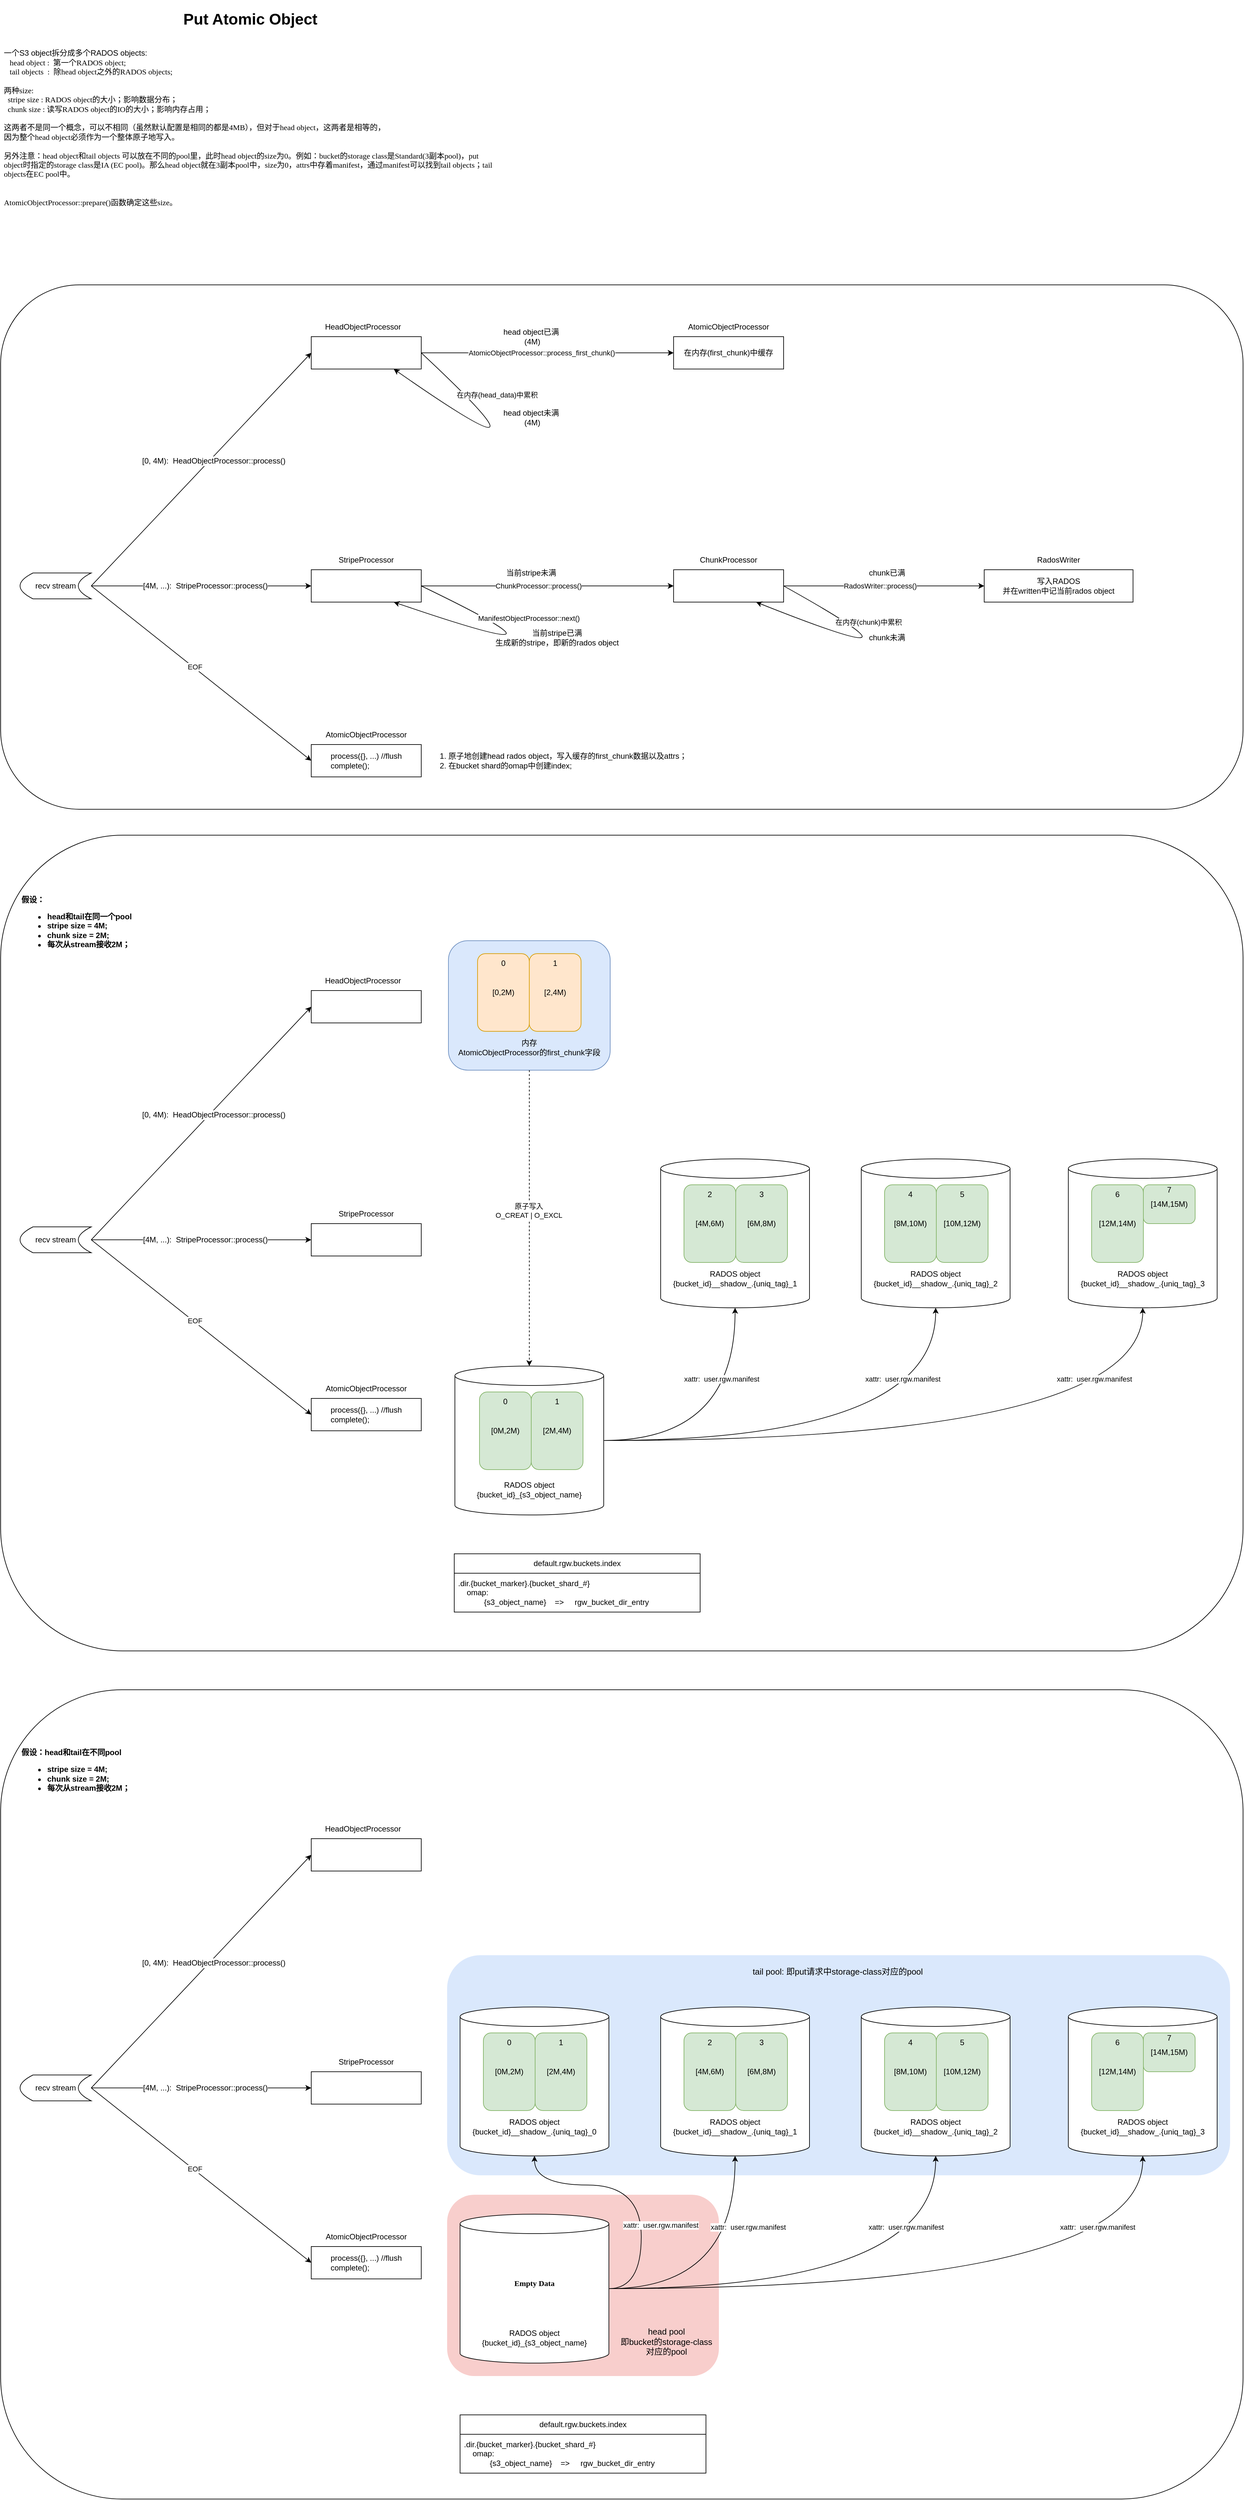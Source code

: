 <mxfile version="24.6.4" type="device" pages="5">
  <diagram id="p-6dqNqKRs0oVdc7MsmJ" name="PutObject的数据流">
    <mxGraphModel dx="2714" dy="3650" grid="1" gridSize="10" guides="1" tooltips="1" connect="1" arrows="1" fold="1" page="1" pageScale="1" pageWidth="850" pageHeight="1100" math="0" shadow="0">
      <root>
        <mxCell id="0" />
        <mxCell id="1" parent="0" />
        <mxCell id="hoMMu7_Y5KZb3ijvRSbR-244" value="" style="rounded=1;whiteSpace=wrap;html=1;" parent="1" vertex="1">
          <mxGeometry x="80" y="-730" width="1920" height="810" as="geometry" />
        </mxCell>
        <mxCell id="7pKSro87sIzUiZ5dmb2D-1" value="&lt;h1 style=&quot;text-align: center;&quot;&gt;Put Atomic Object&lt;/h1&gt;&lt;div&gt;&lt;div&gt;&lt;br&gt;&lt;/div&gt;&lt;/div&gt;&lt;div&gt;&lt;font face=&quot;Helvetica&quot;&gt;&lt;span style=&quot;background-color: initial;&quot;&gt;一个S3 object拆分成多个RADOS objects:&lt;/span&gt;&lt;br&gt;&lt;/font&gt;&lt;/div&gt;&lt;div&gt;&lt;div&gt;&lt;font face=&quot;KKB1j7KVpntRksyuQkXU&quot;&gt;&amp;nbsp; &amp;nbsp;head object :&amp;nbsp; 第一个RADOS object;&lt;/font&gt;&lt;/div&gt;&lt;div&gt;&lt;font face=&quot;KKB1j7KVpntRksyuQkXU&quot;&gt;&amp;nbsp; &amp;nbsp;tail objects&amp;nbsp; :&amp;nbsp; 除head object之外的RADOS objects;&lt;/font&gt;&lt;/div&gt;&lt;div&gt;&lt;font face=&quot;KKB1j7KVpntRksyuQkXU&quot;&gt;&lt;br&gt;&lt;/font&gt;&lt;/div&gt;&lt;div&gt;&lt;font face=&quot;KKB1j7KVpntRksyuQkXU&quot;&gt;两种size:&lt;/font&gt;&lt;/div&gt;&lt;div&gt;&lt;font face=&quot;KKB1j7KVpntRksyuQkXU&quot;&gt;&amp;nbsp; stripe size : RADOS object的大小；影响数据分布；&lt;/font&gt;&lt;/div&gt;&lt;div&gt;&lt;font face=&quot;KKB1j7KVpntRksyuQkXU&quot;&gt;&amp;nbsp; chunk size : 读写RADOS object的IO的大小；影响内存占用；&lt;/font&gt;&lt;/div&gt;&lt;div&gt;&lt;font face=&quot;KKB1j7KVpntRksyuQkXU&quot;&gt;&lt;br&gt;&lt;/font&gt;&lt;/div&gt;&lt;div&gt;&lt;font face=&quot;KKB1j7KVpntRksyuQkXU&quot;&gt;这两者不是同一个概念，可以不相同（虽然默认配置是相同的都是4MB），但对于head object，这两者是相等的，&lt;/font&gt;&lt;/div&gt;&lt;div&gt;&lt;font face=&quot;KKB1j7KVpntRksyuQkXU&quot;&gt;因为整个head object必须作为一个整体原子地写入。&lt;/font&gt;&lt;/div&gt;&lt;div&gt;&lt;font face=&quot;KKB1j7KVpntRksyuQkXU&quot;&gt;&lt;br&gt;&lt;/font&gt;&lt;/div&gt;&lt;div&gt;&lt;font face=&quot;KKB1j7KVpntRksyuQkXU&quot;&gt;另外注意：&lt;/font&gt;&lt;font face=&quot;KKB1j7KVpntRksyuQkXU&quot;&gt;head object和tail objects 可以放在不同的pool里，此时head object的size为0。&lt;/font&gt;&lt;span style=&quot;font-family: KKB1j7KVpntRksyuQkXU; background-color: initial;&quot;&gt;例如：bucket的storage class是Standard(3副本pool)，put object时指定的storage class是IA (EC pool)。那么head object就在3副本pool中，size为0，attrs中存着manifest，通过manifest可以找到tail objects；tail objects在EC pool中。&lt;/span&gt;&lt;/div&gt;&lt;div&gt;&lt;span style=&quot;font-family: KKB1j7KVpntRksyuQkXU; background-color: initial;&quot;&gt;&lt;br&gt;&lt;/span&gt;&lt;/div&gt;&lt;div&gt;&lt;span style=&quot;font-family: KKB1j7KVpntRksyuQkXU; background-color: initial;&quot;&gt;&lt;br&gt;&lt;/span&gt;&lt;/div&gt;&lt;div&gt;&lt;span style=&quot;background-color: initial;&quot;&gt;&lt;font face=&quot;KKB1j7KVpntRksyuQkXU&quot;&gt;AtomicObjectProcessor::prepare()函数确定这些size。&lt;/font&gt;&lt;/span&gt;&lt;/div&gt;&lt;div&gt;&lt;font face=&quot;jUiy2CmNKml7zNn6GF_3&quot;&gt;&lt;br&gt;&lt;/font&gt;&lt;/div&gt;&lt;div&gt;&lt;br&gt;&lt;/div&gt;&lt;/div&gt;" style="text;html=1;strokeColor=none;fillColor=none;spacing=5;spacingTop=-20;whiteSpace=wrap;overflow=hidden;rounded=0;" parent="1" vertex="1">
          <mxGeometry x="80" y="-1160" width="770" height="390" as="geometry" />
        </mxCell>
        <mxCell id="hoMMu7_Y5KZb3ijvRSbR-1" value="" style="rounded=0;whiteSpace=wrap;html=1;" parent="1" vertex="1">
          <mxGeometry x="560" y="-650" width="170" height="50" as="geometry" />
        </mxCell>
        <mxCell id="hoMMu7_Y5KZb3ijvRSbR-5" value="recv stream" style="shape=dataStorage;whiteSpace=wrap;html=1;fixedSize=1;" parent="1" vertex="1">
          <mxGeometry x="110" y="-285" width="110" height="40" as="geometry" />
        </mxCell>
        <mxCell id="hoMMu7_Y5KZb3ijvRSbR-6" value="" style="endArrow=classic;html=1;rounded=0;exitX=1;exitY=0.5;exitDx=0;exitDy=0;entryX=0;entryY=0.5;entryDx=0;entryDy=0;" parent="1" source="hoMMu7_Y5KZb3ijvRSbR-5" target="hoMMu7_Y5KZb3ijvRSbR-1" edge="1">
          <mxGeometry width="50" height="50" relative="1" as="geometry">
            <mxPoint x="720" y="-610" as="sourcePoint" />
            <mxPoint x="770" y="-660" as="targetPoint" />
          </mxGeometry>
        </mxCell>
        <mxCell id="hoMMu7_Y5KZb3ijvRSbR-9" value="&lt;font style=&quot;font-size: 12px;&quot;&gt;[0, 4M):&amp;nbsp; HeadObjectProcessor::process()&lt;/font&gt;" style="edgeLabel;html=1;align=center;verticalAlign=middle;resizable=0;points=[];" parent="hoMMu7_Y5KZb3ijvRSbR-6" vertex="1" connectable="0">
          <mxGeometry x="0.125" relative="1" as="geometry">
            <mxPoint x="-2" y="9" as="offset" />
          </mxGeometry>
        </mxCell>
        <mxCell id="hoMMu7_Y5KZb3ijvRSbR-8" value="HeadObjectProcessor" style="text;html=1;strokeColor=none;fillColor=none;align=center;verticalAlign=middle;whiteSpace=wrap;rounded=0;" parent="1" vertex="1">
          <mxGeometry x="610" y="-680" width="60" height="30" as="geometry" />
        </mxCell>
        <mxCell id="hoMMu7_Y5KZb3ijvRSbR-10" value="在内存(first_chunk)中缓存" style="rounded=0;whiteSpace=wrap;html=1;" parent="1" vertex="1">
          <mxGeometry x="1120" y="-650" width="170" height="50" as="geometry" />
        </mxCell>
        <mxCell id="hoMMu7_Y5KZb3ijvRSbR-11" value="" style="endArrow=classic;html=1;rounded=0;exitX=1;exitY=0.5;exitDx=0;exitDy=0;entryX=0;entryY=0.5;entryDx=0;entryDy=0;" parent="1" source="hoMMu7_Y5KZb3ijvRSbR-1" target="hoMMu7_Y5KZb3ijvRSbR-10" edge="1">
          <mxGeometry width="50" height="50" relative="1" as="geometry">
            <mxPoint x="720" y="-620" as="sourcePoint" />
            <mxPoint x="770" y="-670" as="targetPoint" />
          </mxGeometry>
        </mxCell>
        <mxCell id="hoMMu7_Y5KZb3ijvRSbR-15" value="AtomicObjectProcessor::process_first_chunk()" style="edgeLabel;html=1;align=center;verticalAlign=middle;resizable=0;points=[];" parent="hoMMu7_Y5KZb3ijvRSbR-11" vertex="1" connectable="0">
          <mxGeometry x="-0.2" y="-1" relative="1" as="geometry">
            <mxPoint x="30" y="-1" as="offset" />
          </mxGeometry>
        </mxCell>
        <mxCell id="hoMMu7_Y5KZb3ijvRSbR-13" value="head object已满&lt;br&gt;&amp;nbsp;(4M)" style="text;html=1;strokeColor=none;fillColor=none;align=center;verticalAlign=middle;whiteSpace=wrap;rounded=0;" parent="1" vertex="1">
          <mxGeometry x="850" y="-665" width="100" height="30" as="geometry" />
        </mxCell>
        <mxCell id="hoMMu7_Y5KZb3ijvRSbR-16" value="AtomicObjectProcessor" style="text;html=1;strokeColor=none;fillColor=none;align=center;verticalAlign=middle;whiteSpace=wrap;rounded=0;" parent="1" vertex="1">
          <mxGeometry x="1175" y="-680" width="60" height="30" as="geometry" />
        </mxCell>
        <mxCell id="hoMMu7_Y5KZb3ijvRSbR-17" value="" style="rounded=0;whiteSpace=wrap;html=1;" parent="1" vertex="1">
          <mxGeometry x="560" y="-290" width="170" height="50" as="geometry" />
        </mxCell>
        <mxCell id="hoMMu7_Y5KZb3ijvRSbR-18" value="StripeProcessor" style="text;html=1;strokeColor=none;fillColor=none;align=center;verticalAlign=middle;whiteSpace=wrap;rounded=0;" parent="1" vertex="1">
          <mxGeometry x="615" y="-320" width="60" height="30" as="geometry" />
        </mxCell>
        <mxCell id="hoMMu7_Y5KZb3ijvRSbR-19" value="" style="endArrow=classic;html=1;rounded=0;entryX=0;entryY=0.5;entryDx=0;entryDy=0;exitX=1;exitY=0.5;exitDx=0;exitDy=0;" parent="1" source="hoMMu7_Y5KZb3ijvRSbR-5" target="hoMMu7_Y5KZb3ijvRSbR-17" edge="1">
          <mxGeometry width="50" height="50" relative="1" as="geometry">
            <mxPoint x="400" y="-460" as="sourcePoint" />
            <mxPoint x="645" y="-590" as="targetPoint" />
          </mxGeometry>
        </mxCell>
        <mxCell id="hoMMu7_Y5KZb3ijvRSbR-20" value="&lt;font style=&quot;font-size: 12px;&quot;&gt;[4M, ...):&amp;nbsp;&amp;nbsp;StripeProcessor::process()&lt;/font&gt;" style="edgeLabel;html=1;align=center;verticalAlign=middle;resizable=0;points=[];" parent="hoMMu7_Y5KZb3ijvRSbR-19" vertex="1" connectable="0">
          <mxGeometry x="0.125" relative="1" as="geometry">
            <mxPoint x="-16" as="offset" />
          </mxGeometry>
        </mxCell>
        <mxCell id="hoMMu7_Y5KZb3ijvRSbR-35" style="edgeStyle=orthogonalEdgeStyle;rounded=0;orthogonalLoop=1;jettySize=auto;html=1;exitX=1;exitY=0.5;exitDx=0;exitDy=0;entryX=0;entryY=0.5;entryDx=0;entryDy=0;" parent="1" source="hoMMu7_Y5KZb3ijvRSbR-22" target="hoMMu7_Y5KZb3ijvRSbR-33" edge="1">
          <mxGeometry relative="1" as="geometry" />
        </mxCell>
        <mxCell id="hoMMu7_Y5KZb3ijvRSbR-36" value="RadosWriter::process()" style="edgeLabel;html=1;align=center;verticalAlign=middle;resizable=0;points=[];" parent="hoMMu7_Y5KZb3ijvRSbR-35" vertex="1" connectable="0">
          <mxGeometry x="-0.04" y="5" relative="1" as="geometry">
            <mxPoint y="5" as="offset" />
          </mxGeometry>
        </mxCell>
        <mxCell id="hoMMu7_Y5KZb3ijvRSbR-22" value="" style="rounded=0;whiteSpace=wrap;html=1;" parent="1" vertex="1">
          <mxGeometry x="1120" y="-290" width="170" height="50" as="geometry" />
        </mxCell>
        <mxCell id="hoMMu7_Y5KZb3ijvRSbR-23" value="" style="endArrow=classic;html=1;rounded=0;exitX=1;exitY=0.5;exitDx=0;exitDy=0;entryX=0;entryY=0.5;entryDx=0;entryDy=0;" parent="1" source="hoMMu7_Y5KZb3ijvRSbR-17" target="hoMMu7_Y5KZb3ijvRSbR-22" edge="1">
          <mxGeometry width="50" height="50" relative="1" as="geometry">
            <mxPoint x="730" y="-410" as="sourcePoint" />
            <mxPoint x="780" y="-460" as="targetPoint" />
          </mxGeometry>
        </mxCell>
        <mxCell id="hoMMu7_Y5KZb3ijvRSbR-25" value="ChunkProcessor::process()" style="edgeLabel;html=1;align=center;verticalAlign=middle;resizable=0;points=[];" parent="hoMMu7_Y5KZb3ijvRSbR-23" vertex="1" connectable="0">
          <mxGeometry x="-0.066" relative="1" as="geometry">
            <mxPoint x="-1" as="offset" />
          </mxGeometry>
        </mxCell>
        <mxCell id="hoMMu7_Y5KZb3ijvRSbR-24" value="ChunkProcessor" style="text;html=1;strokeColor=none;fillColor=none;align=center;verticalAlign=middle;whiteSpace=wrap;rounded=0;" parent="1" vertex="1">
          <mxGeometry x="1175" y="-320" width="60" height="30" as="geometry" />
        </mxCell>
        <mxCell id="hoMMu7_Y5KZb3ijvRSbR-26" value="当前stripe未满" style="text;html=1;strokeColor=none;fillColor=none;align=center;verticalAlign=middle;whiteSpace=wrap;rounded=0;" parent="1" vertex="1">
          <mxGeometry x="850" y="-300" width="100" height="30" as="geometry" />
        </mxCell>
        <mxCell id="hoMMu7_Y5KZb3ijvRSbR-27" value="" style="endArrow=classic;html=1;rounded=0;exitX=1;exitY=0.5;exitDx=0;exitDy=0;entryX=0.75;entryY=1;entryDx=0;entryDy=0;edgeStyle=orthogonalEdgeStyle;curved=1;" parent="1" source="hoMMu7_Y5KZb3ijvRSbR-17" target="hoMMu7_Y5KZb3ijvRSbR-17" edge="1">
          <mxGeometry width="50" height="50" relative="1" as="geometry">
            <mxPoint x="730" y="-410" as="sourcePoint" />
            <mxPoint x="890" y="-150" as="targetPoint" />
            <Array as="points">
              <mxPoint x="1010" y="-130" />
            </Array>
          </mxGeometry>
        </mxCell>
        <mxCell id="hoMMu7_Y5KZb3ijvRSbR-30" value="ManifestObjectProcessor::next()" style="edgeLabel;html=1;align=center;verticalAlign=middle;resizable=0;points=[];" parent="hoMMu7_Y5KZb3ijvRSbR-27" vertex="1" connectable="0">
          <mxGeometry x="0.592" y="1" relative="1" as="geometry">
            <mxPoint x="83" y="-19" as="offset" />
          </mxGeometry>
        </mxCell>
        <mxCell id="hoMMu7_Y5KZb3ijvRSbR-29" value="当前stripe已满&lt;br&gt;生成新的stripe，即新的rados object" style="text;html=1;strokeColor=none;fillColor=none;align=center;verticalAlign=middle;whiteSpace=wrap;rounded=0;" parent="1" vertex="1">
          <mxGeometry x="830" y="-200" width="220" height="30" as="geometry" />
        </mxCell>
        <mxCell id="hoMMu7_Y5KZb3ijvRSbR-33" value="写入RADOS&lt;br&gt;并在written中记当前rados object" style="rounded=0;whiteSpace=wrap;html=1;" parent="1" vertex="1">
          <mxGeometry x="1600" y="-290" width="230" height="50" as="geometry" />
        </mxCell>
        <mxCell id="hoMMu7_Y5KZb3ijvRSbR-34" value="RadosWriter" style="text;html=1;strokeColor=none;fillColor=none;align=center;verticalAlign=middle;whiteSpace=wrap;rounded=0;" parent="1" vertex="1">
          <mxGeometry x="1685" y="-320" width="60" height="30" as="geometry" />
        </mxCell>
        <mxCell id="hoMMu7_Y5KZb3ijvRSbR-38" value="chunk已满" style="text;html=1;strokeColor=none;fillColor=none;align=center;verticalAlign=middle;whiteSpace=wrap;rounded=0;" parent="1" vertex="1">
          <mxGeometry x="1420" y="-300" width="60" height="30" as="geometry" />
        </mxCell>
        <mxCell id="hoMMu7_Y5KZb3ijvRSbR-39" value="" style="endArrow=classic;html=1;rounded=0;exitX=1;exitY=0.5;exitDx=0;exitDy=0;entryX=0.75;entryY=1;entryDx=0;entryDy=0;edgeStyle=orthogonalEdgeStyle;curved=1;" parent="1" source="hoMMu7_Y5KZb3ijvRSbR-1" target="hoMMu7_Y5KZb3ijvRSbR-1" edge="1">
          <mxGeometry width="50" height="50" relative="1" as="geometry">
            <mxPoint x="930" y="-410" as="sourcePoint" />
            <mxPoint x="980" y="-460" as="targetPoint" />
            <Array as="points">
              <mxPoint x="960" y="-410" />
            </Array>
          </mxGeometry>
        </mxCell>
        <mxCell id="hoMMu7_Y5KZb3ijvRSbR-40" value="在内存(head_data)中累积" style="edgeLabel;html=1;align=center;verticalAlign=middle;resizable=0;points=[];" parent="hoMMu7_Y5KZb3ijvRSbR-39" vertex="1" connectable="0">
          <mxGeometry x="-0.665" y="-1" relative="1" as="geometry">
            <mxPoint x="38" y="-10" as="offset" />
          </mxGeometry>
        </mxCell>
        <mxCell id="hoMMu7_Y5KZb3ijvRSbR-41" value="head object未满&lt;br&gt;&amp;nbsp;(4M)" style="text;html=1;strokeColor=none;fillColor=none;align=center;verticalAlign=middle;whiteSpace=wrap;rounded=0;" parent="1" vertex="1">
          <mxGeometry x="850" y="-540" width="100" height="30" as="geometry" />
        </mxCell>
        <mxCell id="hoMMu7_Y5KZb3ijvRSbR-42" value="" style="endArrow=classic;html=1;rounded=0;exitX=1;exitY=0.5;exitDx=0;exitDy=0;entryX=0.75;entryY=1;entryDx=0;entryDy=0;edgeStyle=orthogonalEdgeStyle;curved=1;" parent="1" source="hoMMu7_Y5KZb3ijvRSbR-22" target="hoMMu7_Y5KZb3ijvRSbR-22" edge="1">
          <mxGeometry width="50" height="50" relative="1" as="geometry">
            <mxPoint x="930" y="-410" as="sourcePoint" />
            <mxPoint x="980" y="-460" as="targetPoint" />
            <Array as="points">
              <mxPoint x="1550" y="-120" />
            </Array>
          </mxGeometry>
        </mxCell>
        <mxCell id="hoMMu7_Y5KZb3ijvRSbR-43" value="在内存(chunk)中累积" style="edgeLabel;html=1;align=center;verticalAlign=middle;resizable=0;points=[];" parent="hoMMu7_Y5KZb3ijvRSbR-42" vertex="1" connectable="0">
          <mxGeometry x="-0.639" y="-3" relative="1" as="geometry">
            <mxPoint x="34" y="-2" as="offset" />
          </mxGeometry>
        </mxCell>
        <mxCell id="hoMMu7_Y5KZb3ijvRSbR-44" value="chunk未满" style="text;html=1;strokeColor=none;fillColor=none;align=center;verticalAlign=middle;whiteSpace=wrap;rounded=0;" parent="1" vertex="1">
          <mxGeometry x="1420" y="-200" width="60" height="30" as="geometry" />
        </mxCell>
        <mxCell id="hoMMu7_Y5KZb3ijvRSbR-46" value="&lt;div style=&quot;text-align: left;&quot;&gt;&lt;span style=&quot;background-color: initial;&quot;&gt;process({}, ...) //flush&lt;/span&gt;&lt;/div&gt;&lt;div style=&quot;text-align: left;&quot;&gt;&lt;span style=&quot;background-color: initial;&quot;&gt;complete();&amp;nbsp;&amp;nbsp;&lt;/span&gt;&lt;/div&gt;" style="rounded=0;whiteSpace=wrap;html=1;" parent="1" vertex="1">
          <mxGeometry x="560" y="-20" width="170" height="50" as="geometry" />
        </mxCell>
        <mxCell id="hoMMu7_Y5KZb3ijvRSbR-47" value="" style="endArrow=classic;html=1;rounded=0;exitX=1;exitY=0.5;exitDx=0;exitDy=0;entryX=0;entryY=0.5;entryDx=0;entryDy=0;" parent="1" source="hoMMu7_Y5KZb3ijvRSbR-5" target="hoMMu7_Y5KZb3ijvRSbR-46" edge="1">
          <mxGeometry width="50" height="50" relative="1" as="geometry">
            <mxPoint x="930" y="-260" as="sourcePoint" />
            <mxPoint x="980" y="-310" as="targetPoint" />
          </mxGeometry>
        </mxCell>
        <mxCell id="hoMMu7_Y5KZb3ijvRSbR-48" value="EOF" style="edgeLabel;html=1;align=center;verticalAlign=middle;resizable=0;points=[];" parent="hoMMu7_Y5KZb3ijvRSbR-47" vertex="1" connectable="0">
          <mxGeometry x="0.048" y="3" relative="1" as="geometry">
            <mxPoint x="-20" y="-14" as="offset" />
          </mxGeometry>
        </mxCell>
        <mxCell id="hoMMu7_Y5KZb3ijvRSbR-49" value="AtomicObjectProcessor" style="text;html=1;strokeColor=none;fillColor=none;align=center;verticalAlign=middle;whiteSpace=wrap;rounded=0;" parent="1" vertex="1">
          <mxGeometry x="615" y="-50" width="60" height="30" as="geometry" />
        </mxCell>
        <mxCell id="hoMMu7_Y5KZb3ijvRSbR-50" value="&lt;ol&gt;&lt;li&gt;原子地创建head rados object，写入缓存的first_chunk数据以及attrs；&lt;/li&gt;&lt;li&gt;在bucket shard的omap中创建index;&lt;/li&gt;&lt;/ol&gt;" style="text;html=1;strokeColor=none;fillColor=none;align=left;verticalAlign=middle;whiteSpace=wrap;rounded=0;" parent="1" vertex="1">
          <mxGeometry x="730" y="-10" width="490" height="30" as="geometry" />
        </mxCell>
        <mxCell id="hoMMu7_Y5KZb3ijvRSbR-245" value="" style="rounded=1;whiteSpace=wrap;html=1;container=0;" parent="1" vertex="1">
          <mxGeometry x="80" y="120" width="1920" height="1260" as="geometry" />
        </mxCell>
        <mxCell id="hoMMu7_Y5KZb3ijvRSbR-73" value="" style="shape=cylinder3;whiteSpace=wrap;html=1;boundedLbl=1;backgroundOutline=1;size=15;container=0;" parent="1" vertex="1">
          <mxGeometry x="1100" y="620" width="230" height="230" as="geometry" />
        </mxCell>
        <mxCell id="hoMMu7_Y5KZb3ijvRSbR-74" value="RADOS object&lt;br&gt;{bucket_id}__shadow_.{uniq_tag}_1" style="text;html=1;strokeColor=none;fillColor=none;align=center;verticalAlign=middle;whiteSpace=wrap;rounded=0;container=0;" parent="1" vertex="1">
          <mxGeometry x="1118" y="790" width="194" height="30" as="geometry" />
        </mxCell>
        <mxCell id="hoMMu7_Y5KZb3ijvRSbR-75" value="" style="shape=cylinder3;whiteSpace=wrap;html=1;boundedLbl=1;backgroundOutline=1;size=15;container=0;" parent="1" vertex="1">
          <mxGeometry x="1410" y="620" width="230" height="230" as="geometry" />
        </mxCell>
        <mxCell id="hoMMu7_Y5KZb3ijvRSbR-82" value="RADOS object&lt;br&gt;{bucket_id}__shadow_.{uniq_tag}_2" style="text;html=1;strokeColor=none;fillColor=none;align=center;verticalAlign=middle;whiteSpace=wrap;rounded=0;container=0;" parent="1" vertex="1">
          <mxGeometry x="1428" y="790" width="194" height="30" as="geometry" />
        </mxCell>
        <mxCell id="hoMMu7_Y5KZb3ijvRSbR-83" value="" style="shape=cylinder3;whiteSpace=wrap;html=1;boundedLbl=1;backgroundOutline=1;size=15;container=0;" parent="1" vertex="1">
          <mxGeometry x="1730" y="620" width="230" height="230" as="geometry" />
        </mxCell>
        <mxCell id="hoMMu7_Y5KZb3ijvRSbR-90" value="RADOS object&lt;br&gt;{bucket_id}__shadow_.{uniq_tag}_3" style="text;html=1;strokeColor=none;fillColor=none;align=center;verticalAlign=middle;whiteSpace=wrap;rounded=0;container=0;" parent="1" vertex="1">
          <mxGeometry x="1748" y="790" width="194" height="30" as="geometry" />
        </mxCell>
        <mxCell id="hoMMu7_Y5KZb3ijvRSbR-91" value="" style="rounded=0;whiteSpace=wrap;html=1;container=0;" parent="1" vertex="1">
          <mxGeometry x="560" y="360" width="170" height="50" as="geometry" />
        </mxCell>
        <mxCell id="hoMMu7_Y5KZb3ijvRSbR-92" value="recv stream" style="shape=dataStorage;whiteSpace=wrap;html=1;fixedSize=1;container=0;" parent="1" vertex="1">
          <mxGeometry x="110" y="725" width="110" height="40" as="geometry" />
        </mxCell>
        <mxCell id="hoMMu7_Y5KZb3ijvRSbR-93" value="" style="endArrow=classic;html=1;rounded=0;exitX=1;exitY=0.5;exitDx=0;exitDy=0;entryX=0;entryY=0.5;entryDx=0;entryDy=0;" parent="1" source="hoMMu7_Y5KZb3ijvRSbR-92" target="hoMMu7_Y5KZb3ijvRSbR-91" edge="1">
          <mxGeometry width="50" height="50" relative="1" as="geometry">
            <mxPoint x="720" y="400" as="sourcePoint" />
            <mxPoint x="770" y="350" as="targetPoint" />
          </mxGeometry>
        </mxCell>
        <mxCell id="hoMMu7_Y5KZb3ijvRSbR-94" value="&lt;font style=&quot;font-size: 12px;&quot;&gt;[0, 4M):&amp;nbsp; HeadObjectProcessor::process()&lt;/font&gt;" style="edgeLabel;html=1;align=center;verticalAlign=middle;resizable=0;points=[];container=0;" parent="hoMMu7_Y5KZb3ijvRSbR-93" vertex="1" connectable="0">
          <mxGeometry x="0.125" relative="1" as="geometry">
            <mxPoint x="-2" y="9" as="offset" />
          </mxGeometry>
        </mxCell>
        <mxCell id="hoMMu7_Y5KZb3ijvRSbR-95" value="HeadObjectProcessor" style="text;html=1;strokeColor=none;fillColor=none;align=center;verticalAlign=middle;whiteSpace=wrap;rounded=0;container=0;" parent="1" vertex="1">
          <mxGeometry x="610" y="330" width="60" height="30" as="geometry" />
        </mxCell>
        <mxCell id="hoMMu7_Y5KZb3ijvRSbR-96" value="" style="rounded=0;whiteSpace=wrap;html=1;container=0;" parent="1" vertex="1">
          <mxGeometry x="560" y="720" width="170" height="50" as="geometry" />
        </mxCell>
        <mxCell id="hoMMu7_Y5KZb3ijvRSbR-97" value="StripeProcessor" style="text;html=1;strokeColor=none;fillColor=none;align=center;verticalAlign=middle;whiteSpace=wrap;rounded=0;container=0;" parent="1" vertex="1">
          <mxGeometry x="615" y="690" width="60" height="30" as="geometry" />
        </mxCell>
        <mxCell id="hoMMu7_Y5KZb3ijvRSbR-98" value="" style="endArrow=classic;html=1;rounded=0;entryX=0;entryY=0.5;entryDx=0;entryDy=0;exitX=1;exitY=0.5;exitDx=0;exitDy=0;" parent="1" source="hoMMu7_Y5KZb3ijvRSbR-92" target="hoMMu7_Y5KZb3ijvRSbR-96" edge="1">
          <mxGeometry width="50" height="50" relative="1" as="geometry">
            <mxPoint x="400" y="550" as="sourcePoint" />
            <mxPoint x="645" y="420" as="targetPoint" />
          </mxGeometry>
        </mxCell>
        <mxCell id="hoMMu7_Y5KZb3ijvRSbR-99" value="&lt;font style=&quot;font-size: 12px;&quot;&gt;[4M, ...):&amp;nbsp;&amp;nbsp;StripeProcessor::process()&lt;/font&gt;" style="edgeLabel;html=1;align=center;verticalAlign=middle;resizable=0;points=[];container=0;" parent="hoMMu7_Y5KZb3ijvRSbR-98" vertex="1" connectable="0">
          <mxGeometry x="0.125" relative="1" as="geometry">
            <mxPoint x="-16" as="offset" />
          </mxGeometry>
        </mxCell>
        <mxCell id="hoMMu7_Y5KZb3ijvRSbR-100" value="&lt;div style=&quot;text-align: left;&quot;&gt;&lt;span style=&quot;background-color: initial;&quot;&gt;process({}, ...) //flush&lt;/span&gt;&lt;/div&gt;&lt;div style=&quot;text-align: left;&quot;&gt;&lt;span style=&quot;background-color: initial;&quot;&gt;complete();&amp;nbsp;&amp;nbsp;&lt;/span&gt;&lt;/div&gt;" style="rounded=0;whiteSpace=wrap;html=1;container=0;" parent="1" vertex="1">
          <mxGeometry x="560" y="990" width="170" height="50" as="geometry" />
        </mxCell>
        <mxCell id="hoMMu7_Y5KZb3ijvRSbR-101" value="" style="endArrow=classic;html=1;rounded=0;exitX=1;exitY=0.5;exitDx=0;exitDy=0;entryX=0;entryY=0.5;entryDx=0;entryDy=0;" parent="1" source="hoMMu7_Y5KZb3ijvRSbR-92" target="hoMMu7_Y5KZb3ijvRSbR-100" edge="1">
          <mxGeometry width="50" height="50" relative="1" as="geometry">
            <mxPoint x="930" y="750" as="sourcePoint" />
            <mxPoint x="980" y="700" as="targetPoint" />
          </mxGeometry>
        </mxCell>
        <mxCell id="hoMMu7_Y5KZb3ijvRSbR-102" value="EOF" style="edgeLabel;html=1;align=center;verticalAlign=middle;resizable=0;points=[];container=0;" parent="hoMMu7_Y5KZb3ijvRSbR-101" vertex="1" connectable="0">
          <mxGeometry x="0.048" y="3" relative="1" as="geometry">
            <mxPoint x="-20" y="-14" as="offset" />
          </mxGeometry>
        </mxCell>
        <mxCell id="hoMMu7_Y5KZb3ijvRSbR-103" value="AtomicObjectProcessor" style="text;html=1;strokeColor=none;fillColor=none;align=center;verticalAlign=middle;whiteSpace=wrap;rounded=0;container=0;" parent="1" vertex="1">
          <mxGeometry x="615" y="960" width="60" height="30" as="geometry" />
        </mxCell>
        <mxCell id="hoMMu7_Y5KZb3ijvRSbR-109" value="" style="shape=cylinder3;whiteSpace=wrap;html=1;boundedLbl=1;backgroundOutline=1;size=15;container=0;" parent="1" vertex="1">
          <mxGeometry x="782" y="940" width="230" height="230" as="geometry" />
        </mxCell>
        <mxCell id="hoMMu7_Y5KZb3ijvRSbR-116" value="RADOS object&lt;br&gt;{bucket_id}_{s3_object_name}" style="text;html=1;strokeColor=none;fillColor=none;align=center;verticalAlign=middle;whiteSpace=wrap;rounded=0;container=0;" parent="1" vertex="1">
          <mxGeometry x="800" y="1116" width="194" height="30" as="geometry" />
        </mxCell>
        <mxCell id="hoMMu7_Y5KZb3ijvRSbR-117" value="" style="endArrow=classic;html=1;rounded=0;exitX=1;exitY=0.5;exitDx=0;exitDy=0;exitPerimeter=0;entryX=0.5;entryY=1;entryDx=0;entryDy=0;entryPerimeter=0;edgeStyle=orthogonalEdgeStyle;curved=1;" parent="1" source="hoMMu7_Y5KZb3ijvRSbR-109" target="hoMMu7_Y5KZb3ijvRSbR-73" edge="1">
          <mxGeometry width="50" height="50" relative="1" as="geometry">
            <mxPoint x="930" y="730" as="sourcePoint" />
            <mxPoint x="980" y="680" as="targetPoint" />
          </mxGeometry>
        </mxCell>
        <mxCell id="hoMMu7_Y5KZb3ijvRSbR-120" value="xattr:&amp;nbsp;&amp;nbsp;user.rgw.manifest" style="edgeLabel;html=1;align=center;verticalAlign=middle;resizable=0;points=[];container=0;" parent="hoMMu7_Y5KZb3ijvRSbR-117" vertex="1" connectable="0">
          <mxGeometry x="-0.057" relative="1" as="geometry">
            <mxPoint x="-11" y="-95" as="offset" />
          </mxGeometry>
        </mxCell>
        <mxCell id="hoMMu7_Y5KZb3ijvRSbR-118" value="" style="endArrow=classic;html=1;rounded=0;entryX=0.5;entryY=1;entryDx=0;entryDy=0;entryPerimeter=0;exitX=1;exitY=0.5;exitDx=0;exitDy=0;exitPerimeter=0;edgeStyle=orthogonalEdgeStyle;curved=1;" parent="1" source="hoMMu7_Y5KZb3ijvRSbR-109" target="hoMMu7_Y5KZb3ijvRSbR-75" edge="1">
          <mxGeometry width="50" height="50" relative="1" as="geometry">
            <mxPoint x="1040" y="1020" as="sourcePoint" />
            <mxPoint x="1225" y="860" as="targetPoint" />
          </mxGeometry>
        </mxCell>
        <mxCell id="hoMMu7_Y5KZb3ijvRSbR-121" value="xattr:&amp;nbsp;&amp;nbsp;user.rgw.manifest" style="edgeLabel;html=1;align=center;verticalAlign=middle;resizable=0;points=[];container=0;" parent="hoMMu7_Y5KZb3ijvRSbR-118" vertex="1" connectable="0">
          <mxGeometry x="-0.086" y="1" relative="1" as="geometry">
            <mxPoint x="134" y="-94" as="offset" />
          </mxGeometry>
        </mxCell>
        <mxCell id="hoMMu7_Y5KZb3ijvRSbR-119" value="" style="endArrow=classic;html=1;rounded=0;entryX=0.5;entryY=1;entryDx=0;entryDy=0;entryPerimeter=0;exitX=1;exitY=0.5;exitDx=0;exitDy=0;exitPerimeter=0;edgeStyle=orthogonalEdgeStyle;curved=1;" parent="1" source="hoMMu7_Y5KZb3ijvRSbR-109" target="hoMMu7_Y5KZb3ijvRSbR-83" edge="1">
          <mxGeometry width="50" height="50" relative="1" as="geometry">
            <mxPoint x="1040" y="1025" as="sourcePoint" />
            <mxPoint x="1535" y="860" as="targetPoint" />
          </mxGeometry>
        </mxCell>
        <mxCell id="hoMMu7_Y5KZb3ijvRSbR-122" value="xattr:&amp;nbsp;&amp;nbsp;user.rgw.manifest" style="edgeLabel;html=1;align=center;verticalAlign=middle;resizable=0;points=[];container=0;" parent="hoMMu7_Y5KZb3ijvRSbR-119" vertex="1" connectable="0">
          <mxGeometry x="-0.081" y="-2" relative="1" as="geometry">
            <mxPoint x="281" y="-97" as="offset" />
          </mxGeometry>
        </mxCell>
        <mxCell id="hoMMu7_Y5KZb3ijvRSbR-124" value="&lt;b&gt;假设：&lt;br&gt;&lt;ul&gt;&lt;li&gt;&lt;b&gt;head和tail在同一个pool&lt;/b&gt;&lt;/li&gt;&lt;li&gt;&lt;b&gt;stripe size = 4M;&lt;/b&gt;&lt;/li&gt;&lt;li&gt;&lt;b&gt;chunk size = 2M;&lt;/b&gt;&lt;/li&gt;&lt;li&gt;&lt;b&gt;每次从stream接收2M；&lt;/b&gt;&lt;/li&gt;&lt;/ul&gt;&lt;/b&gt;" style="text;html=1;strokeColor=none;fillColor=none;align=left;verticalAlign=middle;whiteSpace=wrap;rounded=0;container=0;" parent="1" vertex="1">
          <mxGeometry x="110" y="200" width="260" height="120" as="geometry" />
        </mxCell>
        <mxCell id="hoMMu7_Y5KZb3ijvRSbR-459" value="" style="rounded=1;whiteSpace=wrap;html=1;fillColor=#dae8fc;strokeColor=#6c8ebf;container=0;" parent="1" vertex="1">
          <mxGeometry x="772" y="283" width="250" height="200" as="geometry" />
        </mxCell>
        <mxCell id="hoMMu7_Y5KZb3ijvRSbR-67" value="内存&lt;br&gt;AtomicObjectProcessor的first_chunk字段" style="text;html=1;strokeColor=none;fillColor=none;align=center;verticalAlign=middle;whiteSpace=wrap;rounded=0;container=0;" parent="1" vertex="1">
          <mxGeometry x="782" y="433" width="230" height="30" as="geometry" />
        </mxCell>
        <mxCell id="hoMMu7_Y5KZb3ijvRSbR-460" value="" style="endArrow=classic;html=1;rounded=0;exitX=0.5;exitY=1;exitDx=0;exitDy=0;entryX=0.5;entryY=0;entryDx=0;entryDy=0;entryPerimeter=0;dashed=1;" parent="1" source="hoMMu7_Y5KZb3ijvRSbR-459" target="hoMMu7_Y5KZb3ijvRSbR-109" edge="1">
          <mxGeometry width="50" height="50" relative="1" as="geometry">
            <mxPoint x="870" y="610" as="sourcePoint" />
            <mxPoint x="920" y="560" as="targetPoint" />
          </mxGeometry>
        </mxCell>
        <mxCell id="ad7q9LseQ54Zxvk_9jEE-8" value="原子写入&lt;br&gt;O_CREAT | O_EXCL" style="edgeLabel;html=1;align=center;verticalAlign=middle;resizable=0;points=[];container=0;" vertex="1" connectable="0" parent="hoMMu7_Y5KZb3ijvRSbR-460">
          <mxGeometry x="-0.052" y="-1" relative="1" as="geometry">
            <mxPoint as="offset" />
          </mxGeometry>
        </mxCell>
        <mxCell id="hoMMu7_Y5KZb3ijvRSbR-64" value="[4M,6M)" style="rounded=1;whiteSpace=wrap;html=1;fillColor=#d5e8d4;strokeColor=#82b366;container=0;" parent="1" vertex="1">
          <mxGeometry x="1136" y="660" width="80" height="120" as="geometry" />
        </mxCell>
        <mxCell id="hoMMu7_Y5KZb3ijvRSbR-65" value="2" style="text;html=1;strokeColor=none;fillColor=none;align=center;verticalAlign=middle;whiteSpace=wrap;rounded=0;container=0;" parent="1" vertex="1">
          <mxGeometry x="1146" y="660" width="60" height="30" as="geometry" />
        </mxCell>
        <mxCell id="hoMMu7_Y5KZb3ijvRSbR-69" value="[6M,8M)" style="rounded=1;whiteSpace=wrap;html=1;fillColor=#d5e8d4;strokeColor=#82b366;container=0;" parent="1" vertex="1">
          <mxGeometry x="1216" y="660" width="80" height="120" as="geometry" />
        </mxCell>
        <mxCell id="hoMMu7_Y5KZb3ijvRSbR-70" value="3" style="text;html=1;strokeColor=none;fillColor=none;align=center;verticalAlign=middle;whiteSpace=wrap;rounded=0;container=0;" parent="1" vertex="1">
          <mxGeometry x="1226" y="660" width="60" height="30" as="geometry" />
        </mxCell>
        <mxCell id="hoMMu7_Y5KZb3ijvRSbR-77" value="[8M,10M)" style="rounded=1;whiteSpace=wrap;html=1;fillColor=#d5e8d4;strokeColor=#82b366;container=0;" parent="1" vertex="1">
          <mxGeometry x="1446" y="660" width="80" height="120" as="geometry" />
        </mxCell>
        <mxCell id="hoMMu7_Y5KZb3ijvRSbR-78" value="4" style="text;html=1;strokeColor=none;fillColor=none;align=center;verticalAlign=middle;whiteSpace=wrap;rounded=0;container=0;" parent="1" vertex="1">
          <mxGeometry x="1456" y="660" width="60" height="30" as="geometry" />
        </mxCell>
        <mxCell id="hoMMu7_Y5KZb3ijvRSbR-80" value="[10M,12M)" style="rounded=1;whiteSpace=wrap;html=1;fillColor=#d5e8d4;strokeColor=#82b366;container=0;" parent="1" vertex="1">
          <mxGeometry x="1526" y="660" width="80" height="120" as="geometry" />
        </mxCell>
        <mxCell id="hoMMu7_Y5KZb3ijvRSbR-81" value="5" style="text;html=1;strokeColor=none;fillColor=none;align=center;verticalAlign=middle;whiteSpace=wrap;rounded=0;container=0;" parent="1" vertex="1">
          <mxGeometry x="1536" y="660" width="60" height="30" as="geometry" />
        </mxCell>
        <mxCell id="hoMMu7_Y5KZb3ijvRSbR-85" value="[12M,14M)" style="rounded=1;whiteSpace=wrap;html=1;fillColor=#d5e8d4;strokeColor=#82b366;container=0;" parent="1" vertex="1">
          <mxGeometry x="1766" y="660" width="80" height="120" as="geometry" />
        </mxCell>
        <mxCell id="hoMMu7_Y5KZb3ijvRSbR-86" value="6" style="text;html=1;strokeColor=none;fillColor=none;align=center;verticalAlign=middle;whiteSpace=wrap;rounded=0;container=0;" parent="1" vertex="1">
          <mxGeometry x="1776" y="660" width="60" height="30" as="geometry" />
        </mxCell>
        <mxCell id="hoMMu7_Y5KZb3ijvRSbR-88" value="[14M,15M)" style="rounded=1;whiteSpace=wrap;html=1;fillColor=#d5e8d4;strokeColor=#82b366;container=0;" parent="1" vertex="1">
          <mxGeometry x="1846" y="660" width="80" height="60" as="geometry" />
        </mxCell>
        <mxCell id="hoMMu7_Y5KZb3ijvRSbR-89" value="7" style="text;html=1;strokeColor=none;fillColor=none;align=center;verticalAlign=middle;whiteSpace=wrap;rounded=0;container=0;" parent="1" vertex="1">
          <mxGeometry x="1856" y="660" width="60" height="15" as="geometry" />
        </mxCell>
        <mxCell id="hoMMu7_Y5KZb3ijvRSbR-111" value="[0M,2M)" style="rounded=1;whiteSpace=wrap;html=1;fillColor=#d5e8d4;strokeColor=#82b366;container=0;" parent="1" vertex="1">
          <mxGeometry x="820" y="980" width="80" height="120" as="geometry" />
        </mxCell>
        <mxCell id="hoMMu7_Y5KZb3ijvRSbR-112" value="0" style="text;html=1;strokeColor=none;fillColor=none;align=center;verticalAlign=middle;whiteSpace=wrap;rounded=0;container=0;" parent="1" vertex="1">
          <mxGeometry x="830" y="980" width="60" height="30" as="geometry" />
        </mxCell>
        <mxCell id="hoMMu7_Y5KZb3ijvRSbR-114" value="[2M,4M)" style="rounded=1;whiteSpace=wrap;html=1;fillColor=#d5e8d4;strokeColor=#82b366;container=0;" parent="1" vertex="1">
          <mxGeometry x="900" y="980" width="80" height="120" as="geometry" />
        </mxCell>
        <mxCell id="hoMMu7_Y5KZb3ijvRSbR-115" value="1" style="text;html=1;strokeColor=none;fillColor=none;align=center;verticalAlign=middle;whiteSpace=wrap;rounded=0;container=0;" parent="1" vertex="1">
          <mxGeometry x="910" y="980" width="60" height="30" as="geometry" />
        </mxCell>
        <mxCell id="hoMMu7_Y5KZb3ijvRSbR-52" value="[0,2M)" style="rounded=1;whiteSpace=wrap;html=1;fillColor=#ffe6cc;strokeColor=#d79b00;container=0;" parent="1" vertex="1">
          <mxGeometry x="817" y="303" width="80" height="120" as="geometry" />
        </mxCell>
        <mxCell id="hoMMu7_Y5KZb3ijvRSbR-55" value="0" style="text;html=1;strokeColor=none;fillColor=none;align=center;verticalAlign=middle;whiteSpace=wrap;rounded=0;container=0;" parent="1" vertex="1">
          <mxGeometry x="827" y="303" width="60" height="30" as="geometry" />
        </mxCell>
        <mxCell id="hoMMu7_Y5KZb3ijvRSbR-105" value="[2,4M)" style="rounded=1;whiteSpace=wrap;html=1;fillColor=#ffe6cc;strokeColor=#d79b00;container=0;" parent="1" vertex="1">
          <mxGeometry x="897" y="303" width="80" height="120" as="geometry" />
        </mxCell>
        <mxCell id="hoMMu7_Y5KZb3ijvRSbR-106" value="1" style="text;html=1;strokeColor=none;fillColor=none;align=center;verticalAlign=middle;whiteSpace=wrap;rounded=0;container=0;" parent="1" vertex="1">
          <mxGeometry x="907" y="303" width="60" height="30" as="geometry" />
        </mxCell>
        <mxCell id="MeA6OsmNIQnRj8AXK-dD-2" value="default.rgw.buckets.index" style="swimlane;fontStyle=0;childLayout=stackLayout;horizontal=1;startSize=30;horizontalStack=0;resizeParent=1;resizeParentMax=0;resizeLast=0;collapsible=1;marginBottom=0;whiteSpace=wrap;html=1;" vertex="1" parent="1">
          <mxGeometry x="781" y="1230" width="380" height="90" as="geometry" />
        </mxCell>
        <mxCell id="MeA6OsmNIQnRj8AXK-dD-3" value=".dir.{bucket_marker}.{bucket_shard_#}&lt;br&gt;&amp;nbsp; &amp;nbsp; omap:&lt;br&gt;&amp;nbsp; &amp;nbsp; &amp;nbsp; &amp;nbsp; &amp;nbsp; &amp;nbsp; {s3_object_name}&amp;nbsp; &amp;nbsp; =&amp;gt;&amp;nbsp; &amp;nbsp; &amp;nbsp;rgw_bucket_dir_entry" style="text;strokeColor=none;fillColor=none;align=left;verticalAlign=middle;spacingLeft=4;spacingRight=4;overflow=hidden;points=[[0,0.5],[1,0.5]];portConstraint=eastwest;rotatable=0;whiteSpace=wrap;html=1;" vertex="1" parent="MeA6OsmNIQnRj8AXK-dD-2">
          <mxGeometry y="30" width="380" height="60" as="geometry" />
        </mxCell>
        <mxCell id="hoMMu7_Y5KZb3ijvRSbR-386" value="" style="rounded=1;whiteSpace=wrap;html=1;container=0;" parent="1" vertex="1">
          <mxGeometry x="80" y="1440" width="1920" height="1250" as="geometry" />
        </mxCell>
        <mxCell id="hoMMu7_Y5KZb3ijvRSbR-415" value="" style="rounded=0;whiteSpace=wrap;html=1;container=0;" parent="1" vertex="1">
          <mxGeometry x="560" y="1670" width="170" height="50" as="geometry" />
        </mxCell>
        <mxCell id="hoMMu7_Y5KZb3ijvRSbR-416" value="recv stream" style="shape=dataStorage;whiteSpace=wrap;html=1;fixedSize=1;container=0;" parent="1" vertex="1">
          <mxGeometry x="110" y="2035" width="110" height="40" as="geometry" />
        </mxCell>
        <mxCell id="hoMMu7_Y5KZb3ijvRSbR-417" value="" style="endArrow=classic;html=1;rounded=0;exitX=1;exitY=0.5;exitDx=0;exitDy=0;entryX=0;entryY=0.5;entryDx=0;entryDy=0;" parent="1" source="hoMMu7_Y5KZb3ijvRSbR-416" target="hoMMu7_Y5KZb3ijvRSbR-415" edge="1">
          <mxGeometry width="50" height="50" relative="1" as="geometry">
            <mxPoint x="720" y="1710" as="sourcePoint" />
            <mxPoint x="770" y="1660" as="targetPoint" />
          </mxGeometry>
        </mxCell>
        <mxCell id="hoMMu7_Y5KZb3ijvRSbR-418" value="&lt;font style=&quot;font-size: 12px;&quot;&gt;[0, 4M):&amp;nbsp; HeadObjectProcessor::process()&lt;/font&gt;" style="edgeLabel;html=1;align=center;verticalAlign=middle;resizable=0;points=[];container=0;" parent="hoMMu7_Y5KZb3ijvRSbR-417" vertex="1" connectable="0">
          <mxGeometry x="0.125" relative="1" as="geometry">
            <mxPoint x="-2" y="9" as="offset" />
          </mxGeometry>
        </mxCell>
        <mxCell id="hoMMu7_Y5KZb3ijvRSbR-419" value="HeadObjectProcessor" style="text;html=1;strokeColor=none;fillColor=none;align=center;verticalAlign=middle;whiteSpace=wrap;rounded=0;container=0;" parent="1" vertex="1">
          <mxGeometry x="610" y="1640" width="60" height="30" as="geometry" />
        </mxCell>
        <mxCell id="hoMMu7_Y5KZb3ijvRSbR-420" value="" style="rounded=0;whiteSpace=wrap;html=1;container=0;" parent="1" vertex="1">
          <mxGeometry x="560" y="2030" width="170" height="50" as="geometry" />
        </mxCell>
        <mxCell id="hoMMu7_Y5KZb3ijvRSbR-421" value="StripeProcessor" style="text;html=1;strokeColor=none;fillColor=none;align=center;verticalAlign=middle;whiteSpace=wrap;rounded=0;container=0;" parent="1" vertex="1">
          <mxGeometry x="615" y="2000" width="60" height="30" as="geometry" />
        </mxCell>
        <mxCell id="hoMMu7_Y5KZb3ijvRSbR-422" value="" style="endArrow=classic;html=1;rounded=0;entryX=0;entryY=0.5;entryDx=0;entryDy=0;exitX=1;exitY=0.5;exitDx=0;exitDy=0;" parent="1" source="hoMMu7_Y5KZb3ijvRSbR-416" target="hoMMu7_Y5KZb3ijvRSbR-420" edge="1">
          <mxGeometry width="50" height="50" relative="1" as="geometry">
            <mxPoint x="400" y="1860" as="sourcePoint" />
            <mxPoint x="645" y="1730" as="targetPoint" />
          </mxGeometry>
        </mxCell>
        <mxCell id="hoMMu7_Y5KZb3ijvRSbR-423" value="&lt;font style=&quot;font-size: 12px;&quot;&gt;[4M, ...):&amp;nbsp;&amp;nbsp;StripeProcessor::process()&lt;/font&gt;" style="edgeLabel;html=1;align=center;verticalAlign=middle;resizable=0;points=[];container=0;" parent="hoMMu7_Y5KZb3ijvRSbR-422" vertex="1" connectable="0">
          <mxGeometry x="0.125" relative="1" as="geometry">
            <mxPoint x="-16" as="offset" />
          </mxGeometry>
        </mxCell>
        <mxCell id="hoMMu7_Y5KZb3ijvRSbR-424" value="&lt;div style=&quot;text-align: left;&quot;&gt;&lt;span style=&quot;background-color: initial;&quot;&gt;process({}, ...) //flush&lt;/span&gt;&lt;/div&gt;&lt;div style=&quot;text-align: left;&quot;&gt;&lt;span style=&quot;background-color: initial;&quot;&gt;complete();&amp;nbsp;&amp;nbsp;&lt;/span&gt;&lt;/div&gt;" style="rounded=0;whiteSpace=wrap;html=1;container=0;" parent="1" vertex="1">
          <mxGeometry x="560" y="2300" width="170" height="50" as="geometry" />
        </mxCell>
        <mxCell id="hoMMu7_Y5KZb3ijvRSbR-425" value="" style="endArrow=classic;html=1;rounded=0;exitX=1;exitY=0.5;exitDx=0;exitDy=0;entryX=0;entryY=0.5;entryDx=0;entryDy=0;" parent="1" source="hoMMu7_Y5KZb3ijvRSbR-416" target="hoMMu7_Y5KZb3ijvRSbR-424" edge="1">
          <mxGeometry width="50" height="50" relative="1" as="geometry">
            <mxPoint x="930" y="2060" as="sourcePoint" />
            <mxPoint x="980" y="2010" as="targetPoint" />
          </mxGeometry>
        </mxCell>
        <mxCell id="hoMMu7_Y5KZb3ijvRSbR-426" value="EOF" style="edgeLabel;html=1;align=center;verticalAlign=middle;resizable=0;points=[];container=0;" parent="hoMMu7_Y5KZb3ijvRSbR-425" vertex="1" connectable="0">
          <mxGeometry x="0.048" y="3" relative="1" as="geometry">
            <mxPoint x="-20" y="-14" as="offset" />
          </mxGeometry>
        </mxCell>
        <mxCell id="hoMMu7_Y5KZb3ijvRSbR-427" value="AtomicObjectProcessor" style="text;html=1;strokeColor=none;fillColor=none;align=center;verticalAlign=middle;whiteSpace=wrap;rounded=0;container=0;" parent="1" vertex="1">
          <mxGeometry x="615" y="2270" width="60" height="30" as="geometry" />
        </mxCell>
        <mxCell id="hoMMu7_Y5KZb3ijvRSbR-445" value="&lt;b&gt;假设：head和tail在不同pool&lt;br&gt;&lt;ul&gt;&lt;li&gt;&lt;b&gt;stripe size = 4M;&lt;/b&gt;&lt;/li&gt;&lt;li&gt;&lt;b&gt;chunk size = 2M;&lt;/b&gt;&lt;/li&gt;&lt;li&gt;&lt;b&gt;每次从stream接收2M；&lt;/b&gt;&lt;/li&gt;&lt;/ul&gt;&lt;/b&gt;" style="text;html=1;strokeColor=none;fillColor=none;align=left;verticalAlign=middle;whiteSpace=wrap;rounded=0;container=0;" parent="1" vertex="1">
          <mxGeometry x="110" y="1510" width="260" height="120" as="geometry" />
        </mxCell>
        <mxCell id="ad7q9LseQ54Zxvk_9jEE-1" value="" style="rounded=1;whiteSpace=wrap;html=1;dashed=1;fillColor=#dae8fc;strokeColor=none;container=0;" vertex="1" parent="1">
          <mxGeometry x="770" y="1850" width="1210" height="340" as="geometry" />
        </mxCell>
        <mxCell id="hoMMu7_Y5KZb3ijvRSbR-387" value="" style="shape=cylinder3;whiteSpace=wrap;html=1;boundedLbl=1;backgroundOutline=1;size=15;container=0;" parent="1" vertex="1">
          <mxGeometry x="1100" y="1930" width="230" height="230" as="geometry" />
        </mxCell>
        <mxCell id="hoMMu7_Y5KZb3ijvRSbR-398" value="RADOS object&lt;br&gt;{bucket_id}__shadow_.{uniq_tag}_1" style="text;html=1;strokeColor=none;fillColor=none;align=center;verticalAlign=middle;whiteSpace=wrap;rounded=0;container=0;" parent="1" vertex="1">
          <mxGeometry x="1118" y="2100" width="194" height="30" as="geometry" />
        </mxCell>
        <mxCell id="hoMMu7_Y5KZb3ijvRSbR-399" value="" style="shape=cylinder3;whiteSpace=wrap;html=1;boundedLbl=1;backgroundOutline=1;size=15;container=0;" parent="1" vertex="1">
          <mxGeometry x="1410" y="1930" width="230" height="230" as="geometry" />
        </mxCell>
        <mxCell id="hoMMu7_Y5KZb3ijvRSbR-406" value="RADOS object&lt;br&gt;{bucket_id}__shadow_.{uniq_tag}_2" style="text;html=1;strokeColor=none;fillColor=none;align=center;verticalAlign=middle;whiteSpace=wrap;rounded=0;container=0;" parent="1" vertex="1">
          <mxGeometry x="1428" y="2100" width="194" height="30" as="geometry" />
        </mxCell>
        <mxCell id="hoMMu7_Y5KZb3ijvRSbR-407" value="" style="shape=cylinder3;whiteSpace=wrap;html=1;boundedLbl=1;backgroundOutline=1;size=15;container=0;" parent="1" vertex="1">
          <mxGeometry x="1730" y="1930" width="230" height="230" as="geometry" />
        </mxCell>
        <mxCell id="hoMMu7_Y5KZb3ijvRSbR-414" value="RADOS object&lt;br&gt;{bucket_id}__shadow_.{uniq_tag}_3" style="text;html=1;strokeColor=none;fillColor=none;align=center;verticalAlign=middle;whiteSpace=wrap;rounded=0;container=0;" parent="1" vertex="1">
          <mxGeometry x="1748" y="2100" width="194" height="30" as="geometry" />
        </mxCell>
        <mxCell id="hoMMu7_Y5KZb3ijvRSbR-446" value="" style="shape=cylinder3;whiteSpace=wrap;html=1;boundedLbl=1;backgroundOutline=1;size=15;container=0;" parent="1" vertex="1">
          <mxGeometry x="790" y="1930" width="230" height="230" as="geometry" />
        </mxCell>
        <mxCell id="hoMMu7_Y5KZb3ijvRSbR-453" value="RADOS object&lt;br&gt;{bucket_id}__shadow_.{uniq_tag}_0" style="text;html=1;strokeColor=none;fillColor=none;align=center;verticalAlign=middle;whiteSpace=wrap;rounded=0;container=0;" parent="1" vertex="1">
          <mxGeometry x="808" y="2100" width="194" height="30" as="geometry" />
        </mxCell>
        <mxCell id="ad7q9LseQ54Zxvk_9jEE-2" value="&lt;font style=&quot;font-size: 13px;&quot;&gt;tail pool: 即put请求中storage-class对应的pool&amp;nbsp;&lt;/font&gt;" style="text;html=1;strokeColor=none;fillColor=none;align=center;verticalAlign=middle;whiteSpace=wrap;rounded=0;container=0;" vertex="1" parent="1">
          <mxGeometry x="1237.5" y="1860" width="275" height="30" as="geometry" />
        </mxCell>
        <mxCell id="ad7q9LseQ54Zxvk_9jEE-6" value="" style="rounded=1;whiteSpace=wrap;html=1;fillColor=#f8cecc;strokeColor=none;container=0;" vertex="1" parent="1">
          <mxGeometry x="770" y="2220" width="420" height="280" as="geometry" />
        </mxCell>
        <mxCell id="hoMMu7_Y5KZb3ijvRSbR-431" value="&lt;b&gt;&lt;font face=&quot;Comic Sans MS&quot;&gt;Empty Data&lt;/font&gt;&lt;/b&gt;&lt;br&gt;&lt;br&gt;&lt;br&gt;&lt;br&gt;" style="shape=cylinder3;whiteSpace=wrap;html=1;boundedLbl=1;backgroundOutline=1;size=15;container=0;" parent="1" vertex="1">
          <mxGeometry x="790" y="2250" width="230" height="230" as="geometry" />
        </mxCell>
        <mxCell id="hoMMu7_Y5KZb3ijvRSbR-438" value="RADOS object&lt;br&gt;{bucket_id}_{s3_object_name}" style="text;html=1;strokeColor=none;fillColor=none;align=center;verticalAlign=middle;whiteSpace=wrap;rounded=0;container=0;" parent="1" vertex="1">
          <mxGeometry x="808" y="2426" width="194" height="30" as="geometry" />
        </mxCell>
        <mxCell id="hoMMu7_Y5KZb3ijvRSbR-439" value="" style="endArrow=classic;html=1;rounded=0;exitX=1;exitY=0.5;exitDx=0;exitDy=0;exitPerimeter=0;entryX=0.5;entryY=1;entryDx=0;entryDy=0;entryPerimeter=0;edgeStyle=orthogonalEdgeStyle;curved=1;fillColor=#ffe6cc;strokeColor=#000000;" parent="1" source="hoMMu7_Y5KZb3ijvRSbR-431" target="hoMMu7_Y5KZb3ijvRSbR-387" edge="1">
          <mxGeometry width="50" height="50" relative="1" as="geometry">
            <mxPoint x="930" y="2040" as="sourcePoint" />
            <mxPoint x="980" y="1990" as="targetPoint" />
          </mxGeometry>
        </mxCell>
        <mxCell id="hoMMu7_Y5KZb3ijvRSbR-440" value="xattr:&amp;nbsp;&amp;nbsp;user.rgw.manifest" style="edgeLabel;html=1;align=center;verticalAlign=middle;resizable=0;points=[];container=0;" parent="hoMMu7_Y5KZb3ijvRSbR-439" vertex="1" connectable="0">
          <mxGeometry x="-0.057" relative="1" as="geometry">
            <mxPoint x="26" y="-95" as="offset" />
          </mxGeometry>
        </mxCell>
        <mxCell id="hoMMu7_Y5KZb3ijvRSbR-441" value="" style="endArrow=classic;html=1;rounded=0;entryX=0.5;entryY=1;entryDx=0;entryDy=0;entryPerimeter=0;exitX=1;exitY=0.5;exitDx=0;exitDy=0;exitPerimeter=0;edgeStyle=orthogonalEdgeStyle;curved=1;fillColor=#ffe6cc;strokeColor=#000000;" parent="1" source="hoMMu7_Y5KZb3ijvRSbR-431" target="hoMMu7_Y5KZb3ijvRSbR-399" edge="1">
          <mxGeometry width="50" height="50" relative="1" as="geometry">
            <mxPoint x="1040" y="2330" as="sourcePoint" />
            <mxPoint x="1225" y="2170" as="targetPoint" />
          </mxGeometry>
        </mxCell>
        <mxCell id="hoMMu7_Y5KZb3ijvRSbR-442" value="xattr:&amp;nbsp;&amp;nbsp;user.rgw.manifest" style="edgeLabel;html=1;align=center;verticalAlign=middle;resizable=0;points=[];container=0;" parent="hoMMu7_Y5KZb3ijvRSbR-441" vertex="1" connectable="0">
          <mxGeometry x="-0.086" y="1" relative="1" as="geometry">
            <mxPoint x="134" y="-94" as="offset" />
          </mxGeometry>
        </mxCell>
        <mxCell id="hoMMu7_Y5KZb3ijvRSbR-443" value="" style="endArrow=classic;html=1;rounded=0;entryX=0.5;entryY=1;entryDx=0;entryDy=0;entryPerimeter=0;exitX=1;exitY=0.5;exitDx=0;exitDy=0;exitPerimeter=0;edgeStyle=orthogonalEdgeStyle;curved=1;fillColor=#ffe6cc;strokeColor=#000000;" parent="1" source="hoMMu7_Y5KZb3ijvRSbR-431" target="hoMMu7_Y5KZb3ijvRSbR-407" edge="1">
          <mxGeometry width="50" height="50" relative="1" as="geometry">
            <mxPoint x="1040" y="2335" as="sourcePoint" />
            <mxPoint x="1535" y="2170" as="targetPoint" />
          </mxGeometry>
        </mxCell>
        <mxCell id="hoMMu7_Y5KZb3ijvRSbR-444" value="xattr:&amp;nbsp;&amp;nbsp;user.rgw.manifest" style="edgeLabel;html=1;align=center;verticalAlign=middle;resizable=0;points=[];container=0;" parent="hoMMu7_Y5KZb3ijvRSbR-443" vertex="1" connectable="0">
          <mxGeometry x="-0.081" y="-2" relative="1" as="geometry">
            <mxPoint x="281" y="-97" as="offset" />
          </mxGeometry>
        </mxCell>
        <mxCell id="hoMMu7_Y5KZb3ijvRSbR-454" value="" style="endArrow=classic;html=1;rounded=0;exitX=1;exitY=0.5;exitDx=0;exitDy=0;exitPerimeter=0;edgeStyle=orthogonalEdgeStyle;curved=1;fillColor=#ffe6cc;strokeColor=#000000;" parent="1" source="hoMMu7_Y5KZb3ijvRSbR-431" target="hoMMu7_Y5KZb3ijvRSbR-446" edge="1">
          <mxGeometry width="50" height="50" relative="1" as="geometry">
            <mxPoint x="1022" y="2375" as="sourcePoint" />
            <mxPoint x="1225" y="2170" as="targetPoint" />
            <Array as="points">
              <mxPoint x="1070" y="2365" />
              <mxPoint x="1070" y="2205" />
              <mxPoint x="905" y="2205" />
            </Array>
          </mxGeometry>
        </mxCell>
        <mxCell id="hoMMu7_Y5KZb3ijvRSbR-455" value="xattr:&amp;nbsp;&amp;nbsp;user.rgw.manifest" style="edgeLabel;html=1;align=center;verticalAlign=middle;resizable=0;points=[];container=0;" parent="hoMMu7_Y5KZb3ijvRSbR-454" vertex="1" connectable="0">
          <mxGeometry x="-0.057" relative="1" as="geometry">
            <mxPoint x="30" y="50" as="offset" />
          </mxGeometry>
        </mxCell>
        <mxCell id="ad7q9LseQ54Zxvk_9jEE-7" value="&lt;font style=&quot;font-size: 13px;&quot;&gt;head pool&lt;br&gt;即bucket的storage-class&lt;br&gt;对应的pool&lt;/font&gt;" style="text;html=1;strokeColor=none;fillColor=none;align=center;verticalAlign=middle;whiteSpace=wrap;rounded=0;container=0;" vertex="1" parent="1">
          <mxGeometry x="1034" y="2432" width="150" height="30" as="geometry" />
        </mxCell>
        <mxCell id="hoMMu7_Y5KZb3ijvRSbR-392" value="[4M,6M)" style="rounded=1;whiteSpace=wrap;html=1;fillColor=#d5e8d4;strokeColor=#82b366;container=0;" parent="1" vertex="1">
          <mxGeometry x="1136" y="1970" width="80" height="120" as="geometry" />
        </mxCell>
        <mxCell id="hoMMu7_Y5KZb3ijvRSbR-393" value="2" style="text;html=1;strokeColor=none;fillColor=none;align=center;verticalAlign=middle;whiteSpace=wrap;rounded=0;container=0;" parent="1" vertex="1">
          <mxGeometry x="1146" y="1970" width="60" height="30" as="geometry" />
        </mxCell>
        <mxCell id="hoMMu7_Y5KZb3ijvRSbR-396" value="[6M,8M)" style="rounded=1;whiteSpace=wrap;html=1;fillColor=#d5e8d4;strokeColor=#82b366;container=0;" parent="1" vertex="1">
          <mxGeometry x="1216" y="1970" width="80" height="120" as="geometry" />
        </mxCell>
        <mxCell id="hoMMu7_Y5KZb3ijvRSbR-397" value="3" style="text;html=1;strokeColor=none;fillColor=none;align=center;verticalAlign=middle;whiteSpace=wrap;rounded=0;container=0;" parent="1" vertex="1">
          <mxGeometry x="1226" y="1970" width="60" height="30" as="geometry" />
        </mxCell>
        <mxCell id="hoMMu7_Y5KZb3ijvRSbR-401" value="[8M,10M)" style="rounded=1;whiteSpace=wrap;html=1;fillColor=#d5e8d4;strokeColor=#82b366;container=0;" parent="1" vertex="1">
          <mxGeometry x="1446" y="1970" width="80" height="120" as="geometry" />
        </mxCell>
        <mxCell id="hoMMu7_Y5KZb3ijvRSbR-402" value="4" style="text;html=1;strokeColor=none;fillColor=none;align=center;verticalAlign=middle;whiteSpace=wrap;rounded=0;container=0;" parent="1" vertex="1">
          <mxGeometry x="1456" y="1970" width="60" height="30" as="geometry" />
        </mxCell>
        <mxCell id="hoMMu7_Y5KZb3ijvRSbR-404" value="[10M,12M)" style="rounded=1;whiteSpace=wrap;html=1;fillColor=#d5e8d4;strokeColor=#82b366;container=0;" parent="1" vertex="1">
          <mxGeometry x="1526" y="1970" width="80" height="120" as="geometry" />
        </mxCell>
        <mxCell id="hoMMu7_Y5KZb3ijvRSbR-405" value="5" style="text;html=1;strokeColor=none;fillColor=none;align=center;verticalAlign=middle;whiteSpace=wrap;rounded=0;container=0;" parent="1" vertex="1">
          <mxGeometry x="1536" y="1970" width="60" height="30" as="geometry" />
        </mxCell>
        <mxCell id="hoMMu7_Y5KZb3ijvRSbR-409" value="[12M,14M)" style="rounded=1;whiteSpace=wrap;html=1;fillColor=#d5e8d4;strokeColor=#82b366;container=0;" parent="1" vertex="1">
          <mxGeometry x="1766" y="1970" width="80" height="120" as="geometry" />
        </mxCell>
        <mxCell id="hoMMu7_Y5KZb3ijvRSbR-410" value="6" style="text;html=1;strokeColor=none;fillColor=none;align=center;verticalAlign=middle;whiteSpace=wrap;rounded=0;container=0;" parent="1" vertex="1">
          <mxGeometry x="1776" y="1970" width="60" height="30" as="geometry" />
        </mxCell>
        <mxCell id="hoMMu7_Y5KZb3ijvRSbR-412" value="[14M,15M)" style="rounded=1;whiteSpace=wrap;html=1;fillColor=#d5e8d4;strokeColor=#82b366;container=0;" parent="1" vertex="1">
          <mxGeometry x="1846" y="1970" width="80" height="60" as="geometry" />
        </mxCell>
        <mxCell id="hoMMu7_Y5KZb3ijvRSbR-413" value="7" style="text;html=1;strokeColor=none;fillColor=none;align=center;verticalAlign=middle;whiteSpace=wrap;rounded=0;container=0;" parent="1" vertex="1">
          <mxGeometry x="1856" y="1970" width="60" height="15" as="geometry" />
        </mxCell>
        <mxCell id="hoMMu7_Y5KZb3ijvRSbR-448" value="[0M,2M)" style="rounded=1;whiteSpace=wrap;html=1;fillColor=#d5e8d4;strokeColor=#82b366;container=0;" parent="1" vertex="1">
          <mxGeometry x="826" y="1970" width="80" height="120" as="geometry" />
        </mxCell>
        <mxCell id="hoMMu7_Y5KZb3ijvRSbR-449" value="0" style="text;html=1;strokeColor=none;fillColor=none;align=center;verticalAlign=middle;whiteSpace=wrap;rounded=0;container=0;" parent="1" vertex="1">
          <mxGeometry x="836" y="1970" width="60" height="30" as="geometry" />
        </mxCell>
        <mxCell id="hoMMu7_Y5KZb3ijvRSbR-451" value="[2M,4M)" style="rounded=1;whiteSpace=wrap;html=1;fillColor=#d5e8d4;strokeColor=#82b366;container=0;" parent="1" vertex="1">
          <mxGeometry x="906" y="1970" width="80" height="120" as="geometry" />
        </mxCell>
        <mxCell id="hoMMu7_Y5KZb3ijvRSbR-452" value="1" style="text;html=1;strokeColor=none;fillColor=none;align=center;verticalAlign=middle;whiteSpace=wrap;rounded=0;container=0;" parent="1" vertex="1">
          <mxGeometry x="916" y="1970" width="60" height="30" as="geometry" />
        </mxCell>
        <mxCell id="MeA6OsmNIQnRj8AXK-dD-8" value="default.rgw.buckets.index" style="swimlane;fontStyle=0;childLayout=stackLayout;horizontal=1;startSize=30;horizontalStack=0;resizeParent=1;resizeParentMax=0;resizeLast=0;collapsible=1;marginBottom=0;whiteSpace=wrap;html=1;" vertex="1" parent="1">
          <mxGeometry x="790" y="2560" width="380" height="90" as="geometry" />
        </mxCell>
        <mxCell id="MeA6OsmNIQnRj8AXK-dD-9" value=".dir.{bucket_marker}.{bucket_shard_#}&lt;br&gt;&amp;nbsp; &amp;nbsp; omap:&lt;br&gt;&amp;nbsp; &amp;nbsp; &amp;nbsp; &amp;nbsp; &amp;nbsp; &amp;nbsp; {s3_object_name}&amp;nbsp; &amp;nbsp; =&amp;gt;&amp;nbsp; &amp;nbsp; &amp;nbsp;rgw_bucket_dir_entry" style="text;strokeColor=none;fillColor=none;align=left;verticalAlign=middle;spacingLeft=4;spacingRight=4;overflow=hidden;points=[[0,0.5],[1,0.5]];portConstraint=eastwest;rotatable=0;whiteSpace=wrap;html=1;" vertex="1" parent="MeA6OsmNIQnRj8AXK-dD-8">
          <mxGeometry y="30" width="380" height="60" as="geometry" />
        </mxCell>
      </root>
    </mxGraphModel>
  </diagram>
  <diagram id="KoOAMsRtD4qrsw1SdAsb" name="PutObject发生覆盖">
    <mxGraphModel dx="2074" dy="1125" grid="1" gridSize="10" guides="1" tooltips="1" connect="1" arrows="1" fold="1" page="1" pageScale="1" pageWidth="850" pageHeight="1100" math="0" shadow="0">
      <root>
        <mxCell id="0" />
        <mxCell id="1" parent="0" />
        <mxCell id="wXwFH-dKUn-sAPGMIvJl-6" value="" style="edgeStyle=orthogonalEdgeStyle;rounded=0;orthogonalLoop=1;jettySize=auto;html=1;" parent="1" source="wXwFH-dKUn-sAPGMIvJl-3" target="wXwFH-dKUn-sAPGMIvJl-4" edge="1">
          <mxGeometry relative="1" as="geometry" />
        </mxCell>
        <mxCell id="wXwFH-dKUn-sAPGMIvJl-3" value="&lt;span style=&quot;font-size: 12px;&quot;&gt;AtomicObjectProcessor::complete()&lt;/span&gt;" style="rounded=1;whiteSpace=wrap;html=1;" parent="1" vertex="1">
          <mxGeometry x="440" y="110" width="330" height="60" as="geometry" />
        </mxCell>
        <mxCell id="wXwFH-dKUn-sAPGMIvJl-7" value="" style="rounded=0;orthogonalLoop=1;jettySize=auto;html=1;exitX=0.25;exitY=1;exitDx=0;exitDy=0;" parent="1" source="wXwFH-dKUn-sAPGMIvJl-4" target="wXwFH-dKUn-sAPGMIvJl-5" edge="1">
          <mxGeometry relative="1" as="geometry" />
        </mxCell>
        <mxCell id="wXwFH-dKUn-sAPGMIvJl-4" value="&lt;span style=&quot;font-size: 12px;&quot;&gt;RGWRados::Object::Write::write_meta()&lt;/span&gt;" style="rounded=1;whiteSpace=wrap;html=1;" parent="1" vertex="1">
          <mxGeometry x="440" y="210" width="330" height="60" as="geometry" />
        </mxCell>
        <mxCell id="wXwFH-dKUn-sAPGMIvJl-5" value="&lt;span style=&quot;font-size: 12px;&quot;&gt;_do_write_meta(&lt;/span&gt;assume_noent=1&lt;span style=&quot;font-size: 12px;&quot;&gt;)&lt;/span&gt;" style="rounded=1;whiteSpace=wrap;html=1;" parent="1" vertex="1">
          <mxGeometry x="110" y="380" width="330" height="60" as="geometry" />
        </mxCell>
        <mxCell id="wXwFH-dKUn-sAPGMIvJl-16" value="" style="edgeStyle=orthogonalEdgeStyle;rounded=0;orthogonalLoop=1;jettySize=auto;html=1;" parent="1" source="wXwFH-dKUn-sAPGMIvJl-10" target="wXwFH-dKUn-sAPGMIvJl-11" edge="1">
          <mxGeometry relative="1" as="geometry" />
        </mxCell>
        <mxCell id="wXwFH-dKUn-sAPGMIvJl-10" value="&lt;span style=&quot;font-size: 12px;&quot;&gt;get_state()&lt;br&gt;&lt;br&gt;&lt;div style=&quot;text-align: left;&quot;&gt;&lt;ul&gt;&lt;li&gt;&lt;span style=&quot;background-color: initial;&quot;&gt;由于&lt;/span&gt;&lt;span style=&quot;background-color: initial;&quot;&gt;assume_noent=1（假定不存在）&lt;/span&gt;&lt;/li&gt;&lt;li&gt;&lt;span style=&quot;background-color: initial;&quot;&gt;所以从RGWObjectCtx中取不到state也不查询底层RADOS&lt;/span&gt;&lt;/li&gt;&lt;li&gt;&lt;span style=&quot;background-color: initial;&quot;&gt;而是直接创建并返回一个空的state{exists=0, has_attrs=1, has_manifest=0, obj_tag=&quot;&quot;}&lt;/span&gt;&lt;/li&gt;&lt;/ul&gt;&lt;/div&gt;&lt;/span&gt;" style="rounded=1;whiteSpace=wrap;html=1;" parent="1" vertex="1">
          <mxGeometry x="110" y="500" width="330" height="170" as="geometry" />
        </mxCell>
        <mxCell id="wXwFH-dKUn-sAPGMIvJl-40" value="" style="edgeStyle=orthogonalEdgeStyle;rounded=0;orthogonalLoop=1;jettySize=auto;html=1;" parent="1" source="wXwFH-dKUn-sAPGMIvJl-11" target="wXwFH-dKUn-sAPGMIvJl-39" edge="1">
          <mxGeometry relative="1" as="geometry" />
        </mxCell>
        <mxCell id="wXwFH-dKUn-sAPGMIvJl-11" value="&lt;span style=&quot;font-size: 12px;&quot;&gt;prepare_atomic_modification(reset_obj=1&lt;/span&gt;&lt;span style=&quot;font-size: 12px;&quot;&gt;)&lt;/span&gt;&lt;br&gt;&lt;br&gt;&lt;ol&gt;&lt;li style=&quot;text-align: left;&quot;&gt;&lt;span style=&quot;font-size: 12px;&quot;&gt;再次get_state(): 这次从&lt;/span&gt;RGWObjectCtx取到上一步创建的空state{exists=0, has_attrs=1, has_manifest=0,, obj_tag=&quot;&quot;}&lt;/li&gt;&lt;li style=&quot;text-align: left;&quot;&gt;由于state是空的，所以，need_guard=false;&lt;/li&gt;&lt;li style=&quot;text-align: left;&quot;&gt;op.create(true); 这不是立即执行op，而是在op中记录一个create head_obj操作。&lt;b&gt;&lt;font color=&quot;#ff3333&quot;&gt;注意true至关重要：它表示exclusive，即执行create操作时，若head_obj已经存在，则返回-EEXISTS(-17)&lt;/font&gt;&lt;/b&gt;；和POSIX文件系统的open(O_EXCL|O_CREAT)类似；&lt;/li&gt;&lt;li style=&quot;text-align: left;&quot;&gt;op.setxattr(RGW_ATTR_ID_TAG, bl); 这不是立即执行op，而是在op中记录一个setxattr操作，给head_obj设置tag。&lt;b&gt;&lt;font color=&quot;#ff3333&quot;&gt;这里设置tag也至关重要：tag是req_id，是唯一的。所以每个s3-obj有唯一的tag；3-obj被覆盖tag也变化&lt;/font&gt;&lt;/b&gt;。假定tag=unique_tag_req_id_XXX;&lt;/li&gt;&lt;/ol&gt;" style="rounded=1;whiteSpace=wrap;html=1;" parent="1" vertex="1">
          <mxGeometry x="110" y="730" width="330" height="320" as="geometry" />
        </mxCell>
        <mxCell id="wXwFH-dKUn-sAPGMIvJl-18" value="" style="edgeStyle=orthogonalEdgeStyle;rounded=0;orthogonalLoop=1;jettySize=auto;html=1;" parent="1" source="wXwFH-dKUn-sAPGMIvJl-13" target="wXwFH-dKUn-sAPGMIvJl-14" edge="1">
          <mxGeometry relative="1" as="geometry" />
        </mxCell>
        <mxCell id="wXwFH-dKUn-sAPGMIvJl-13" value="ref.ioctx.operate()&lt;br&gt;&lt;br&gt;&lt;ul&gt;&lt;li style=&quot;text-align: left;&quot;&gt;因为是覆盖写s3-obj，底层head_obj已经存在；&lt;/li&gt;&lt;li style=&quot;text-align: left;&quot;&gt;所以，operate失败，返回-EEXISTS(-17)&lt;/li&gt;&lt;li style=&quot;text-align: left;&quot;&gt;&lt;font color=&quot;#ff3333&quot;&gt;&lt;b&gt;原因：上一步prepare_atomic_modification，设置了op.create(true)，表示exclusive；&lt;/b&gt;&lt;/font&gt;&lt;/li&gt;&lt;/ul&gt;" style="rounded=1;whiteSpace=wrap;html=1;" parent="1" vertex="1">
          <mxGeometry x="110" y="1400" width="330" height="140" as="geometry" />
        </mxCell>
        <mxCell id="wXwFH-dKUn-sAPGMIvJl-14" value="&lt;ul&gt;&lt;li&gt;清除RGWObjectCtx中的state；&lt;/li&gt;&lt;li&gt;返回-EEXISTS(-17)；&lt;/li&gt;&lt;/ul&gt;" style="rounded=1;whiteSpace=wrap;html=1;align=left;" parent="1" vertex="1">
          <mxGeometry x="110" y="1590" width="330" height="60" as="geometry" />
        </mxCell>
        <mxCell id="wXwFH-dKUn-sAPGMIvJl-15" value="" style="endArrow=classic;html=1;rounded=0;entryX=0.5;entryY=0;entryDx=0;entryDy=0;exitX=0.5;exitY=1;exitDx=0;exitDy=0;" parent="1" source="wXwFH-dKUn-sAPGMIvJl-5" target="wXwFH-dKUn-sAPGMIvJl-10" edge="1">
          <mxGeometry width="50" height="50" relative="1" as="geometry">
            <mxPoint x="380" y="400" as="sourcePoint" />
            <mxPoint x="430" y="350" as="targetPoint" />
          </mxGeometry>
        </mxCell>
        <mxCell id="wXwFH-dKUn-sAPGMIvJl-20" value="" style="edgeStyle=orthogonalEdgeStyle;rounded=0;orthogonalLoop=1;jettySize=auto;html=1;exitX=0.5;exitY=1;exitDx=0;exitDy=0;" parent="1" source="wXwFH-dKUn-sAPGMIvJl-14" target="wXwFH-dKUn-sAPGMIvJl-4" edge="1">
          <mxGeometry relative="1" as="geometry">
            <mxPoint x="285" y="1060" as="sourcePoint" />
            <mxPoint x="620" y="700" as="targetPoint" />
          </mxGeometry>
        </mxCell>
        <mxCell id="wXwFH-dKUn-sAPGMIvJl-21" value="&lt;span style=&quot;font-size: 12px;&quot;&gt;_do_write_meta(&lt;/span&gt;assume_noent=0&lt;span style=&quot;font-size: 12px;&quot;&gt;)&lt;/span&gt;" style="rounded=1;whiteSpace=wrap;html=1;" parent="1" vertex="1">
          <mxGeometry x="800" y="380" width="330" height="60" as="geometry" />
        </mxCell>
        <mxCell id="wXwFH-dKUn-sAPGMIvJl-22" value="" style="edgeStyle=orthogonalEdgeStyle;rounded=0;orthogonalLoop=1;jettySize=auto;html=1;" parent="1" source="wXwFH-dKUn-sAPGMIvJl-23" target="wXwFH-dKUn-sAPGMIvJl-25" edge="1">
          <mxGeometry relative="1" as="geometry" />
        </mxCell>
        <mxCell id="wXwFH-dKUn-sAPGMIvJl-23" value="&lt;span style=&quot;font-size: 12px;&quot;&gt;get_state()&lt;br&gt;&lt;br&gt;&lt;div style=&quot;text-align: left;&quot;&gt;&lt;ul&gt;&lt;li&gt;RGWObjectCtx中的state已被清除，所以取不到；&lt;/li&gt;&lt;li&gt;&lt;span style=&quot;background-color: initial;&quot;&gt;但此次&lt;/span&gt;&lt;span style=&quot;background-color: initial;&quot;&gt;assume_noent=0（假定存在）；&lt;/span&gt;&lt;/li&gt;&lt;li&gt;&lt;span style=&quot;background-color: initial;&quot;&gt;所以查询底层RADOS；&lt;/span&gt;&lt;/li&gt;&lt;li&gt;&lt;span style=&quot;background-color: initial;&quot;&gt;创建并返回查到的state{exists=1, has_attrs=1, has_manifest=1, obj_tag=unique_tag_req_id_AAA}&lt;/span&gt;&lt;/li&gt;&lt;/ul&gt;&lt;/div&gt;&lt;/span&gt;" style="rounded=1;whiteSpace=wrap;html=1;" parent="1" vertex="1">
          <mxGeometry x="800" y="500" width="330" height="170" as="geometry" />
        </mxCell>
        <mxCell id="wXwFH-dKUn-sAPGMIvJl-43" value="" style="edgeStyle=orthogonalEdgeStyle;rounded=0;orthogonalLoop=1;jettySize=auto;html=1;" parent="1" source="wXwFH-dKUn-sAPGMIvJl-25" target="wXwFH-dKUn-sAPGMIvJl-42" edge="1">
          <mxGeometry relative="1" as="geometry" />
        </mxCell>
        <mxCell id="wXwFH-dKUn-sAPGMIvJl-25" value="&lt;span style=&quot;font-size: 12px;&quot;&gt;prepare_atomic_modification(reset_obj=1&lt;/span&gt;&lt;span style=&quot;font-size: 12px;&quot;&gt;)&lt;/span&gt;&lt;br&gt;&lt;br&gt;&lt;ol&gt;&lt;li style=&quot;text-align: left;&quot;&gt;&lt;span style=&quot;font-size: 12px;&quot;&gt;再次get_state(): 返回上一步创建的&lt;/span&gt;state{exists=1, has_attrs=1, has_manifest=1, obj_tag=unique_tag_req_id_AAA}&lt;/li&gt;&lt;li style=&quot;text-align: left;&quot;&gt;need_guard=true；&lt;/li&gt;&lt;li style=&quot;text-align: left;&quot;&gt;op.cmpxattr(RGW_ATTR_ID_TAG, LIBRADOS_CMPXATTR_OP_EQ, unique_tag_req_id_AAA);&amp;nbsp; &lt;b&gt;&lt;font color=&quot;#ff3333&quot;&gt;在op中记录cmpxattr操作。这是一个原子&quot;check-and-put&quot;：本op覆盖的head_obj必须是tag=&amp;nbsp;unique_tag_req_id_AAA。假如有并发的op，写入了一个tag=unique_tag_req_id_BBB的版本，或者把它删掉了，那么本op就会失败，RADOS层会返回-ECANCELED(-125)，或者-ENOENT(-2);&lt;/font&gt;&lt;/b&gt;&lt;br&gt;&lt;/li&gt;&lt;li style=&quot;text-align: left;&quot;&gt;op.create(false);&amp;nbsp; 记录本op不是exclusive create；&lt;br&gt;&lt;/li&gt;&lt;li style=&quot;text-align: left;&quot;&gt;store-&amp;gt;remove_rgw_head_obj(op); 在op中记录：删掉被覆盖的head_obj;&lt;br&gt;&lt;/li&gt;&lt;li style=&quot;text-align: left;&quot;&gt;op.setxattr(RGW_ATTR_ID_TAG, bl); 设置tag=&amp;nbsp;unique_tag_req_id_XXX; 由于这次只是重试，req_id没有变，所以还是unique_tag_req_id_XXX；&amp;nbsp;&lt;/li&gt;&lt;/ol&gt;" style="rounded=1;whiteSpace=wrap;html=1;" parent="1" vertex="1">
          <mxGeometry x="800" y="730" width="330" height="340" as="geometry" />
        </mxCell>
        <mxCell id="wXwFH-dKUn-sAPGMIvJl-35" value="" style="edgeStyle=orthogonalEdgeStyle;rounded=0;orthogonalLoop=1;jettySize=auto;html=1;" parent="1" source="wXwFH-dKUn-sAPGMIvJl-26" target="wXwFH-dKUn-sAPGMIvJl-34" edge="1">
          <mxGeometry relative="1" as="geometry" />
        </mxCell>
        <mxCell id="wXwFH-dKUn-sAPGMIvJl-26" value="ref.ioctx.operate()&lt;br&gt;" style="rounded=1;whiteSpace=wrap;html=1;" parent="1" vertex="1">
          <mxGeometry x="800" y="1380" width="330" height="60" as="geometry" />
        </mxCell>
        <mxCell id="wXwFH-dKUn-sAPGMIvJl-27" value="" style="endArrow=classic;html=1;rounded=0;entryX=0.5;entryY=0;entryDx=0;entryDy=0;exitX=0.5;exitY=1;exitDx=0;exitDy=0;" parent="1" source="wXwFH-dKUn-sAPGMIvJl-21" target="wXwFH-dKUn-sAPGMIvJl-23" edge="1">
          <mxGeometry width="50" height="50" relative="1" as="geometry">
            <mxPoint x="1070" y="400" as="sourcePoint" />
            <mxPoint x="1120" y="350" as="targetPoint" />
          </mxGeometry>
        </mxCell>
        <mxCell id="wXwFH-dKUn-sAPGMIvJl-28" value="" style="rounded=0;orthogonalLoop=1;jettySize=auto;html=1;entryX=0.5;entryY=0;entryDx=0;entryDy=0;" parent="1" source="wXwFH-dKUn-sAPGMIvJl-4" target="wXwFH-dKUn-sAPGMIvJl-21" edge="1">
          <mxGeometry relative="1" as="geometry">
            <mxPoint x="684.46" y="310" as="sourcePoint" />
            <mxPoint x="489.996" y="420" as="targetPoint" />
          </mxGeometry>
        </mxCell>
        <mxCell id="wXwFH-dKUn-sAPGMIvJl-29" value="假设if_match和if_nomatch都为NULL，则乐观假定不存在&lt;br&gt;assume_noent=1&lt;br&gt;（否则显然应该假定存在）" style="text;html=1;strokeColor=none;fillColor=none;align=center;verticalAlign=middle;whiteSpace=wrap;rounded=0;" parent="1" vertex="1">
          <mxGeometry x="220" y="260" width="190" height="90" as="geometry" />
        </mxCell>
        <mxCell id="wXwFH-dKUn-sAPGMIvJl-30" value="乐观的代价：重试&lt;br&gt;assume_noent=0，假定存在" style="text;html=1;strokeColor=none;fillColor=none;align=center;verticalAlign=middle;whiteSpace=wrap;rounded=0;" parent="1" vertex="1">
          <mxGeometry x="820" y="290" width="160" height="30" as="geometry" />
        </mxCell>
        <mxCell id="wXwFH-dKUn-sAPGMIvJl-47" value="" style="edgeStyle=orthogonalEdgeStyle;rounded=0;orthogonalLoop=1;jettySize=auto;html=1;" parent="1" source="wXwFH-dKUn-sAPGMIvJl-33" target="wXwFH-dKUn-sAPGMIvJl-46" edge="1">
          <mxGeometry relative="1" as="geometry" />
        </mxCell>
        <mxCell id="wXwFH-dKUn-sAPGMIvJl-33" value="complete_atomic_modification()&lt;br&gt;&lt;br&gt;&lt;div style=&quot;text-align: left;&quot;&gt;&lt;ul&gt;&lt;li&gt;&lt;span style=&quot;background-color: initial;&quot;&gt;has_manifest=1：见前面从RADOS层查询到的state；&lt;/span&gt;&lt;/li&gt;&lt;li&gt;&lt;span style=&quot;background-color: initial;&quot;&gt;keep_tail=0: 不保留被覆盖的s3-obj的tail objs;&lt;/span&gt;&lt;/li&gt;&lt;li&gt;&lt;span style=&quot;background-color: initial;&quot;&gt;所以调用&lt;/span&gt;update_gc_chain和send_chain：在gc列表中记录被覆盖的&lt;/li&gt;&lt;/ul&gt;&lt;/div&gt;" style="rounded=1;whiteSpace=wrap;html=1;arcSize=13;" parent="1" vertex="1">
          <mxGeometry x="800" y="1590" width="330" height="150" as="geometry" />
        </mxCell>
        <mxCell id="wXwFH-dKUn-sAPGMIvJl-38" value="" style="edgeStyle=orthogonalEdgeStyle;rounded=0;orthogonalLoop=1;jettySize=auto;html=1;" parent="1" source="wXwFH-dKUn-sAPGMIvJl-34" target="wXwFH-dKUn-sAPGMIvJl-33" edge="1">
          <mxGeometry relative="1" as="geometry" />
        </mxCell>
        <mxCell id="wXwFH-dKUn-sAPGMIvJl-55" value="" style="edgeStyle=orthogonalEdgeStyle;rounded=0;orthogonalLoop=1;jettySize=auto;html=1;exitX=0.75;exitY=1;exitDx=0;exitDy=0;entryX=0.5;entryY=0;entryDx=0;entryDy=0;" parent="1" source="wXwFH-dKUn-sAPGMIvJl-26" target="wXwFH-dKUn-sAPGMIvJl-57" edge="1">
          <mxGeometry relative="1" as="geometry">
            <mxPoint x="1375" y="1490" as="targetPoint" />
          </mxGeometry>
        </mxCell>
        <mxCell id="wXwFH-dKUn-sAPGMIvJl-34" value="operate成功&lt;br&gt;即没有并发op，我们成功覆盖了tag=&lt;span style=&quot;text-align: left;&quot;&gt;&amp;nbsp;unique_tag_req_id_AAA的head_obj;&lt;/span&gt;" style="rounded=1;whiteSpace=wrap;html=1;" parent="1" vertex="1">
          <mxGeometry x="800" y="1490" width="330" height="60" as="geometry" />
        </mxCell>
        <mxCell id="wXwFH-dKUn-sAPGMIvJl-41" value="" style="edgeStyle=orthogonalEdgeStyle;rounded=0;orthogonalLoop=1;jettySize=auto;html=1;" parent="1" source="wXwFH-dKUn-sAPGMIvJl-39" target="wXwFH-dKUn-sAPGMIvJl-13" edge="1">
          <mxGeometry relative="1" as="geometry" />
        </mxCell>
        <mxCell id="wXwFH-dKUn-sAPGMIvJl-39" value="index_op-&amp;gt;prepare()" style="rounded=1;whiteSpace=wrap;html=1;" parent="1" vertex="1">
          <mxGeometry x="110" y="1090" width="330" height="240" as="geometry" />
        </mxCell>
        <mxCell id="wXwFH-dKUn-sAPGMIvJl-45" value="" style="edgeStyle=orthogonalEdgeStyle;rounded=0;orthogonalLoop=1;jettySize=auto;html=1;entryX=0.5;entryY=0;entryDx=0;entryDy=0;" parent="1" source="wXwFH-dKUn-sAPGMIvJl-42" target="wXwFH-dKUn-sAPGMIvJl-26" edge="1">
          <mxGeometry relative="1" as="geometry">
            <mxPoint x="965" y="1330" as="targetPoint" />
          </mxGeometry>
        </mxCell>
        <mxCell id="wXwFH-dKUn-sAPGMIvJl-42" value="不需要 index_op-&amp;gt;prepare()，因为本次是重试，之前已经prepare过了。" style="rounded=1;whiteSpace=wrap;html=1;" parent="1" vertex="1">
          <mxGeometry x="800" y="1150" width="330" height="100" as="geometry" />
        </mxCell>
        <mxCell id="wXwFH-dKUn-sAPGMIvJl-49" value="" style="edgeStyle=orthogonalEdgeStyle;rounded=0;orthogonalLoop=1;jettySize=auto;html=1;" parent="1" source="wXwFH-dKUn-sAPGMIvJl-46" target="wXwFH-dKUn-sAPGMIvJl-48" edge="1">
          <mxGeometry relative="1" as="geometry" />
        </mxCell>
        <mxCell id="wXwFH-dKUn-sAPGMIvJl-46" value="index_op-&amp;gt;complete()" style="whiteSpace=wrap;html=1;rounded=1;arcSize=13;" parent="1" vertex="1">
          <mxGeometry x="800" y="1800" width="330" height="250" as="geometry" />
        </mxCell>
        <mxCell id="wXwFH-dKUn-sAPGMIvJl-53" value="" style="edgeStyle=orthogonalEdgeStyle;rounded=0;orthogonalLoop=1;jettySize=auto;html=1;" parent="1" source="wXwFH-dKUn-sAPGMIvJl-48" target="wXwFH-dKUn-sAPGMIvJl-52" edge="1">
          <mxGeometry relative="1" as="geometry" />
        </mxCell>
        <mxCell id="wXwFH-dKUn-sAPGMIvJl-48" value="记录quota" style="whiteSpace=wrap;html=1;rounded=1;arcSize=13;" parent="1" vertex="1">
          <mxGeometry x="800" y="2100" width="330" height="60" as="geometry" />
        </mxCell>
        <mxCell id="wXwFH-dKUn-sAPGMIvJl-52" value="返回0；" style="whiteSpace=wrap;html=1;rounded=1;arcSize=13;" parent="1" vertex="1">
          <mxGeometry x="800" y="2200" width="330" height="60" as="geometry" />
        </mxCell>
        <mxCell id="wXwFH-dKUn-sAPGMIvJl-57" value="operate失败&lt;br&gt;&lt;ol&gt;&lt;li style=&quot;text-align: left;&quot;&gt;返回-ECANCELED(-125)或者-ENOENT(-2)&lt;/li&gt;&lt;ul&gt;&lt;li style=&quot;text-align: left;&quot;&gt;index_op-&amp;gt;cancel();&lt;/li&gt;&lt;li style=&quot;text-align: left;&quot;&gt;返回成功：&lt;b&gt;&lt;font color=&quot;#ff3333&quot;&gt;操作失败了，也cancel了，为什么返回成功呢？因为有并发的op写入了一个新的版本，或者把对象删了。那么，认为本op在它们之前就可以了：本op成功了，但被并发的op覆盖了。&lt;/font&gt;&lt;/b&gt;&lt;/li&gt;&lt;/ul&gt;&lt;li style=&quot;text-align: left;&quot;&gt;返回其他错误：&lt;/li&gt;&lt;ul&gt;&lt;li style=&quot;text-align: left;&quot;&gt;返回失败；&lt;/li&gt;&lt;/ul&gt;&lt;/ol&gt;" style="rounded=1;whiteSpace=wrap;html=1;" parent="1" vertex="1">
          <mxGeometry x="1200" y="1490" width="330" height="200" as="geometry" />
        </mxCell>
        <mxCell id="5meoEqljls3HWVcLkiu6-1" value="&lt;h1&gt;说明：&lt;/h1&gt;&lt;p&gt;Multiupload在upload一个part时，是不可能在write_meta()中发生冲突或者覆盖的。因为part的冲突是在MultipartObjectProcessor::process_first_chunk()中解决的，方法一样：&lt;/p&gt;&lt;p&gt;&lt;/p&gt;&lt;ul&gt;&lt;li&gt;op.create(true); //类似于posix的 O_CREAT | O_EXCL&lt;/li&gt;&lt;li&gt;检查返回值是否为-EEXIST；若是则重新生成对象名，并重写。&lt;/li&gt;&lt;/ul&gt;&lt;p&gt;&lt;/p&gt;&lt;p&gt;&lt;br&gt;&lt;/p&gt;" style="text;html=1;strokeColor=none;fillColor=none;spacing=5;spacingTop=-20;whiteSpace=wrap;overflow=hidden;rounded=0;" parent="1" vertex="1">
          <mxGeometry x="1160" y="140" width="480" height="180" as="geometry" />
        </mxCell>
      </root>
    </mxGraphModel>
  </diagram>
  <diagram id="VB7LKRKYvzQqBwja9E4P" name="Multipload的索引">
    <mxGraphModel dx="3541" dy="4307" grid="1" gridSize="10" guides="1" tooltips="1" connect="1" arrows="1" fold="1" page="1" pageScale="1" pageWidth="850" pageHeight="1100" math="0" shadow="0">
      <root>
        <mxCell id="0" />
        <mxCell id="1" parent="0" />
        <mxCell id="avcEsRKwT2AKpVUQVyfQ-3" value="&lt;blockquote style=&quot;margin: 0px 0px 0px 40px; border: none; padding: 0px; line-height: 0.5;&quot;&gt;&lt;p style=&quot;&quot;&gt;&lt;font style=&quot;font-size: 18px;&quot;&gt;UploadMeta对象:&amp;nbsp;&lt;/font&gt;&lt;font style=&quot;font-size: 14px;&quot;&gt;{bucketId}__multipart_{objectName}.{uploadId}.meta&lt;/font&gt;&lt;/p&gt;&lt;p style=&quot;&quot;&gt;&lt;font style=&quot;font-size: 14px;&quot;&gt;&lt;span style=&quot;font-family: &amp;quot;Courier New&amp;quot;;&quot;&gt;&amp;nbsp; &amp;nbsp;&amp;nbsp;&lt;/span&gt;&lt;b style=&quot;font-family: &amp;quot;Courier New&amp;quot;;&quot;&gt;data&lt;/b&gt;&lt;font face=&quot;Courier New&quot;&gt;:&amp;nbsp;multipart_upload_info&lt;/font&gt;（只有dest_placement）&lt;/font&gt;&lt;/p&gt;&lt;p style=&quot;&quot;&gt;&lt;span style=&quot;font-family: &amp;quot;Courier New&amp;quot;; font-size: 14px; background-color: initial;&quot;&gt;&amp;nbsp; &amp;nbsp;&amp;nbsp;&lt;/span&gt;&lt;b style=&quot;font-family: &amp;quot;Courier New&amp;quot;; font-size: 14px; background-color: initial;&quot;&gt;attr&lt;/b&gt;&lt;span style=&quot;font-family: &amp;quot;Courier New&amp;quot;; font-size: 14px; background-color: initial;&quot;&gt;:&lt;/span&gt;&lt;/p&gt;&lt;p style=&quot;line-height: 1;&quot;&gt;&lt;span style=&quot;background-color: initial; font-family: &amp;quot;Courier New&amp;quot;; font-size: 14px;&quot;&gt;&amp;nbsp; &amp;nbsp; &amp;nbsp; &amp;nbsp; &amp;nbsp; &amp;nbsp; &amp;nbsp;user.rgw.acl&lt;/span&gt;&lt;br&gt;&lt;span style=&quot;background-color: initial; font-family: &amp;quot;Courier New&amp;quot;; font-size: 14px;&quot;&gt;&amp;nbsp; &amp;nbsp; &amp;nbsp; &amp;nbsp; &amp;nbsp; &amp;nbsp; &amp;nbsp;user.rgw.content_type&lt;/span&gt;&lt;br&gt;&lt;span style=&quot;background-color: initial; font-family: &amp;quot;Courier New&amp;quot;; font-size: 14px;&quot;&gt;&amp;nbsp; &amp;nbsp; &amp;nbsp; &amp;nbsp; &amp;nbsp; &amp;nbsp; &amp;nbsp;user.rgw.pg_ver&lt;/span&gt;&lt;span style=&quot;background-color: initial; font-family: &amp;quot;Courier New&amp;quot;; font-size: 14px;&quot;&gt;&amp;nbsp; &amp;nbsp; &amp;nbsp; &amp;nbsp; &amp;nbsp; &amp;nbsp; &amp;nbsp; &amp;nbsp; &amp;nbsp; &amp;nbsp;&lt;br&gt;&amp;nbsp; &amp;nbsp; &amp;nbsp; &amp;nbsp; &amp;nbsp; &amp;nbsp; &amp;nbsp;user.rgw.source_zone&lt;/span&gt;&lt;span style=&quot;font-family: &amp;quot;Courier New&amp;quot;; font-size: 14px; background-color: initial;&quot;&gt;&lt;br&gt;&lt;/span&gt;&lt;/p&gt;&lt;p style=&quot;&quot;&gt;&lt;span style=&quot;background-color: initial; font-family: &amp;quot;Courier New&amp;quot;; font-size: 14px;&quot;&gt;&amp;nbsp; &amp;nbsp;&amp;nbsp;&lt;/span&gt;&lt;b style=&quot;background-color: initial; font-family: &amp;quot;Courier New&amp;quot;; font-size: 14px;&quot;&gt;omap: &lt;/b&gt;&lt;span style=&quot;background-color: initial; font-family: &amp;quot;Courier New&amp;quot;; font-size: 14px;&quot;&gt;空&lt;/span&gt;&lt;/p&gt;&lt;/blockquote&gt;&lt;span style=&quot;font-size: 14px; background-color: initial;&quot;&gt;&lt;br&gt;&lt;/span&gt;&lt;p style=&quot;&quot;&gt;&lt;span style=&quot;font-size: 14px;&quot;&gt;&lt;/span&gt;&lt;/p&gt;" style="rounded=1;whiteSpace=wrap;html=1;align=left;" parent="1" vertex="1">
          <mxGeometry x="-810" y="-840" width="690" height="320" as="geometry" />
        </mxCell>
        <mxCell id="avcEsRKwT2AKpVUQVyfQ-5" value="&lt;h1 style=&quot;text-align: left;&quot;&gt;default.rgw.buckets.non-ec&lt;/h1&gt;" style="text;html=1;strokeColor=none;fillColor=none;align=center;verticalAlign=middle;whiteSpace=wrap;rounded=0;fontSize=14;" parent="1" vertex="1">
          <mxGeometry x="-680" y="-840" width="430" height="60" as="geometry" />
        </mxCell>
        <mxCell id="avcEsRKwT2AKpVUQVyfQ-6" value="&lt;blockquote style=&quot;margin: 0px 0px 0px 40px; border: none; padding: 0px; line-height: 0.5;&quot;&gt;&lt;p style=&quot;&quot;&gt;&lt;font style=&quot;font-size: 18px;&quot;&gt;BucketShard对象:&amp;nbsp;&lt;/font&gt;&lt;span style=&quot;font-size: 14px; background-color: initial;&quot;&gt;.dir.{bucketId}.{shardId}&lt;/span&gt;&lt;/p&gt;&lt;p style=&quot;&quot;&gt;&lt;font style=&quot;font-size: 14px;&quot;&gt;&lt;span style=&quot;font-family: &amp;quot;Courier New&amp;quot;;&quot;&gt;&amp;nbsp; &amp;nbsp;&amp;nbsp;&lt;/span&gt;&lt;b style=&quot;font-family: &amp;quot;Courier New&amp;quot;;&quot;&gt;data&lt;/b&gt;&lt;font face=&quot;Courier New&quot;&gt;: 空&lt;/font&gt;&lt;/font&gt;&lt;/p&gt;&lt;p style=&quot;&quot;&gt;&lt;span style=&quot;font-family: &amp;quot;Courier New&amp;quot;; font-size: 14px; background-color: initial;&quot;&gt;&amp;nbsp; &amp;nbsp;&amp;nbsp;&lt;/span&gt;&lt;b style=&quot;font-family: &amp;quot;Courier New&amp;quot;; font-size: 14px; background-color: initial;&quot;&gt;attr&lt;/b&gt;&lt;span style=&quot;font-family: &amp;quot;Courier New&amp;quot;; font-size: 14px; background-color: initial;&quot;&gt;: 空&lt;/span&gt;&lt;/p&gt;&lt;p style=&quot;&quot;&gt;&lt;span style=&quot;background-color: initial; font-family: &amp;quot;Courier New&amp;quot;; font-size: 14px;&quot;&gt;&amp;nbsp; &amp;nbsp;&amp;nbsp;&lt;/span&gt;&lt;b style=&quot;background-color: initial; font-family: &amp;quot;Courier New&amp;quot;; font-size: 14px;&quot;&gt;omap:&amp;nbsp;&lt;/b&gt;&lt;/p&gt;&lt;p style=&quot;&quot;&gt;&lt;b style=&quot;background-color: initial; font-family: &amp;quot;Courier New&amp;quot;; font-size: 14px;&quot;&gt;&amp;nbsp; &amp;nbsp; &amp;nbsp; &amp;nbsp; &amp;nbsp; &amp;nbsp;&amp;nbsp;&lt;/b&gt;&lt;span style=&quot;font-size: 14px; font-family: &amp;quot;Courier New&amp;quot;; background-color: initial;&quot;&gt;_multipart_{objectName}.{uploadId}.meta =&amp;gt;&amp;nbsp;&lt;/span&gt;&lt;span style=&quot;font-size: 14px; font-family: &amp;quot;Courier New&amp;quot;; background-color: initial;&quot;&gt;rgw_bucket_dir_entry&lt;/span&gt;&lt;/p&gt;&lt;p style=&quot;&quot;&gt;&lt;b style=&quot;background-color: initial; font-family: &amp;quot;Courier New&amp;quot;; font-size: 14px;&quot;&gt;&amp;nbsp; &amp;nbsp; &amp;nbsp; &amp;nbsp;&amp;nbsp;&lt;/b&gt;&lt;/p&gt;&lt;/blockquote&gt;&lt;span style=&quot;font-size: 14px; background-color: initial;&quot;&gt;&lt;br&gt;&lt;/span&gt;&lt;p style=&quot;&quot;&gt;&lt;span style=&quot;font-size: 14px;&quot;&gt;&lt;/span&gt;&lt;/p&gt;" style="rounded=1;whiteSpace=wrap;html=1;align=left;" parent="1" vertex="1">
          <mxGeometry x="-70" y="-840" width="700" height="320" as="geometry" />
        </mxCell>
        <mxCell id="avcEsRKwT2AKpVUQVyfQ-7" value="&lt;h1 style=&quot;text-align: left;&quot;&gt;default.rgw.buckets.index&lt;/h1&gt;" style="text;html=1;strokeColor=none;fillColor=none;align=center;verticalAlign=middle;whiteSpace=wrap;rounded=0;fontSize=14;" parent="1" vertex="1">
          <mxGeometry x="65" y="-840" width="430" height="60" as="geometry" />
        </mxCell>
        <mxCell id="avcEsRKwT2AKpVUQVyfQ-8" value="&lt;blockquote style=&quot;margin: 0px 0px 0px 40px; border: none; padding: 0px; line-height: 0.5;&quot;&gt;&lt;p style=&quot;&quot;&gt;&lt;font style=&quot;font-size: 18px;&quot;&gt;UploadMeta对象:&amp;nbsp;&lt;/font&gt;&lt;font style=&quot;font-size: 14px;&quot;&gt;{bucketId}__multipart_{objectName}.{uploadId}.meta&lt;/font&gt;&lt;/p&gt;&lt;p style=&quot;&quot;&gt;&lt;font style=&quot;font-size: 14px;&quot;&gt;&lt;span style=&quot;font-family: &amp;quot;Courier New&amp;quot;;&quot;&gt;&amp;nbsp; &amp;nbsp;&amp;nbsp;&lt;/span&gt;&lt;b style=&quot;font-family: &amp;quot;Courier New&amp;quot;;&quot;&gt;data&lt;/b&gt;&lt;font face=&quot;Courier New&quot;&gt;:&amp;nbsp;multipart_upload_info&lt;/font&gt;（只有dest_placement）&lt;/font&gt;&lt;/p&gt;&lt;p style=&quot;&quot;&gt;&lt;span style=&quot;font-family: &amp;quot;Courier New&amp;quot;; font-size: 14px; background-color: initial;&quot;&gt;&amp;nbsp; &amp;nbsp;&amp;nbsp;&lt;/span&gt;&lt;b style=&quot;font-family: &amp;quot;Courier New&amp;quot;; font-size: 14px; background-color: initial;&quot;&gt;attr&lt;/b&gt;&lt;span style=&quot;font-family: &amp;quot;Courier New&amp;quot;; font-size: 14px; background-color: initial;&quot;&gt;:&lt;/span&gt;&lt;/p&gt;&lt;p style=&quot;line-height: 1;&quot;&gt;&lt;span style=&quot;background-color: initial; font-family: &amp;quot;Courier New&amp;quot;; font-size: 14px;&quot;&gt;&amp;nbsp; &amp;nbsp; &amp;nbsp; &amp;nbsp; &amp;nbsp; &amp;nbsp; user.rgw.acl&lt;/span&gt;&lt;br&gt;&lt;span style=&quot;background-color: initial; font-family: &amp;quot;Courier New&amp;quot;; font-size: 14px;&quot;&gt;&amp;nbsp; &amp;nbsp; &amp;nbsp; &amp;nbsp; &amp;nbsp; &amp;nbsp; user.rgw.content_type&lt;/span&gt;&lt;br&gt;&lt;span style=&quot;background-color: initial; font-family: &amp;quot;Courier New&amp;quot;; font-size: 14px;&quot;&gt;&amp;nbsp; &amp;nbsp; &amp;nbsp; &amp;nbsp; &amp;nbsp; &amp;nbsp; user.rgw.pg_ver&lt;/span&gt;&lt;span style=&quot;background-color: initial; font-family: &amp;quot;Courier New&amp;quot;; font-size: 14px;&quot;&gt;&amp;nbsp; &amp;nbsp; &amp;nbsp; &amp;nbsp; &amp;nbsp; &amp;nbsp; &amp;nbsp; &amp;nbsp; &amp;nbsp; &amp;nbsp;&lt;br&gt;&amp;nbsp; &amp;nbsp; &amp;nbsp; &amp;nbsp; &amp;nbsp; &amp;nbsp; user.rgw.source_zone&lt;/span&gt;&lt;span style=&quot;font-family: &amp;quot;Courier New&amp;quot;; font-size: 14px; background-color: initial;&quot;&gt;&lt;br&gt;&lt;/span&gt;&lt;/p&gt;&lt;p style=&quot;&quot;&gt;&lt;span style=&quot;background-color: initial; font-family: &amp;quot;Courier New&amp;quot;; font-size: 14px;&quot;&gt;&amp;nbsp; &amp;nbsp;&amp;nbsp;&lt;/span&gt;&lt;b style=&quot;background-color: initial; font-family: &amp;quot;Courier New&amp;quot;; font-size: 14px;&quot;&gt;omap:&amp;nbsp;&lt;/b&gt;&lt;/p&gt;&lt;p style=&quot;&quot;&gt;&lt;font color=&quot;#ff0000&quot;&gt;&lt;b&gt;&lt;span style=&quot;background-color: initial; font-family: &amp;quot;Courier New&amp;quot;; font-size: 14px;&quot;&gt;&amp;nbsp; &amp;nbsp; &amp;nbsp; &amp;nbsp; &amp;nbsp; &amp;nbsp; &lt;/span&gt;&lt;span style=&quot;font-size: 14px; font-family: &amp;quot;Courier New&amp;quot;; background-color: initial;&quot;&gt;part.00000001 =&amp;gt;&amp;nbsp;&lt;/span&gt;&lt;span style=&quot;font-size: 14px; font-family: &amp;quot;Courier New&amp;quot;; background-color: initial;&quot;&gt;RGWUploadPartInfo{part-number,size,etag}&lt;/span&gt;&lt;/b&gt;&lt;/font&gt;&lt;/p&gt;&lt;p style=&quot;&quot;&gt;&lt;font color=&quot;#ff0000&quot;&gt;&lt;b&gt;&lt;span style=&quot;font-size: 14px; font-family: &amp;quot;Courier New&amp;quot;; background-color: initial;&quot;&gt;&amp;nbsp; &amp;nbsp; &amp;nbsp; &amp;nbsp; &amp;nbsp; &amp;nbsp;&amp;nbsp;&lt;/span&gt;&lt;span style=&quot;font-family: &amp;quot;Courier New&amp;quot;; font-size: 14px; background-color: initial;&quot;&gt;part.00000002 =&amp;gt;&amp;nbsp;&lt;/span&gt;&lt;span style=&quot;font-size: 14px; font-family: &amp;quot;Courier New&amp;quot;; background-color: initial;&quot;&gt;RGWUploadPartInfo&lt;/span&gt;&lt;span style=&quot;font-family: &amp;quot;Courier New&amp;quot;; font-size: 14px; background-color: initial;&quot;&gt;{part-number,size,etag}&lt;/span&gt;&lt;/b&gt;&lt;/font&gt;&lt;/p&gt;&lt;/blockquote&gt;&lt;span style=&quot;font-size: 14px; background-color: initial;&quot;&gt;&lt;br&gt;&lt;/span&gt;&lt;p style=&quot;&quot;&gt;&lt;span style=&quot;font-size: 14px;&quot;&gt;&lt;/span&gt;&lt;/p&gt;" style="rounded=1;whiteSpace=wrap;html=1;align=left;" parent="1" vertex="1">
          <mxGeometry x="-810" y="-320" width="690" height="380" as="geometry" />
        </mxCell>
        <mxCell id="avcEsRKwT2AKpVUQVyfQ-9" value="&lt;h1 style=&quot;text-align: left;&quot;&gt;default.rgw.buckets.non-ec&lt;/h1&gt;" style="text;html=1;strokeColor=none;fillColor=none;align=center;verticalAlign=middle;whiteSpace=wrap;rounded=0;fontSize=14;" parent="1" vertex="1">
          <mxGeometry x="-720" y="-320" width="430" height="60" as="geometry" />
        </mxCell>
        <mxCell id="avcEsRKwT2AKpVUQVyfQ-10" value="&lt;blockquote style=&quot;margin: 0px 0px 0px 40px; border: none; padding: 0px; line-height: 0.5;&quot;&gt;&lt;p style=&quot;&quot;&gt;&lt;font style=&quot;font-size: 18px;&quot;&gt;BucketShard对象:&amp;nbsp;&lt;/font&gt;&lt;span style=&quot;font-size: 14px; background-color: initial;&quot;&gt;.dir.{bucketId}.{shardId}&lt;/span&gt;&lt;/p&gt;&lt;p style=&quot;&quot;&gt;&lt;font style=&quot;font-size: 14px;&quot;&gt;&lt;span style=&quot;font-family: &amp;quot;Courier New&amp;quot;;&quot;&gt;&amp;nbsp; &amp;nbsp;&amp;nbsp;&lt;/span&gt;&lt;b style=&quot;font-family: &amp;quot;Courier New&amp;quot;;&quot;&gt;data&lt;/b&gt;&lt;font face=&quot;Courier New&quot;&gt;: 空&lt;/font&gt;&lt;/font&gt;&lt;/p&gt;&lt;p style=&quot;&quot;&gt;&lt;span style=&quot;font-family: &amp;quot;Courier New&amp;quot;; font-size: 14px; background-color: initial;&quot;&gt;&amp;nbsp; &amp;nbsp;&amp;nbsp;&lt;/span&gt;&lt;b style=&quot;font-family: &amp;quot;Courier New&amp;quot;; font-size: 14px; background-color: initial;&quot;&gt;attr&lt;/b&gt;&lt;span style=&quot;font-family: &amp;quot;Courier New&amp;quot;; font-size: 14px; background-color: initial;&quot;&gt;: 空&lt;/span&gt;&lt;/p&gt;&lt;p style=&quot;&quot;&gt;&lt;span style=&quot;background-color: initial; font-family: &amp;quot;Courier New&amp;quot;; font-size: 14px;&quot;&gt;&amp;nbsp; &amp;nbsp;&amp;nbsp;&lt;/span&gt;&lt;b style=&quot;background-color: initial; font-family: &amp;quot;Courier New&amp;quot;; font-size: 14px;&quot;&gt;omap:&amp;nbsp;&lt;/b&gt;&lt;/p&gt;&lt;p style=&quot;&quot;&gt;&lt;b style=&quot;background-color: initial; font-family: &amp;quot;Courier New&amp;quot;; font-size: 14px;&quot;&gt;&amp;nbsp; &amp;nbsp; &amp;nbsp; &amp;nbsp; &amp;nbsp; &amp;nbsp;&amp;nbsp;&lt;/b&gt;&lt;span style=&quot;font-size: 14px; font-family: &amp;quot;Courier New&amp;quot;; background-color: initial;&quot;&gt;_multipart_{objectName}.{uploadId}.meta =&amp;gt;&amp;nbsp;&lt;/span&gt;&lt;span style=&quot;font-size: 14px; font-family: &amp;quot;Courier New&amp;quot;; background-color: initial;&quot;&gt;rgw_bucket_dir_entry&lt;/span&gt;&lt;/p&gt;&lt;p style=&quot;&quot;&gt;&lt;b&gt;&lt;font color=&quot;#ff0000&quot;&gt;&lt;span style=&quot;font-size: 14px; font-family: &amp;quot;Courier New&amp;quot;; background-color: initial;&quot;&gt;&amp;nbsp; &amp;nbsp; &amp;nbsp; &amp;nbsp; &amp;nbsp; &amp;nbsp;&amp;nbsp;&lt;/span&gt;&lt;span style=&quot;background-color: initial; font-size: 14px; font-family: &amp;quot;Courier New&amp;quot;;&quot;&gt;_multipart_{objectName}.{uploadId}.1&amp;nbsp; &amp;nbsp; =&amp;gt;&amp;nbsp;&lt;/span&gt;&lt;span style=&quot;background-color: initial; font-size: 14px; font-family: &amp;quot;Courier New&amp;quot;;&quot;&gt;rgw_bucket_dir_entry&lt;/span&gt;&lt;/font&gt;&lt;/b&gt;&lt;/p&gt;&lt;p style=&quot;&quot;&gt;&lt;b&gt;&lt;font color=&quot;#ff0000&quot;&gt;&lt;span style=&quot;background-color: initial; font-size: 14px; font-family: &amp;quot;Courier New&amp;quot;;&quot;&gt;&amp;nbsp; &amp;nbsp; &amp;nbsp; &amp;nbsp; &amp;nbsp; &amp;nbsp; _multipart_{objectName}.{uploadId}.2&amp;nbsp; &amp;nbsp; =&amp;gt;&amp;nbsp;&lt;/span&gt;&lt;span style=&quot;background-color: initial; font-size: 14px; font-family: &amp;quot;Courier New&amp;quot;;&quot;&gt;rgw_bucket_dir_entry&lt;/span&gt;&lt;span style=&quot;background-color: initial; font-size: 14px; font-family: &amp;quot;Courier New&amp;quot;;&quot;&gt;&lt;br&gt;&lt;/span&gt;&lt;/font&gt;&lt;/b&gt;&lt;/p&gt;&lt;p style=&quot;&quot;&gt;&lt;b style=&quot;background-color: initial; font-family: &amp;quot;Courier New&amp;quot;; font-size: 14px;&quot;&gt;&amp;nbsp; &amp;nbsp; &amp;nbsp; &amp;nbsp;&amp;nbsp;&lt;/b&gt;&lt;/p&gt;&lt;/blockquote&gt;&lt;span style=&quot;font-size: 14px; background-color: initial;&quot;&gt;&lt;br&gt;&lt;/span&gt;&lt;p style=&quot;&quot;&gt;&lt;span style=&quot;font-size: 14px;&quot;&gt;&lt;/span&gt;&lt;/p&gt;" style="rounded=1;whiteSpace=wrap;html=1;align=left;" parent="1" vertex="1">
          <mxGeometry x="-70" y="-320" width="700" height="380" as="geometry" />
        </mxCell>
        <mxCell id="avcEsRKwT2AKpVUQVyfQ-11" value="&lt;h1 style=&quot;text-align: left;&quot;&gt;default.rgw.buckets.index&lt;/h1&gt;" style="text;html=1;strokeColor=none;fillColor=none;align=center;verticalAlign=middle;whiteSpace=wrap;rounded=0;fontSize=14;" parent="1" vertex="1">
          <mxGeometry x="65" y="-320" width="430" height="60" as="geometry" />
        </mxCell>
        <mxCell id="avcEsRKwT2AKpVUQVyfQ-12" value="&lt;p style=&quot;line-height: 1.1;&quot;&gt;&lt;/p&gt;&lt;blockquote style=&quot;margin: 0px 0px 0px 40px; border: none; padding: 0px; line-height: 1.1;&quot;&gt;&lt;p style=&quot;&quot;&gt;&lt;font style=&quot;font-size: 18px;&quot;&gt;Data对象: &lt;/font&gt;&lt;font style=&quot;font-size: 14px;&quot;&gt;{bucketId}__multipart_{objectName}.{uploadId}.1&lt;/font&gt;&lt;/p&gt;&lt;p style=&quot;&quot;&gt;&lt;font style=&quot;font-size: 14px;&quot;&gt;&lt;font style=&quot;font-size: 18px;&quot;&gt;Data对象:&amp;nbsp;&lt;/font&gt;{bucketId}__shadow_{objectName}.{uploadId}.1_1&lt;br&gt;&lt;/font&gt;&lt;/p&gt;&lt;p style=&quot;&quot;&gt;&lt;font style=&quot;font-size: 14px;&quot;&gt;&lt;font style=&quot;font-size: 18px;&quot;&gt;Data对象:&amp;nbsp;&lt;/font&gt;{bucketId}__multipart_{objectName}.{uploadId}.2&lt;br&gt;&lt;/font&gt;&lt;/p&gt;&lt;p style=&quot;&quot;&gt;&lt;font style=&quot;font-size: 14px;&quot;&gt;&lt;font style=&quot;font-size: 18px;&quot;&gt;Data对象:&amp;nbsp;&lt;/font&gt;{bucketId}__shadow_{objectName}.{uploadId}.2_1&lt;br&gt;&lt;/font&gt;&lt;/p&gt;&lt;p style=&quot;&quot;&gt;&lt;font style=&quot;font-size: 14px;&quot;&gt;&lt;span style=&quot;font-family: &amp;quot;Courier New&amp;quot;;&quot;&gt;&amp;nbsp; &amp;nbsp;&amp;nbsp;&lt;/span&gt;&lt;/font&gt;&lt;/p&gt;&lt;p style=&quot;&quot;&gt;&lt;b style=&quot;background-color: initial; font-family: &amp;quot;Courier New&amp;quot;; font-size: 14px;&quot;&gt;&amp;nbsp; &amp;nbsp; &amp;nbsp; &amp;nbsp;&amp;nbsp;&lt;/b&gt;&lt;/p&gt;&lt;/blockquote&gt;&lt;span style=&quot;font-size: 14px; background-color: initial;&quot;&gt;&lt;br&gt;&lt;/span&gt;&lt;p style=&quot;&quot;&gt;&lt;span style=&quot;font-size: 14px;&quot;&gt;&lt;/span&gt;&lt;/p&gt;&lt;p&gt;&lt;/p&gt;" style="rounded=1;whiteSpace=wrap;html=1;align=left;" parent="1" vertex="1">
          <mxGeometry x="680" y="-320" width="700" height="380" as="geometry" />
        </mxCell>
        <mxCell id="avcEsRKwT2AKpVUQVyfQ-13" value="&lt;h1 style=&quot;text-align: left;&quot;&gt;default.rgw.buckets.data&lt;/h1&gt;" style="text;html=1;strokeColor=none;fillColor=none;align=center;verticalAlign=middle;whiteSpace=wrap;rounded=0;fontSize=14;" parent="1" vertex="1">
          <mxGeometry x="815" y="-320" width="430" height="60" as="geometry" />
        </mxCell>
        <mxCell id="avcEsRKwT2AKpVUQVyfQ-15" value="&lt;blockquote style=&quot;margin: 0px 0px 0px 40px; border: none; padding: 0px; line-height: 0.5;&quot;&gt;&lt;p style=&quot;&quot;&gt;&lt;font style=&quot;font-size: 18px;&quot;&gt;BucketShard对象:&amp;nbsp;&lt;/font&gt;&lt;span style=&quot;font-size: 14px; background-color: initial;&quot;&gt;.dir.{bucketId}.{shardId}&lt;/span&gt;&lt;/p&gt;&lt;p style=&quot;&quot;&gt;&lt;font style=&quot;font-size: 14px;&quot;&gt;&lt;span style=&quot;font-family: &amp;quot;Courier New&amp;quot;;&quot;&gt;&amp;nbsp; &amp;nbsp;&amp;nbsp;&lt;/span&gt;&lt;b style=&quot;font-family: &amp;quot;Courier New&amp;quot;;&quot;&gt;data&lt;/b&gt;&lt;font face=&quot;Courier New&quot;&gt;: 空&lt;/font&gt;&lt;/font&gt;&lt;/p&gt;&lt;p style=&quot;&quot;&gt;&lt;span style=&quot;font-family: &amp;quot;Courier New&amp;quot;; font-size: 14px; background-color: initial;&quot;&gt;&amp;nbsp; &amp;nbsp;&amp;nbsp;&lt;/span&gt;&lt;b style=&quot;font-family: &amp;quot;Courier New&amp;quot;; font-size: 14px; background-color: initial;&quot;&gt;attr&lt;/b&gt;&lt;span style=&quot;font-family: &amp;quot;Courier New&amp;quot;; font-size: 14px; background-color: initial;&quot;&gt;: 空&lt;/span&gt;&lt;/p&gt;&lt;p style=&quot;&quot;&gt;&lt;span style=&quot;background-color: initial; font-family: &amp;quot;Courier New&amp;quot;; font-size: 14px;&quot;&gt;&amp;nbsp; &amp;nbsp;&amp;nbsp;&lt;/span&gt;&lt;b style=&quot;background-color: initial; font-family: &amp;quot;Courier New&amp;quot;; font-size: 14px;&quot;&gt;omap:&amp;nbsp;&lt;/b&gt;&lt;/p&gt;&lt;p style=&quot;&quot;&gt;&lt;b style=&quot;background-color: initial; font-family: &amp;quot;Courier New&amp;quot;; font-size: 14px;&quot;&gt;&amp;nbsp; &amp;nbsp; &amp;nbsp; &amp;nbsp; &amp;nbsp; &amp;nbsp; &lt;font color=&quot;#ff0000&quot;&gt;objectName =&amp;gt;&amp;nbsp;&lt;/font&gt;&lt;/b&gt;&lt;b style=&quot;font-size: 14px; font-family: &amp;quot;Courier New&amp;quot;; background-color: initial;&quot;&gt;&lt;font color=&quot;#ff0000&quot;&gt;rgw_bucket_dir_entry&lt;/font&gt;&lt;/b&gt;&lt;/p&gt;&lt;/blockquote&gt;&lt;span style=&quot;font-size: 14px; background-color: initial;&quot;&gt;&lt;br&gt;&lt;/span&gt;&lt;p style=&quot;&quot;&gt;&lt;span style=&quot;font-size: 14px;&quot;&gt;&lt;/span&gt;&lt;/p&gt;" style="rounded=1;whiteSpace=wrap;html=1;align=left;" parent="1" vertex="1">
          <mxGeometry x="-60" y="180" width="700" height="460" as="geometry" />
        </mxCell>
        <mxCell id="avcEsRKwT2AKpVUQVyfQ-16" value="&lt;h1 style=&quot;text-align: left;&quot;&gt;default.rgw.buckets.index&lt;/h1&gt;" style="text;html=1;strokeColor=none;fillColor=none;align=center;verticalAlign=middle;whiteSpace=wrap;rounded=0;fontSize=14;" parent="1" vertex="1">
          <mxGeometry x="65" y="180" width="430" height="60" as="geometry" />
        </mxCell>
        <mxCell id="avcEsRKwT2AKpVUQVyfQ-17" value="&lt;p style=&quot;line-height: 0.4;&quot;&gt;&lt;/p&gt;&lt;blockquote style=&quot;margin: 0px 0px 0px 40px; border: none; padding: 0px; line-height: 0.5;&quot;&gt;&lt;p style=&quot;&quot;&gt;&lt;font style=&quot;font-size: 18px;&quot;&gt;Data对象: &lt;/font&gt;&lt;font style=&quot;font-size: 14px;&quot;&gt;{bucketId}__multipart_{objectName}.{uploadId}.1&lt;/font&gt;&lt;/p&gt;&lt;p style=&quot;&quot;&gt;&lt;font style=&quot;font-size: 14px;&quot;&gt;&lt;font style=&quot;font-size: 18px;&quot;&gt;Data对象:&amp;nbsp;&lt;/font&gt;{bucketId}__shadow_{objectName}.{uploadId}.1_1&lt;br&gt;&lt;/font&gt;&lt;/p&gt;&lt;p style=&quot;&quot;&gt;&lt;font style=&quot;font-size: 14px;&quot;&gt;&lt;font style=&quot;font-size: 18px;&quot;&gt;Data对象:&amp;nbsp;&lt;/font&gt;{bucketId}__multipart_{objectName}.{uploadId}.2&lt;br&gt;&lt;/font&gt;&lt;/p&gt;&lt;p style=&quot;&quot;&gt;&lt;font style=&quot;font-size: 14px;&quot;&gt;&lt;font style=&quot;font-size: 18px;&quot;&gt;Data对象:&amp;nbsp;&lt;/font&gt;{bucketId}__shadow_{objectName}.{uploadId}.2_1&lt;/font&gt;&lt;span style=&quot;font-family: &amp;quot;Courier New&amp;quot;; font-size: 14px; background-color: initial;&quot;&gt;&amp;nbsp; &amp;nbsp;&amp;nbsp;&lt;/span&gt;&lt;/p&gt;&lt;font color=&quot;#ff0000&quot;&gt;&lt;font style=&quot;font-size: 18px;&quot;&gt;Head对象:&amp;nbsp;&lt;/font&gt;&lt;span style=&quot;font-size: 14px;&quot;&gt;{bucketId}_{objectName}&lt;/span&gt;&lt;/font&gt;&lt;p style=&quot;&quot;&gt;&lt;b style=&quot;background-color: initial; font-family: &amp;quot;Courier New&amp;quot;; font-size: 14px;&quot;&gt;&lt;font color=&quot;#ff0000&quot;&gt;&amp;nbsp; &amp;nbsp; &amp;nbsp; &amp;nbsp; data：空&lt;/font&gt;&lt;/b&gt;&lt;/p&gt;&lt;p style=&quot;&quot;&gt;&lt;b style=&quot;background-color: initial; font-family: &amp;quot;Courier New&amp;quot;; font-size: 14px;&quot;&gt;&lt;font color=&quot;#ff0000&quot;&gt;&amp;nbsp; &amp;nbsp; &amp;nbsp; &amp;nbsp; omap：空&lt;/font&gt;&lt;/b&gt;&lt;/p&gt;&lt;p style=&quot;&quot;&gt;&lt;b style=&quot;font-size: 14px; font-family: &amp;quot;Courier New&amp;quot;; background-color: initial;&quot;&gt;&lt;font color=&quot;#ff0000&quot;&gt;&amp;nbsp; &amp;nbsp; &amp;nbsp; &amp;nbsp; attr:&lt;/font&gt;&lt;/b&gt;&lt;/p&gt;&lt;/blockquote&gt;&lt;blockquote style=&quot;margin: 0 0 0 40px; border: none; padding: 0px;&quot;&gt;&lt;blockquote style=&quot;margin: 0 0 0 40px; border: none; padding: 0px;&quot;&gt;&lt;blockquote style=&quot;margin: 0 0 0 40px; border: none; padding: 0px;&quot;&gt;&lt;blockquote style=&quot;margin: 0px 0px 0px 40px; border: none; padding: 0px; line-height: 0.5;&quot;&gt;&lt;p style=&quot;&quot;&gt;&lt;span style=&quot;font-size: 14px; background-color: initial;&quot;&gt;&lt;font color=&quot;#ff0000&quot; style=&quot;&quot; face=&quot;Courier New&quot;&gt;user.rgw.acl&lt;/font&gt;&lt;/span&gt;&lt;/p&gt;&lt;/blockquote&gt;&lt;/blockquote&gt;&lt;/blockquote&gt;&lt;blockquote style=&quot;margin: 0 0 0 40px; border: none; padding: 0px;&quot;&gt;&lt;blockquote style=&quot;margin: 0 0 0 40px; border: none; padding: 0px;&quot;&gt;&lt;blockquote style=&quot;margin: 0px 0px 0px 40px; border: none; padding: 0px; line-height: 0.5;&quot;&gt;&lt;p style=&quot;&quot;&gt;&lt;span style=&quot;font-size: 14px; background-color: initial;&quot;&gt;&lt;font color=&quot;#ff0000&quot; face=&quot;Courier New&quot;&gt;user.rgw.etag&lt;/font&gt;&lt;/span&gt;&lt;/p&gt;&lt;/blockquote&gt;&lt;/blockquote&gt;&lt;/blockquote&gt;&lt;blockquote style=&quot;margin: 0 0 0 40px; border: none; padding: 0px;&quot;&gt;&lt;blockquote style=&quot;margin: 0 0 0 40px; border: none; padding: 0px;&quot;&gt;&lt;blockquote style=&quot;margin: 0px 0px 0px 40px; border: none; padding: 0px; line-height: 0.5;&quot;&gt;&lt;p&gt;&lt;font color=&quot;#ff0000&quot; face=&quot;Courier New&quot;&gt;&lt;span style=&quot;font-size: 14px;&quot;&gt;user.rgw.idtag&lt;/span&gt;&lt;/font&gt;&lt;/p&gt;&lt;/blockquote&gt;&lt;/blockquote&gt;&lt;/blockquote&gt;&lt;blockquote style=&quot;margin: 0 0 0 40px; border: none; padding: 0px;&quot;&gt;&lt;blockquote style=&quot;margin: 0 0 0 40px; border: none; padding: 0px;&quot;&gt;&lt;blockquote style=&quot;margin: 0px 0px 0px 40px; border: none; padding: 0px; line-height: 0.5;&quot;&gt;&lt;p&gt;&lt;font color=&quot;#ff0000&quot; face=&quot;Courier New&quot;&gt;&lt;span style=&quot;font-size: 14px;&quot;&gt;user.rgw.manifest&lt;/span&gt;&lt;/font&gt;&lt;/p&gt;&lt;/blockquote&gt;&lt;/blockquote&gt;&lt;/blockquote&gt;&lt;blockquote style=&quot;margin: 0 0 0 40px; border: none; padding: 0px;&quot;&gt;&lt;blockquote style=&quot;margin: 0 0 0 40px; border: none; padding: 0px;&quot;&gt;&lt;blockquote style=&quot;margin: 0px 0px 0px 40px; border: none; padding: 0px; line-height: 0.5;&quot;&gt;&lt;p&gt;&lt;font color=&quot;#ff0000&quot; face=&quot;Courier New&quot;&gt;&lt;span style=&quot;font-size: 14px;&quot;&gt;......&lt;/span&gt;&lt;/font&gt;&lt;/p&gt;&lt;/blockquote&gt;&lt;/blockquote&gt;&lt;/blockquote&gt;&lt;/blockquote&gt;&lt;blockquote style=&quot;margin: 0px 0px 0px 40px; border: none; padding: 0px; line-height: 0.5;&quot;&gt;&lt;p&gt;&lt;font color=&quot;#ff0000&quot; face=&quot;Courier New&quot;&gt;&lt;span style=&quot;background-color: initial; font-size: 14px;&quot;&gt;&lt;/span&gt;&lt;/font&gt;&lt;/p&gt;&lt;/blockquote&gt;&lt;span style=&quot;font-size: 14px; background-color: initial;&quot;&gt;&lt;br&gt;&lt;/span&gt;&lt;p style=&quot;&quot;&gt;&lt;span style=&quot;font-size: 14px;&quot;&gt;&lt;/span&gt;&lt;/p&gt;&lt;p&gt;&lt;/p&gt;" style="rounded=1;whiteSpace=wrap;html=1;align=left;" parent="1" vertex="1">
          <mxGeometry x="680" y="180" width="700" height="460" as="geometry" />
        </mxCell>
        <mxCell id="avcEsRKwT2AKpVUQVyfQ-18" value="&lt;h1 style=&quot;text-align: left;&quot;&gt;default.rgw.buckets.data&lt;/h1&gt;" style="text;html=1;strokeColor=none;fillColor=none;align=center;verticalAlign=middle;whiteSpace=wrap;rounded=0;fontSize=14;" parent="1" vertex="1">
          <mxGeometry x="815" y="180" width="430" height="60" as="geometry" />
        </mxCell>
        <mxCell id="avcEsRKwT2AKpVUQVyfQ-21" value="&lt;p style=&quot;line-height: 1.1;&quot;&gt;&lt;/p&gt;&lt;blockquote style=&quot;margin: 0px 0px 0px 40px; border: none; padding: 0px; line-height: 1.1;&quot;&gt;&lt;p style=&quot;&quot;&gt;&lt;font style=&quot;font-size: 18px;&quot;&gt;Data对象: &lt;/font&gt;&lt;font style=&quot;font-size: 14px;&quot;&gt;{bucketId}__multipart_{objectName}.{uploadId}.1&lt;/font&gt;&lt;/p&gt;&lt;p style=&quot;&quot;&gt;&lt;font style=&quot;font-size: 14px;&quot;&gt;&lt;font style=&quot;font-size: 18px;&quot;&gt;Data对象:&amp;nbsp;&lt;/font&gt;{bucketId}__shadow_{objectName}.{uploadId}.1_1&lt;br&gt;&lt;/font&gt;&lt;/p&gt;&lt;p style=&quot;&quot;&gt;&lt;font style=&quot;font-size: 14px;&quot;&gt;&lt;font style=&quot;font-size: 18px;&quot;&gt;Data对象:&amp;nbsp;&lt;/font&gt;{bucketId}__multipart_{objectName}.{uploadId}.2&lt;br&gt;&lt;/font&gt;&lt;/p&gt;&lt;p style=&quot;&quot;&gt;&lt;font style=&quot;font-size: 14px;&quot;&gt;&lt;font style=&quot;font-size: 18px;&quot;&gt;Data对象:&amp;nbsp;&lt;/font&gt;{bucketId}__shadow_{objectName}.{uploadId}.2_1&lt;br&gt;&lt;/font&gt;&lt;/p&gt;&lt;p style=&quot;&quot;&gt;&lt;font style=&quot;font-size: 14px;&quot;&gt;&lt;br&gt;&lt;/font&gt;&lt;/p&gt;&lt;span style=&quot;color: rgb(255, 0, 0); font-family: &amp;quot;Courier New&amp;quot;; font-size: 20px; text-align: right;&quot;&gt;&amp;nbsp; &amp;nbsp; &amp;nbsp; &amp;nbsp; &amp;nbsp; &amp;nbsp; 待gc，默认2小时之后被删除&lt;/span&gt;&lt;/blockquote&gt;&lt;span style=&quot;font-size: 14px; background-color: initial;&quot;&gt;&lt;br&gt;&lt;/span&gt;&lt;p style=&quot;&quot;&gt;&lt;span style=&quot;font-size: 14px;&quot;&gt;&lt;/span&gt;&lt;/p&gt;&lt;p&gt;&lt;/p&gt;" style="rounded=1;whiteSpace=wrap;html=1;align=left;" parent="1" vertex="1">
          <mxGeometry x="680" y="800" width="700" height="380" as="geometry" />
        </mxCell>
        <mxCell id="avcEsRKwT2AKpVUQVyfQ-22" value="&lt;h1 style=&quot;text-align: left;&quot;&gt;default.rgw.buckets.data&lt;/h1&gt;" style="text;html=1;strokeColor=none;fillColor=none;align=center;verticalAlign=middle;whiteSpace=wrap;rounded=0;fontSize=14;" parent="1" vertex="1">
          <mxGeometry x="815" y="800" width="430" height="60" as="geometry" />
        </mxCell>
        <mxCell id="avcEsRKwT2AKpVUQVyfQ-23" value="&lt;p style=&quot;line-height: 1.1;&quot;&gt;&lt;/p&gt;&lt;blockquote style=&quot;margin: 0px 0px 0px 40px; border: none; padding: 0px; line-height: 1.1;&quot;&gt;&lt;p style=&quot;font-size: 14px;&quot;&gt;&lt;font style=&quot;font-size: 18px;&quot;&gt;队列对象: &lt;/font&gt;&lt;font style=&quot;font-size: 14px;&quot;&gt;gc.{队列号}&lt;/font&gt;&lt;/p&gt;&lt;p style=&quot;font-size: 14px;&quot;&gt;&amp;nbsp;&lt;font face=&quot;Courier New&quot;&gt;&amp;nbsp; &amp;nbsp; &lt;b&gt;&lt;font style=&quot;font-size: 14px;&quot;&gt;omap:&lt;/font&gt;&lt;/b&gt;&lt;/font&gt;&lt;/p&gt;&lt;p style=&quot;font-size: 14px;&quot;&gt;&lt;font color=&quot;#ff0000&quot;&gt;&lt;font face=&quot;Courier New&quot;&gt;&lt;b&gt;&lt;font style=&quot;font-size: 14px;&quot;&gt;&amp;nbsp; &amp;nbsp; &amp;nbsp; &amp;nbsp; &amp;nbsp; &amp;nbsp;&amp;nbsp;&lt;/font&gt;&lt;/b&gt;&lt;/font&gt;&lt;b style=&quot;font-size: 14px; font-family: &amp;quot;Courier New&amp;quot;; background-color: initial;&quot;&gt;0_2~JRV7CqECIB4moEvRYfILh9D3Pf-YY9g =&amp;gt;&amp;nbsp;&lt;/b&gt;&lt;b style=&quot;font-size: 14px; font-family: &amp;quot;Courier New&amp;quot;; background-color: initial;&quot;&gt;cls_rgw_gc_obj_info&lt;/b&gt;&lt;/font&gt;&lt;/p&gt;&lt;p style=&quot;font-size: 14px;&quot;&gt;&lt;font color=&quot;#ff0000&quot;&gt;&lt;b style=&quot;font-size: 14px; font-family: &amp;quot;Courier New&amp;quot;; background-color: initial;&quot;&gt;&amp;nbsp; &amp;nbsp; &amp;nbsp; &amp;nbsp; &amp;nbsp; &amp;nbsp;&amp;nbsp;&lt;/b&gt;&lt;b style=&quot;font-size: 14px; font-family: &amp;quot;Courier New&amp;quot;; background-color: initial;&quot;&gt;1_1662118734.936&amp;nbsp; &amp;nbsp; &amp;nbsp; &amp;nbsp; &amp;nbsp; &amp;nbsp;&amp;nbsp;&lt;/b&gt;&lt;b style=&quot;background-color: initial; font-size: 14px; font-family: &amp;quot;Courier New&amp;quot;;&quot;&gt;&amp;nbsp;=&amp;gt;&amp;nbsp;&lt;/b&gt;&lt;b style=&quot;background-color: initial; font-size: 14px; font-family: &amp;quot;Courier New&amp;quot;;&quot;&gt;cls_rgw_gc_obj_info&lt;/b&gt;&lt;/font&gt;&lt;/p&gt;&lt;p style=&quot;font-size: 14px;&quot;&gt;&lt;font style=&quot;background-color: initial; font-size: 16px;&quot; color=&quot;#ff0000&quot;&gt;&lt;b style=&quot;background-color: initial; font-family: &amp;quot;Courier New&amp;quot;;&quot;&gt;&lt;br&gt;&lt;/b&gt;&lt;/font&gt;&lt;/p&gt;&lt;p style=&quot;font-size: 14px;&quot;&gt;&lt;font style=&quot;background-color: initial; font-size: 16px;&quot; color=&quot;#ff0000&quot;&gt;&lt;b style=&quot;background-color: initial; font-family: &amp;quot;Courier New&amp;quot;;&quot;&gt;这2条记录的内容完全一样，只是一个按时间排序，一个按uploadId排序，内&lt;/b&gt;&lt;/font&gt;&lt;b style=&quot;background-color: initial; font-size: 16px; color: rgb(255, 0, 0); font-family: &amp;quot;Courier New&amp;quot;;&quot;&gt;容都是&lt;/b&gt;&lt;span style=&quot;background-color: initial; font-size: 16px; color: rgb(255, 0, 0);&quot;&gt;default.rgw.buckets.data中的待gc的数据对象&lt;/span&gt;&lt;br&gt;&lt;/p&gt;&lt;/blockquote&gt;&lt;span style=&quot;font-size: 14px; background-color: initial;&quot;&gt;&lt;br&gt;&lt;/span&gt;&lt;p style=&quot;&quot;&gt;&lt;span style=&quot;font-size: 14px;&quot;&gt;&lt;/span&gt;&lt;/p&gt;&lt;p&gt;&lt;/p&gt;" style="rounded=1;whiteSpace=wrap;html=1;align=left;" parent="1" vertex="1">
          <mxGeometry x="1440" y="800" width="700" height="380" as="geometry" />
        </mxCell>
        <mxCell id="avcEsRKwT2AKpVUQVyfQ-24" value="&lt;h1 style=&quot;text-align: left;&quot;&gt;default.rgw.log:gc&lt;/h1&gt;" style="text;html=1;strokeColor=none;fillColor=none;align=center;verticalAlign=middle;whiteSpace=wrap;rounded=0;fontSize=14;" parent="1" vertex="1">
          <mxGeometry x="1575" y="800" width="430" height="60" as="geometry" />
        </mxCell>
        <mxCell id="avcEsRKwT2AKpVUQVyfQ-25" value="&lt;blockquote style=&quot;margin: 0px 0px 0px 40px; border: none; padding: 0px; line-height: 0.5;&quot;&gt;&lt;p style=&quot;&quot;&gt;&lt;font style=&quot;font-size: 18px;&quot;&gt;BucketShard对象:&amp;nbsp;&lt;/font&gt;&lt;span style=&quot;font-size: 14px; background-color: initial;&quot;&gt;.dir.{bucketId}.{shardId}&lt;/span&gt;&lt;/p&gt;&lt;p style=&quot;&quot;&gt;&lt;font style=&quot;font-size: 14px;&quot;&gt;&lt;span style=&quot;font-family: &amp;quot;Courier New&amp;quot;;&quot;&gt;&amp;nbsp; &amp;nbsp;&amp;nbsp;&lt;/span&gt;&lt;b style=&quot;font-family: &amp;quot;Courier New&amp;quot;;&quot;&gt;data&lt;/b&gt;&lt;font face=&quot;Courier New&quot;&gt;: 空&lt;/font&gt;&lt;/font&gt;&lt;/p&gt;&lt;p style=&quot;&quot;&gt;&lt;span style=&quot;font-family: &amp;quot;Courier New&amp;quot;; font-size: 14px; background-color: initial;&quot;&gt;&amp;nbsp; &amp;nbsp;&amp;nbsp;&lt;/span&gt;&lt;b style=&quot;font-family: &amp;quot;Courier New&amp;quot;; font-size: 14px; background-color: initial;&quot;&gt;attr&lt;/b&gt;&lt;span style=&quot;font-family: &amp;quot;Courier New&amp;quot;; font-size: 14px; background-color: initial;&quot;&gt;: 空&lt;/span&gt;&lt;/p&gt;&lt;p style=&quot;&quot;&gt;&lt;span style=&quot;background-color: initial; font-family: &amp;quot;Courier New&amp;quot;; font-size: 14px;&quot;&gt;&amp;nbsp; &amp;nbsp;&amp;nbsp;&lt;/span&gt;&lt;b style=&quot;background-color: initial; font-family: &amp;quot;Courier New&amp;quot;; font-size: 14px;&quot;&gt;omap:&amp;nbsp;&lt;/b&gt;&lt;/p&gt;&lt;p style=&quot;&quot;&gt;&lt;b style=&quot;background-color: initial; font-family: &amp;quot;Courier New&amp;quot;; font-size: 14px;&quot;&gt;&amp;nbsp; &amp;nbsp; &amp;nbsp; &amp;nbsp; &amp;nbsp; &amp;nbsp; &lt;font color=&quot;#ff0000&quot;&gt;objectName =&amp;gt;&amp;nbsp;&lt;/font&gt;&lt;/b&gt;&lt;b style=&quot;font-size: 14px; font-family: &amp;quot;Courier New&amp;quot;; background-color: initial;&quot;&gt;&lt;font color=&quot;#ff0000&quot;&gt;rgw_bucket_dir_entry&lt;/font&gt;&lt;/b&gt;&lt;/p&gt;&lt;/blockquote&gt;&lt;span style=&quot;font-size: 14px; background-color: initial;&quot;&gt;&lt;br&gt;&lt;/span&gt;&lt;p style=&quot;&quot;&gt;&lt;span style=&quot;font-size: 14px;&quot;&gt;&lt;/span&gt;&lt;/p&gt;" style="rounded=1;whiteSpace=wrap;html=1;align=left;" parent="1" vertex="1">
          <mxGeometry x="-60" y="1360" width="700" height="460" as="geometry" />
        </mxCell>
        <mxCell id="avcEsRKwT2AKpVUQVyfQ-26" value="&lt;p style=&quot;line-height: 1.1;&quot;&gt;&lt;/p&gt;&lt;blockquote style=&quot;margin: 0px 0px 0px 40px; border: none; padding: 0px; line-height: 1.1;&quot;&gt;&lt;p style=&quot;&quot;&gt;&lt;font style=&quot;font-size: 18px;&quot;&gt;Data对象: &lt;/font&gt;&lt;font style=&quot;font-size: 14px;&quot;&gt;{bucketId}__multipart_{objectName}.{uploadId}.1&amp;nbsp; &amp;nbsp; &amp;nbsp;&lt;b&gt;&lt;font color=&quot;#ff0000&quot;&gt; --&amp;gt;待gc&lt;/font&gt;&lt;/b&gt;&lt;/font&gt;&lt;/p&gt;&lt;p style=&quot;&quot;&gt;&lt;font style=&quot;font-size: 14px;&quot;&gt;&lt;font style=&quot;font-size: 18px;&quot;&gt;Data对象:&amp;nbsp;&lt;/font&gt;{bucketId}__shadow_{objectName}.{uploadId}.1_1&amp;nbsp; &amp;nbsp;&lt;font color=&quot;#ff0000&quot;&gt;&lt;b&gt;--&amp;gt;待gc&lt;/b&gt;&lt;/font&gt;&lt;br&gt;&lt;/font&gt;&lt;/p&gt;&lt;p style=&quot;&quot;&gt;&lt;font style=&quot;font-size: 14px;&quot;&gt;&lt;font style=&quot;font-size: 18px;&quot;&gt;Data对象:&amp;nbsp;&lt;/font&gt;{bucketId}__multipart_{objectName}.{uploadId}.2&amp;nbsp; &amp;nbsp; &amp;nbsp;&lt;b&gt; &lt;font color=&quot;#009900&quot;&gt;--&amp;gt; 被complete&lt;/font&gt;&lt;/b&gt;&lt;br&gt;&lt;/font&gt;&lt;/p&gt;&lt;p style=&quot;&quot;&gt;&lt;font style=&quot;font-size: 14px;&quot;&gt;&lt;font style=&quot;font-size: 18px;&quot;&gt;Data对象:&amp;nbsp;&lt;/font&gt;{bucketId}__shadow_{objectName}.{uploadId}.2_1&amp;nbsp; &amp;nbsp;&lt;b&gt;&lt;font color=&quot;#009900&quot;&gt;--&amp;gt; 被complete&lt;/font&gt;&lt;/b&gt;&lt;br&gt;&lt;/font&gt;&lt;/p&gt;&lt;p style=&quot;&quot;&gt;&lt;font style=&quot;font-size: 14px;&quot;&gt;&lt;br&gt;&lt;/font&gt;&lt;/p&gt;&lt;span style=&quot;color: rgb(255, 0, 0); font-family: &amp;quot;Courier New&amp;quot;; font-size: 20px; text-align: right;&quot;&gt;&amp;nbsp; &amp;nbsp; &amp;nbsp; &amp;nbsp; &amp;nbsp; &amp;nbsp;&amp;nbsp;&lt;/span&gt;&lt;/blockquote&gt;&lt;span style=&quot;font-size: 14px; background-color: initial;&quot;&gt;&lt;br&gt;&lt;/span&gt;&lt;p style=&quot;&quot;&gt;&lt;span style=&quot;font-size: 14px;&quot;&gt;&lt;/span&gt;&lt;/p&gt;&lt;p&gt;&lt;/p&gt;" style="rounded=1;whiteSpace=wrap;html=1;align=left;" parent="1" vertex="1">
          <mxGeometry x="680" y="1360" width="700" height="450" as="geometry" />
        </mxCell>
        <mxCell id="avcEsRKwT2AKpVUQVyfQ-27" value="&lt;p style=&quot;line-height: 1.1;&quot;&gt;&lt;/p&gt;&lt;blockquote style=&quot;margin: 0px 0px 0px 40px; border: none; padding: 0px; line-height: 1.1;&quot;&gt;&lt;p style=&quot;font-size: 14px;&quot;&gt;&lt;font style=&quot;font-size: 18px;&quot;&gt;队列对象: &lt;/font&gt;&lt;font style=&quot;font-size: 14px;&quot;&gt;gc.{队列号}&lt;/font&gt;&lt;/p&gt;&lt;p style=&quot;font-size: 14px;&quot;&gt;&amp;nbsp;&lt;font face=&quot;Courier New&quot;&gt;&amp;nbsp; &amp;nbsp; &lt;b&gt;&lt;font style=&quot;font-size: 14px;&quot;&gt;omap:&lt;/font&gt;&lt;/b&gt;&lt;/font&gt;&lt;/p&gt;&lt;p style=&quot;font-size: 14px;&quot;&gt;&lt;font color=&quot;#ff0000&quot;&gt;&lt;font face=&quot;Courier New&quot;&gt;&lt;b&gt;&lt;font style=&quot;font-size: 14px;&quot;&gt;&amp;nbsp; &amp;nbsp; &amp;nbsp; &amp;nbsp; &amp;nbsp; &amp;nbsp;&amp;nbsp;&lt;/font&gt;&lt;/b&gt;&lt;/font&gt;&lt;b style=&quot;font-size: 14px; font-family: &amp;quot;Courier New&amp;quot;; background-color: initial;&quot;&gt;0_2~JRV7CqECIB4moEvRYfILh9D3Pf-YY9g =&amp;gt;&amp;nbsp;&lt;/b&gt;&lt;b style=&quot;font-size: 14px; font-family: &amp;quot;Courier New&amp;quot;; background-color: initial;&quot;&gt;cls_rgw_gc_obj_info&lt;/b&gt;&lt;/font&gt;&lt;/p&gt;&lt;p style=&quot;font-size: 14px;&quot;&gt;&lt;font color=&quot;#ff0000&quot;&gt;&lt;b style=&quot;font-size: 14px; font-family: &amp;quot;Courier New&amp;quot;; background-color: initial;&quot;&gt;&amp;nbsp; &amp;nbsp; &amp;nbsp; &amp;nbsp; &amp;nbsp; &amp;nbsp;&amp;nbsp;&lt;/b&gt;&lt;b style=&quot;font-size: 14px; font-family: &amp;quot;Courier New&amp;quot;; background-color: initial;&quot;&gt;1_1662118734.936&amp;nbsp; &amp;nbsp; &amp;nbsp; &amp;nbsp; &amp;nbsp; &amp;nbsp;&amp;nbsp;&lt;/b&gt;&lt;b style=&quot;background-color: initial; font-size: 14px; font-family: &amp;quot;Courier New&amp;quot;;&quot;&gt;&amp;nbsp;=&amp;gt;&amp;nbsp;&lt;/b&gt;&lt;b style=&quot;background-color: initial; font-size: 14px; font-family: &amp;quot;Courier New&amp;quot;;&quot;&gt;cls_rgw_gc_obj_info&lt;/b&gt;&lt;/font&gt;&lt;/p&gt;&lt;p style=&quot;font-size: 16px;&quot;&gt;&lt;b style=&quot;font-size: 14px; background-color: initial; font-family: &amp;quot;Courier New&amp;quot;;&quot;&gt;&amp;nbsp; &amp;nbsp; &amp;nbsp; &amp;nbsp; &amp;nbsp; &amp;nbsp;&amp;nbsp;&lt;/b&gt;&lt;/p&gt;&lt;p style=&quot;font-size: 16px;&quot;&gt;&lt;font color=&quot;#009900&quot;&gt;&lt;font style=&quot;background-color: initial;&quot;&gt;&lt;b style=&quot;background-color: initial; font-family: &amp;quot;Courier New&amp;quot;;&quot;&gt;这2条记录的内容完全一样，只是一个按时间排序，一个按uploadId排序，内&lt;/b&gt;&lt;/font&gt;&lt;b style=&quot;background-color: initial; font-family: &amp;quot;Courier New&amp;quot;;&quot;&gt;容都是&lt;/b&gt;&lt;span style=&quot;background-color: initial;&quot;&gt;default.rgw.buckets.data中的待gc的数据对象，实例中的第1个part。&lt;/span&gt;&lt;/font&gt;&lt;br&gt;&lt;/p&gt;&lt;/blockquote&gt;&lt;span style=&quot;font-size: 14px; background-color: initial;&quot;&gt;&lt;br&gt;&lt;/span&gt;&lt;p style=&quot;&quot;&gt;&lt;span style=&quot;font-size: 14px;&quot;&gt;&lt;/span&gt;&lt;/p&gt;&lt;p&gt;&lt;/p&gt;" style="rounded=1;whiteSpace=wrap;html=1;align=left;" parent="1" vertex="1">
          <mxGeometry x="1430" y="1360" width="700" height="450" as="geometry" />
        </mxCell>
        <mxCell id="fPdqc7nIdEiWRIukQ0tm-1" value="" style="endArrow=none;html=1;rounded=0;fillColor=#f8cecc;strokeColor=#009900;strokeWidth=2;dashed=1;" parent="1" edge="1">
          <mxGeometry width="50" height="50" relative="1" as="geometry">
            <mxPoint x="-910" y="-420" as="sourcePoint" />
            <mxPoint x="1411.176" y="-420" as="targetPoint" />
          </mxGeometry>
        </mxCell>
        <mxCell id="fPdqc7nIdEiWRIukQ0tm-2" value="" style="endArrow=none;html=1;rounded=0;fillColor=#f8cecc;strokeColor=#009900;strokeWidth=2;dashed=1;" parent="1" edge="1">
          <mxGeometry width="50" height="50" relative="1" as="geometry">
            <mxPoint x="-920" y="130" as="sourcePoint" />
            <mxPoint x="1401.176" y="130" as="targetPoint" />
          </mxGeometry>
        </mxCell>
        <mxCell id="fPdqc7nIdEiWRIukQ0tm-3" value="" style="endArrow=none;html=1;rounded=0;fillColor=#f8cecc;strokeColor=#009900;strokeWidth=2;dashed=1;" parent="1" edge="1">
          <mxGeometry width="50" height="50" relative="1" as="geometry">
            <mxPoint x="-880.59" y="720" as="sourcePoint" />
            <mxPoint x="1440.586" y="720" as="targetPoint" />
          </mxGeometry>
        </mxCell>
        <mxCell id="fPdqc7nIdEiWRIukQ0tm-4" value="" style="endArrow=none;html=1;rounded=0;fillColor=#f8cecc;strokeColor=#009900;strokeWidth=2;dashed=1;" parent="1" edge="1">
          <mxGeometry width="50" height="50" relative="1" as="geometry">
            <mxPoint x="-880.59" y="1280" as="sourcePoint" />
            <mxPoint x="1440.586" y="1280" as="targetPoint" />
          </mxGeometry>
        </mxCell>
        <mxCell id="fPdqc7nIdEiWRIukQ0tm-5" value="" style="endArrow=none;html=1;rounded=0;fillColor=#f8cecc;strokeColor=#009900;strokeWidth=2;dashed=1;" parent="1" edge="1">
          <mxGeometry width="50" height="50" relative="1" as="geometry">
            <mxPoint x="-850.0" y="1960" as="sourcePoint" />
            <mxPoint x="1471.176" y="1960" as="targetPoint" />
          </mxGeometry>
        </mxCell>
        <mxCell id="fPdqc7nIdEiWRIukQ0tm-6" value="" style="endArrow=none;html=1;rounded=0;fillColor=#f8cecc;strokeColor=#009900;strokeWidth=2;dashed=1;" parent="1" edge="1">
          <mxGeometry width="50" height="50" relative="1" as="geometry">
            <mxPoint x="-920" y="-939" as="sourcePoint" />
            <mxPoint x="1401.176" y="-939" as="targetPoint" />
          </mxGeometry>
        </mxCell>
        <mxCell id="fPdqc7nIdEiWRIukQ0tm-7" value="&lt;font style=&quot;font-size: 24px;&quot;&gt;Initialized&lt;/font&gt;" style="text;html=1;strokeColor=none;fillColor=none;align=center;verticalAlign=middle;whiteSpace=wrap;rounded=0;" parent="1" vertex="1">
          <mxGeometry x="-930" y="-710" width="60" height="30" as="geometry" />
        </mxCell>
        <mxCell id="fPdqc7nIdEiWRIukQ0tm-8" value="&lt;font style=&quot;font-size: 24px;&quot;&gt;Uploading&lt;/font&gt;" style="text;html=1;strokeColor=none;fillColor=none;align=center;verticalAlign=middle;whiteSpace=wrap;rounded=0;" parent="1" vertex="1">
          <mxGeometry x="-920" y="-170" width="60" height="30" as="geometry" />
        </mxCell>
        <mxCell id="fPdqc7nIdEiWRIukQ0tm-9" value="&lt;font style=&quot;font-size: 24px;&quot;&gt;Completed&lt;/font&gt;" style="text;html=1;strokeColor=none;fillColor=none;align=center;verticalAlign=middle;whiteSpace=wrap;rounded=0;" parent="1" vertex="1">
          <mxGeometry x="-910" y="360" width="60" height="30" as="geometry" />
        </mxCell>
        <mxCell id="fPdqc7nIdEiWRIukQ0tm-10" value="&lt;font style=&quot;font-size: 24px;&quot;&gt;Aborted&lt;/font&gt;" style="text;html=1;strokeColor=none;fillColor=none;align=center;verticalAlign=middle;whiteSpace=wrap;rounded=0;" parent="1" vertex="1">
          <mxGeometry x="-920" y="950" width="60" height="30" as="geometry" />
        </mxCell>
        <mxCell id="fPdqc7nIdEiWRIukQ0tm-11" value="&lt;font style=&quot;font-size: 24px;&quot;&gt;Completed&lt;br&gt;with selected parts&lt;br&gt;&lt;/font&gt;" style="text;html=1;strokeColor=none;fillColor=none;align=center;verticalAlign=middle;whiteSpace=wrap;rounded=0;" parent="1" vertex="1">
          <mxGeometry x="-940" y="1540" width="220" height="30" as="geometry" />
        </mxCell>
        <mxCell id="fPdqc7nIdEiWRIukQ0tm-18" value="" style="group" parent="1" vertex="1" connectable="0">
          <mxGeometry x="80" y="2360" width="220" height="130" as="geometry" />
        </mxCell>
        <mxCell id="fPdqc7nIdEiWRIukQ0tm-14" value="" style="rounded=1;whiteSpace=wrap;html=1;fontSize=24;fillColor=#d5e8d4;strokeColor=#82b366;" parent="fPdqc7nIdEiWRIukQ0tm-18" vertex="1">
          <mxGeometry width="220" height="80" as="geometry" />
        </mxCell>
        <mxCell id="fPdqc7nIdEiWRIukQ0tm-15" value="part4" style="text;html=1;strokeColor=none;fillColor=none;align=center;verticalAlign=middle;whiteSpace=wrap;rounded=0;fontSize=24;" parent="fPdqc7nIdEiWRIukQ0tm-18" vertex="1">
          <mxGeometry x="45" y="100" width="130" height="30" as="geometry" />
        </mxCell>
        <mxCell id="fPdqc7nIdEiWRIukQ0tm-19" value="" style="group" parent="1" vertex="1" connectable="0">
          <mxGeometry x="360" y="2360" width="220" height="130" as="geometry" />
        </mxCell>
        <mxCell id="fPdqc7nIdEiWRIukQ0tm-20" value="" style="rounded=1;whiteSpace=wrap;html=1;fontSize=24;fillColor=#d5e8d4;strokeColor=#82b366;" parent="fPdqc7nIdEiWRIukQ0tm-19" vertex="1">
          <mxGeometry width="220" height="80" as="geometry" />
        </mxCell>
        <mxCell id="fPdqc7nIdEiWRIukQ0tm-21" value="part5" style="text;html=1;strokeColor=none;fillColor=none;align=center;verticalAlign=middle;whiteSpace=wrap;rounded=0;fontSize=24;" parent="fPdqc7nIdEiWRIukQ0tm-19" vertex="1">
          <mxGeometry x="45" y="100" width="130" height="30" as="geometry" />
        </mxCell>
        <mxCell id="fPdqc7nIdEiWRIukQ0tm-22" value="" style="group" parent="1" vertex="1" connectable="0">
          <mxGeometry x="-760" y="2360" width="220" height="130" as="geometry" />
        </mxCell>
        <mxCell id="fPdqc7nIdEiWRIukQ0tm-23" value="" style="rounded=1;whiteSpace=wrap;html=1;fontSize=24;fillColor=#B3B3B3;" parent="fPdqc7nIdEiWRIukQ0tm-22" vertex="1">
          <mxGeometry width="220" height="80" as="geometry" />
        </mxCell>
        <mxCell id="fPdqc7nIdEiWRIukQ0tm-24" value="part1" style="text;html=1;strokeColor=none;fillColor=none;align=center;verticalAlign=middle;whiteSpace=wrap;rounded=0;fontSize=24;" parent="fPdqc7nIdEiWRIukQ0tm-22" vertex="1">
          <mxGeometry x="45" y="100" width="130" height="30" as="geometry" />
        </mxCell>
        <mxCell id="fPdqc7nIdEiWRIukQ0tm-25" value="" style="group" parent="1" vertex="1" connectable="0">
          <mxGeometry x="-480" y="2360" width="220" height="130" as="geometry" />
        </mxCell>
        <mxCell id="fPdqc7nIdEiWRIukQ0tm-26" value="" style="rounded=1;whiteSpace=wrap;html=1;fontSize=24;fillColor=#B3B3B3;" parent="fPdqc7nIdEiWRIukQ0tm-25" vertex="1">
          <mxGeometry width="220" height="80" as="geometry" />
        </mxCell>
        <mxCell id="fPdqc7nIdEiWRIukQ0tm-27" value="part2" style="text;html=1;strokeColor=none;fillColor=none;align=center;verticalAlign=middle;whiteSpace=wrap;rounded=0;fontSize=24;" parent="fPdqc7nIdEiWRIukQ0tm-25" vertex="1">
          <mxGeometry x="45" y="100" width="130" height="30" as="geometry" />
        </mxCell>
        <mxCell id="fPdqc7nIdEiWRIukQ0tm-28" value="" style="group" parent="1" vertex="1" connectable="0">
          <mxGeometry x="-200" y="2360" width="220" height="130" as="geometry" />
        </mxCell>
        <mxCell id="fPdqc7nIdEiWRIukQ0tm-29" value="" style="rounded=1;whiteSpace=wrap;html=1;fontSize=24;fillColor=#B3B3B3;" parent="fPdqc7nIdEiWRIukQ0tm-28" vertex="1">
          <mxGeometry width="220" height="80" as="geometry" />
        </mxCell>
        <mxCell id="fPdqc7nIdEiWRIukQ0tm-30" value="part3" style="text;html=1;strokeColor=none;fillColor=none;align=center;verticalAlign=middle;whiteSpace=wrap;rounded=0;fontSize=24;" parent="fPdqc7nIdEiWRIukQ0tm-28" vertex="1">
          <mxGeometry x="45" y="100" width="130" height="30" as="geometry" />
        </mxCell>
        <mxCell id="fPdqc7nIdEiWRIukQ0tm-31" value="" style="group" parent="1" vertex="1" connectable="0">
          <mxGeometry x="640" y="2360" width="220" height="130" as="geometry" />
        </mxCell>
        <mxCell id="fPdqc7nIdEiWRIukQ0tm-32" value="" style="rounded=1;whiteSpace=wrap;html=1;fontSize=24;fillColor=#d5e8d4;strokeColor=#82b366;" parent="fPdqc7nIdEiWRIukQ0tm-31" vertex="1">
          <mxGeometry width="220" height="80" as="geometry" />
        </mxCell>
        <mxCell id="fPdqc7nIdEiWRIukQ0tm-33" value="part6" style="text;html=1;strokeColor=none;fillColor=none;align=center;verticalAlign=middle;whiteSpace=wrap;rounded=0;fontSize=24;" parent="fPdqc7nIdEiWRIukQ0tm-31" vertex="1">
          <mxGeometry x="45" y="100" width="130" height="30" as="geometry" />
        </mxCell>
        <mxCell id="fPdqc7nIdEiWRIukQ0tm-34" value="" style="group" parent="1" vertex="1" connectable="0">
          <mxGeometry x="920" y="2360" width="220" height="130" as="geometry" />
        </mxCell>
        <mxCell id="fPdqc7nIdEiWRIukQ0tm-35" value="" style="rounded=1;whiteSpace=wrap;html=1;fontSize=24;fillColor=#d5e8d4;strokeColor=#82b366;" parent="fPdqc7nIdEiWRIukQ0tm-34" vertex="1">
          <mxGeometry width="220" height="80" as="geometry" />
        </mxCell>
        <mxCell id="fPdqc7nIdEiWRIukQ0tm-36" value="part7" style="text;html=1;strokeColor=none;fillColor=none;align=center;verticalAlign=middle;whiteSpace=wrap;rounded=0;fontSize=24;" parent="fPdqc7nIdEiWRIukQ0tm-34" vertex="1">
          <mxGeometry x="45" y="100" width="130" height="30" as="geometry" />
        </mxCell>
        <mxCell id="fPdqc7nIdEiWRIukQ0tm-43" value="" style="rounded=1;whiteSpace=wrap;html=1;fontSize=24;fillColor=#d5e8d4;strokeColor=#82b366;" parent="1" vertex="1">
          <mxGeometry x="-480" y="2200" width="220" height="80" as="geometry" />
        </mxCell>
        <mxCell id="fPdqc7nIdEiWRIukQ0tm-44" value="" style="rounded=1;whiteSpace=wrap;html=1;fontSize=24;fillColor=#d5e8d4;strokeColor=#82b366;" parent="1" vertex="1">
          <mxGeometry x="-200" y="2200" width="220" height="80" as="geometry" />
        </mxCell>
        <mxCell id="fPdqc7nIdEiWRIukQ0tm-45" value="" style="rounded=1;whiteSpace=wrap;html=1;fontSize=24;fillColor=#d5e8d4;strokeColor=#82b366;" parent="1" vertex="1">
          <mxGeometry x="640" y="2200" width="220" height="80" as="geometry" />
        </mxCell>
        <mxCell id="fPdqc7nIdEiWRIukQ0tm-46" value="" style="rounded=1;whiteSpace=wrap;html=1;fontSize=24;fillColor=#d5e8d4;strokeColor=#82b366;" parent="1" vertex="1">
          <mxGeometry x="920" y="2200" width="220" height="80" as="geometry" />
        </mxCell>
        <mxCell id="fPdqc7nIdEiWRIukQ0tm-47" value="&lt;h1&gt;Complete操作从UploadMeta list_parts之后：&lt;/h1&gt;&lt;p style=&quot;font-size: 26px;&quot;&gt;&lt;font style=&quot;font-size: 26px;&quot;&gt;part1：上传失败，complete不包含它，也list不到它；&amp;nbsp; &lt;font color=&quot;#0000ff&quot;&gt;&amp;nbsp;&lt;b&gt;--&amp;gt; 跳过&lt;/b&gt;&lt;/font&gt;&lt;/font&gt;&lt;/p&gt;&lt;p style=&quot;font-size: 26px;&quot;&gt;&lt;font style=&quot;font-size: 26px;&quot;&gt;part2：上传失败，complete不包含它，也list不到它，但有一个重试op在进行中，且这个重试op:&amp;nbsp; &amp;nbsp; &lt;font color=&quot;#ff0000&quot;&gt;--&amp;gt; 空间泄漏，如何避免？&lt;/font&gt;&lt;/font&gt;&lt;/p&gt;&lt;p style=&quot;font-size: 26px;&quot;&gt;&lt;font style=&quot;font-size: 26px;&quot;&gt;&amp;nbsp; &amp;nbsp; &amp;nbsp; &amp;nbsp; &amp;nbsp; &amp;nbsp; &amp;nbsp;查询UploadMeta成功(complete操作未完成，所以还未删除UploadMeta);&lt;/font&gt;&lt;/p&gt;&lt;p style=&quot;font-size: 26px;&quot;&gt;&lt;font style=&quot;font-size: 26px;&quot;&gt;&amp;nbsp; &amp;nbsp; &amp;nbsp; &amp;nbsp; &amp;nbsp; &amp;nbsp; &amp;nbsp;上传数据、记录index成功；&lt;/font&gt;&lt;/p&gt;&lt;p style=&quot;font-size: 26px;&quot;&gt;&lt;font style=&quot;font-size: 26px;&quot;&gt;&amp;nbsp; &amp;nbsp; &amp;nbsp; &amp;nbsp; &amp;nbsp; &amp;nbsp; &amp;nbsp;更新UploadMeta成功(complete操作未完成，所以还未删除UploadMeta)；&lt;/font&gt;&lt;/p&gt;&lt;p style=&quot;font-size: 26px;&quot;&gt;part3：上传失败，complete不包含它，也list不到它，但有一个重试op在进行中，且这个重试op:&amp;nbsp; &amp;nbsp;&amp;nbsp;&lt;font color=&quot;#ff0000&quot;&gt;--&amp;gt; 空间泄漏，如何避免？&lt;/font&gt;&lt;/p&gt;&lt;p style=&quot;font-size: 26px;&quot;&gt;&amp;nbsp; &amp;nbsp; &amp;nbsp; &amp;nbsp; &amp;nbsp; &amp;nbsp; &amp;nbsp;查询UploadMeta成功(complete操作未完成，所以还未删除UploadMeta);&lt;/p&gt;&lt;p style=&quot;font-size: 26px;&quot;&gt;&amp;nbsp; &amp;nbsp; &amp;nbsp; &amp;nbsp; &amp;nbsp; &amp;nbsp; &amp;nbsp;上传数据、记录index成功；&lt;/p&gt;&lt;p style=&quot;font-size: 26px;&quot;&gt;&amp;nbsp; &amp;nbsp; &amp;nbsp; &amp;nbsp; &amp;nbsp; &amp;nbsp; &amp;nbsp;更新UploadMeta失败(complete操作已完成，UploadMeta被删除)；&lt;/p&gt;&lt;p style=&quot;font-size: 26px;&quot;&gt;&lt;span style=&quot;background-color: initial;&quot;&gt;part4：上传成功，且complete包含它；&amp;nbsp; &amp;nbsp; &amp;nbsp; &amp;nbsp; &amp;nbsp; &amp;nbsp; &amp;nbsp; &amp;nbsp; &amp;nbsp; &amp;nbsp; &amp;nbsp; &amp;nbsp; &amp;nbsp;&lt;font color=&quot;#009900&quot;&gt;--&amp;gt; 正常的分片&lt;/font&gt;&lt;/span&gt;&lt;br&gt;&lt;/p&gt;&lt;p style=&quot;font-size: 26px;&quot;&gt;part5：上传成功，complete不包含它，但能list到它；&amp;nbsp; &amp;nbsp;&lt;b style=&quot;&quot;&gt;&lt;font color=&quot;#0000ff&quot;&gt;--&amp;gt; 删除&lt;/font&gt;&lt;/b&gt;&lt;/p&gt;&lt;p style=&quot;font-size: 26px;&quot;&gt;part6：上传成功，complete不包含它，但能list到它，且一个重试op在进行中；&amp;nbsp; &amp;nbsp;&lt;b&gt;&lt;font color=&quot;#0000ff&quot;&gt;--&amp;gt; 删除，同part5&lt;/font&gt;&lt;/b&gt;&amp;nbsp;&lt;/p&gt;&lt;p style=&quot;font-size: 26px;&quot;&gt;&amp;nbsp; &amp;nbsp; &amp;nbsp; &amp;nbsp; &amp;nbsp; &amp;nbsp; &amp;nbsp;查询UploadMeta成功(complete操作未完成，所以还未删除UploadMeta);&lt;/p&gt;&lt;p style=&quot;font-size: 26px;&quot;&gt;&amp;nbsp; &amp;nbsp; &amp;nbsp; &amp;nbsp; &amp;nbsp; &amp;nbsp; &amp;nbsp;上传数据、记录index成功；&lt;/p&gt;&lt;p style=&quot;font-size: 26px;&quot;&gt;&amp;nbsp; &amp;nbsp; &amp;nbsp; &amp;nbsp; &amp;nbsp; &amp;nbsp; &amp;nbsp;更新UploadMeta成功(complete操作未完成，所以还未删除UploadMeta)；&lt;/p&gt;&lt;p style=&quot;font-size: 26px;&quot;&gt;part7：上传成功，complete不包含它，但能list到它，且一个重试op在进行中；&amp;nbsp; &amp;nbsp;&lt;b&gt;&lt;font color=&quot;#0000ff&quot;&gt;--&amp;gt; 删除，同part5&lt;/font&gt;&lt;/b&gt;&lt;br&gt;&lt;/p&gt;&lt;p style=&quot;font-size: 26px;&quot;&gt;&amp;nbsp; &amp;nbsp; &amp;nbsp; &amp;nbsp; &amp;nbsp; &amp;nbsp; &amp;nbsp;查询UploadMeta成功(complete操作未完成，所以还未删除UploadMeta);&lt;/p&gt;&lt;p style=&quot;font-size: 26px;&quot;&gt;&amp;nbsp; &amp;nbsp; &amp;nbsp; &amp;nbsp; &amp;nbsp; &amp;nbsp; &amp;nbsp;上传数据、记录index成功；&lt;/p&gt;&lt;p style=&quot;font-size: 26px;&quot;&gt;&amp;nbsp; &amp;nbsp; &amp;nbsp; &amp;nbsp; &amp;nbsp; &amp;nbsp; &amp;nbsp;更新UploadMeta失败(complete操作已完成，UploadMeta被删除)；&lt;/p&gt;&lt;p style=&quot;font-size: 26px;&quot;&gt;part8：上传成功，complete包含它，但一个重试op在进行中；&amp;nbsp; &amp;nbsp; &amp;nbsp; &amp;nbsp; &amp;nbsp; &amp;nbsp; &amp;nbsp; &amp;nbsp; &amp;nbsp; &amp;nbsp; &amp;nbsp; &amp;nbsp; &amp;nbsp; &amp;nbsp; &amp;nbsp; &lt;font color=&quot;#009900&quot;&gt;--&amp;gt; 无须处理，同part4&lt;/font&gt;&lt;/p&gt;&lt;p style=&quot;font-size: 26px;&quot;&gt;&amp;nbsp; &amp;nbsp; &amp;nbsp; &amp;nbsp; &amp;nbsp; &amp;nbsp; &amp;nbsp;查询UploadMeta成功(complete操作未完成，所以还未删除UploadMeta);&lt;/p&gt;&lt;p style=&quot;font-size: 26px;&quot;&gt;&amp;nbsp; &amp;nbsp; &amp;nbsp; &amp;nbsp; &amp;nbsp; &amp;nbsp; &amp;nbsp;上传数据、记录index成功；&lt;/p&gt;&lt;p style=&quot;font-size: 26px;&quot;&gt;&amp;nbsp; &amp;nbsp; &amp;nbsp; &amp;nbsp; &amp;nbsp; &amp;nbsp; &amp;nbsp;更新UploadMeta成功(complete操作未完成，所以还未删除UploadMeta)；&lt;/p&gt;&lt;p style=&quot;font-size: 26px;&quot;&gt;part9：上传成功，complete包含它，但一个重试op在进行中；&amp;nbsp; &amp;nbsp; &amp;nbsp; &amp;nbsp; &amp;nbsp; &amp;nbsp; &amp;nbsp; &amp;nbsp; &amp;nbsp; &amp;nbsp; &amp;nbsp; &amp;nbsp; &amp;nbsp; &amp;nbsp; &amp;nbsp; &lt;font color=&quot;#009900&quot;&gt;--&amp;gt; 无须处理，同part4。模拟：complete之后，再upload（改代码绕过UploadMeta查询）&lt;/font&gt;&lt;/p&gt;&lt;p style=&quot;font-size: 26px;&quot;&gt;&amp;nbsp; &amp;nbsp; &amp;nbsp; &amp;nbsp; &amp;nbsp; &amp;nbsp; &amp;nbsp;查询UploadMeta成功(complete操作未完成，所以还未删除UploadMeta);&lt;/p&gt;&lt;p style=&quot;font-size: 26px;&quot;&gt;&amp;nbsp; &amp;nbsp; &amp;nbsp; &amp;nbsp; &amp;nbsp; &amp;nbsp; &amp;nbsp;上传数据、记录index成功；&lt;/p&gt;&lt;p style=&quot;font-size: 26px;&quot;&gt;&amp;nbsp; &amp;nbsp; &amp;nbsp; &amp;nbsp; &amp;nbsp; &amp;nbsp; &amp;nbsp;更新UploadMeta失败(complete操作已完成，UploadMeta被删除)；&lt;/p&gt;" style="text;html=1;strokeColor=default;fillColor=none;spacing=5;spacingTop=-20;whiteSpace=wrap;overflow=hidden;rounded=0;fontSize=24;" parent="1" vertex="1">
          <mxGeometry x="-760" y="2620" width="2520" height="1700" as="geometry" />
        </mxCell>
        <mxCell id="fPdqc7nIdEiWRIukQ0tm-48" value="" style="group" parent="1" vertex="1" connectable="0">
          <mxGeometry x="1200" y="2360" width="220" height="130" as="geometry" />
        </mxCell>
        <mxCell id="fPdqc7nIdEiWRIukQ0tm-49" value="" style="rounded=1;whiteSpace=wrap;html=1;fontSize=24;fillColor=#d5e8d4;strokeColor=#82b366;" parent="fPdqc7nIdEiWRIukQ0tm-48" vertex="1">
          <mxGeometry width="220" height="80" as="geometry" />
        </mxCell>
        <mxCell id="fPdqc7nIdEiWRIukQ0tm-50" value="part8" style="text;html=1;strokeColor=none;fillColor=none;align=center;verticalAlign=middle;whiteSpace=wrap;rounded=0;fontSize=24;" parent="fPdqc7nIdEiWRIukQ0tm-48" vertex="1">
          <mxGeometry x="45" y="100" width="130" height="30" as="geometry" />
        </mxCell>
        <mxCell id="fPdqc7nIdEiWRIukQ0tm-51" value="" style="rounded=1;whiteSpace=wrap;html=1;fontSize=24;fillColor=#d5e8d4;strokeColor=#82b366;" parent="1" vertex="1">
          <mxGeometry x="1200" y="2200" width="220" height="80" as="geometry" />
        </mxCell>
        <mxCell id="fPdqc7nIdEiWRIukQ0tm-52" value="" style="group" parent="1" vertex="1" connectable="0">
          <mxGeometry x="1480" y="2360" width="220" height="130" as="geometry" />
        </mxCell>
        <mxCell id="fPdqc7nIdEiWRIukQ0tm-53" value="" style="rounded=1;whiteSpace=wrap;html=1;fontSize=24;fillColor=#d5e8d4;strokeColor=#82b366;" parent="fPdqc7nIdEiWRIukQ0tm-52" vertex="1">
          <mxGeometry width="220" height="80" as="geometry" />
        </mxCell>
        <mxCell id="fPdqc7nIdEiWRIukQ0tm-54" value="part9" style="text;html=1;strokeColor=none;fillColor=none;align=center;verticalAlign=middle;whiteSpace=wrap;rounded=0;fontSize=24;" parent="fPdqc7nIdEiWRIukQ0tm-52" vertex="1">
          <mxGeometry x="45" y="100" width="130" height="30" as="geometry" />
        </mxCell>
        <mxCell id="fPdqc7nIdEiWRIukQ0tm-55" value="" style="rounded=1;whiteSpace=wrap;html=1;fontSize=24;fillColor=#d5e8d4;strokeColor=#82b366;" parent="1" vertex="1">
          <mxGeometry x="1480" y="2200" width="220" height="80" as="geometry" />
        </mxCell>
        <mxCell id="fPdqc7nIdEiWRIukQ0tm-56" value="&lt;h1&gt;&lt;font color=&quot;#000000&quot; face=&quot;Courier New&quot;&gt;MultiUpload的索引关系&lt;/font&gt;&lt;/h1&gt;&lt;div&gt;&lt;b style=&quot;color: rgb(255, 0, 0); font-family: &amp;quot;Courier New&amp;quot;; font-size: 28px;&quot;&gt;--------------------------------------------------------------------------------------------------------------------------------------------------------&lt;/b&gt;&lt;font color=&quot;#000000&quot; face=&quot;Courier New&quot;&gt;&lt;br&gt;&lt;/font&gt;&lt;/div&gt;&lt;p style=&quot;&quot;&gt;&lt;span style=&quot;font-size: 28px;&quot;&gt;&lt;font color=&quot;#000000&quot; face=&quot;Courier New&quot;&gt;&amp;nbsp; &amp;nbsp; &amp;nbsp; &amp;nbsp; &amp;nbsp; &amp;nbsp; &amp;nbsp; &amp;nbsp; &amp;nbsp; &amp;nbsp; &amp;nbsp; &amp;nbsp; &amp;nbsp; &amp;nbsp; &amp;nbsp; &amp;nbsp;&lt;b&gt;UploadMetaObject&lt;/b&gt;&amp;nbsp; &amp;nbsp; &amp;nbsp; &amp;nbsp; &amp;nbsp; &amp;nbsp; &amp;nbsp; &amp;nbsp; &amp;nbsp; &amp;nbsp; &amp;nbsp; &amp;nbsp; &amp;nbsp; &amp;nbsp; &amp;nbsp; &amp;nbsp; &amp;nbsp; &lt;b&gt;Index&lt;/b&gt;&amp;nbsp; &amp;nbsp; &amp;nbsp; &amp;nbsp; &amp;nbsp; &amp;nbsp; &amp;nbsp; &amp;nbsp; &amp;nbsp; &amp;nbsp; &amp;nbsp; &amp;nbsp; &amp;nbsp; &amp;nbsp; &amp;nbsp; &amp;nbsp; &amp;nbsp; &amp;nbsp; &lt;b&gt;DataPart&lt;/b&gt;&lt;/font&gt;&lt;/span&gt;&lt;/p&gt;&lt;p style=&quot;&quot;&gt;&lt;span style=&quot;font-size: 28px;&quot;&gt;&lt;font color=&quot;#000000&quot; face=&quot;Courier New&quot;&gt;&amp;nbsp; &amp;nbsp; &amp;nbsp; &amp;nbsp; &amp;nbsp; &amp;nbsp; &amp;nbsp; &amp;nbsp; &amp;nbsp; &amp;nbsp; &amp;nbsp; &amp;nbsp;(在default.rgw.buckets.non-ec中)&amp;nbsp; &amp;nbsp; &amp;nbsp; &amp;nbsp; &amp;nbsp; &amp;nbsp; &amp;nbsp; &amp;nbsp; (在default.rgw.buckets.index)&amp;nbsp; &amp;nbsp; &amp;nbsp; &amp;nbsp; &amp;nbsp; &amp;nbsp; (在default.rgw.buckets.data中)&lt;/font&gt;&lt;/span&gt;&lt;/p&gt;&lt;p style=&quot;&quot;&gt;&lt;span style=&quot;font-size: 28px;&quot;&gt;&lt;font color=&quot;#ff0000&quot; face=&quot;Courier New&quot;&gt;&lt;b style=&quot;&quot;&gt;--------------------------------------------------------------------------------------------------------------------------------------------------------&lt;/b&gt;&lt;/font&gt;&lt;/span&gt;&lt;/p&gt;&lt;p style=&quot;&quot;&gt;&lt;span style=&quot;font-size: 28px;&quot;&gt;&lt;font color=&quot;#000000&quot; face=&quot;Courier New&quot;&gt;&lt;b&gt;Initialized&lt;/b&gt;&amp;nbsp; &amp;nbsp; &amp;nbsp; &amp;nbsp; &amp;nbsp; &amp;nbsp; &amp;nbsp; data: multipart_upload_info&amp;nbsp; &amp;nbsp; &amp;nbsp; &amp;nbsp; &amp;nbsp; &amp;lt;---&amp;nbsp; &amp;nbsp; &amp;nbsp; UploadMetaObject的index&lt;/font&gt;&lt;/span&gt;&lt;/p&gt;&lt;p style=&quot;&quot;&gt;&lt;span style=&quot;font-size: 28px;&quot;&gt;&lt;font color=&quot;#000000&quot; face=&quot;Courier New&quot;&gt;&amp;nbsp; &amp;nbsp; &amp;nbsp; &amp;nbsp; &amp;nbsp; &amp;nbsp; &amp;nbsp; &amp;nbsp; &amp;nbsp; &amp;nbsp; &amp;nbsp; &amp;nbsp; &amp;nbsp; &amp;nbsp; &amp;nbsp; &amp;nbsp;里面是dest_placement&lt;/font&gt;&lt;/span&gt;&lt;/p&gt;&lt;p style=&quot;&quot;&gt;&lt;span style=&quot;font-size: 28px;&quot;&gt;&lt;font color=&quot;#000000&quot; face=&quot;Courier New&quot;&gt;&amp;nbsp; &amp;nbsp; &amp;nbsp; &amp;nbsp; &amp;nbsp; &amp;nbsp; &amp;nbsp; &amp;nbsp; &amp;nbsp; &amp;nbsp; &amp;nbsp; &amp;nbsp; &amp;nbsp;attr: ...&lt;/font&gt;&lt;/span&gt;&lt;/p&gt;&lt;p style=&quot;&quot;&gt;&lt;span style=&quot;font-size: 28px;&quot;&gt;&lt;font color=&quot;#000000&quot; face=&quot;Courier New&quot;&gt;&amp;nbsp; &amp;nbsp; &amp;nbsp; &amp;nbsp; &amp;nbsp; &amp;nbsp; &amp;nbsp; &amp;nbsp; &amp;nbsp; &amp;nbsp; &amp;nbsp; &amp;nbsp; &amp;nbsp;omap: 空&lt;/font&gt;&lt;/span&gt;&lt;/p&gt;&lt;p style=&quot;&quot;&gt;&lt;span style=&quot;font-size: 28px;&quot;&gt;&lt;font color=&quot;#ff0000&quot; face=&quot;Courier New&quot;&gt;&lt;b style=&quot;&quot;&gt;--------------------------------------------------------------------------------------------------------------------------------------------------------&lt;/b&gt;&lt;/font&gt;&lt;/span&gt;&lt;/p&gt;&lt;p style=&quot;&quot;&gt;&lt;span style=&quot;font-size: 28px;&quot;&gt;&lt;font color=&quot;#000000&quot; face=&quot;Courier New&quot;&gt;&lt;b&gt;Uploading&lt;/b&gt;&amp;nbsp; &amp;nbsp; &amp;nbsp; &amp;nbsp; &amp;nbsp; &amp;nbsp; &amp;nbsp; &amp;nbsp; data: multipart_upload_info&amp;nbsp; &amp;nbsp; &amp;nbsp; &amp;nbsp; &amp;nbsp; &amp;lt;---&amp;nbsp; &amp;nbsp; &amp;nbsp; UploadMetaObject的index&lt;/font&gt;&lt;/span&gt;&lt;/p&gt;&lt;p style=&quot;&quot;&gt;&lt;span style=&quot;font-size: 28px;&quot;&gt;&lt;font color=&quot;#000000&quot; face=&quot;Courier New&quot;&gt;&amp;nbsp; &amp;nbsp; &amp;nbsp; &amp;nbsp; &amp;nbsp; &amp;nbsp; &amp;nbsp; &amp;nbsp; &amp;nbsp; &amp;nbsp; &amp;nbsp; &amp;nbsp; &amp;nbsp; &amp;nbsp; &amp;nbsp; &amp;nbsp;里面是dest_placement&lt;/font&gt;&lt;/span&gt;&lt;/p&gt;&lt;p style=&quot;&quot;&gt;&lt;span style=&quot;font-size: 28px;&quot;&gt;&lt;font color=&quot;#000000&quot; face=&quot;Courier New&quot;&gt;&amp;nbsp; &amp;nbsp; &amp;nbsp; &amp;nbsp; &amp;nbsp; &amp;nbsp; &amp;nbsp; &amp;nbsp; &amp;nbsp; &amp;nbsp; &amp;nbsp; &amp;nbsp; &amp;nbsp;attr: ...&lt;/font&gt;&lt;/span&gt;&lt;/p&gt;&lt;p style=&quot;&quot;&gt;&lt;span style=&quot;font-size: 28px;&quot;&gt;&lt;font color=&quot;#000000&quot; face=&quot;Courier New&quot;&gt;&amp;nbsp; &amp;nbsp; &amp;nbsp; &amp;nbsp; &amp;nbsp; &amp;nbsp; &amp;nbsp; &amp;nbsp; &amp;nbsp; &amp;nbsp; &amp;nbsp; &amp;nbsp; &amp;nbsp;omap:&lt;/font&gt;&lt;/span&gt;&lt;/p&gt;&lt;p style=&quot;&quot;&gt;&lt;span style=&quot;font-size: 28px;&quot;&gt;&lt;font color=&quot;#000000&quot; face=&quot;Courier New&quot;&gt;&amp;nbsp; &amp;nbsp; &amp;nbsp; &amp;nbsp; &amp;nbsp; &amp;nbsp; &amp;nbsp; &amp;nbsp; &amp;nbsp; &amp;nbsp; &amp;nbsp; &amp;nbsp; &amp;nbsp; &amp;nbsp; &amp;nbsp; part.00000001=&amp;gt;RGWUploadPartInfo&amp;nbsp; &amp;nbsp; &amp;nbsp; &amp;nbsp; &amp;nbsp; Part1的index&amp;nbsp; &amp;nbsp; &amp;nbsp; &amp;nbsp; &amp;nbsp; &amp;nbsp; &amp;nbsp; &amp;nbsp; &amp;nbsp; ---&amp;gt;&amp;nbsp; &amp;nbsp; &amp;nbsp; &amp;nbsp;Part1的head-object (Part1的shadow-object)&lt;/font&gt;&lt;/span&gt;&lt;/p&gt;&lt;p style=&quot;&quot;&gt;&lt;span style=&quot;font-size: 28px;&quot;&gt;&lt;font color=&quot;#000000&quot; face=&quot;Courier New&quot;&gt;&amp;nbsp; &amp;nbsp; &amp;nbsp; &amp;nbsp; &amp;nbsp; &amp;nbsp; &amp;nbsp; &amp;nbsp; &amp;nbsp; &amp;nbsp; &amp;nbsp; &amp;nbsp; &amp;nbsp; &amp;nbsp; &amp;nbsp; part.00000002=&amp;gt;RGWUploadPartInfo&amp;nbsp; &amp;nbsp; &amp;nbsp; &amp;nbsp; &amp;nbsp; Part2的index&amp;nbsp; &amp;nbsp; &amp;nbsp; &amp;nbsp; &amp;nbsp; &amp;nbsp; &amp;nbsp; &amp;nbsp; &amp;nbsp; ---&amp;gt;&amp;nbsp; &amp;nbsp; &amp;nbsp; &amp;nbsp;Part2的head-object (Part2的shadow-object)&lt;/font&gt;&lt;/span&gt;&lt;/p&gt;&lt;p style=&quot;&quot;&gt;&lt;span style=&quot;font-size: 28px;&quot;&gt;&lt;font color=&quot;#000000&quot; face=&quot;Courier New&quot;&gt;&amp;nbsp; &amp;nbsp; &amp;nbsp; &amp;nbsp; &amp;nbsp; &amp;nbsp; &amp;nbsp; &amp;nbsp; &amp;nbsp; &amp;nbsp; &amp;nbsp; &amp;nbsp; &amp;nbsp; &amp;nbsp; &amp;nbsp; ...&amp;nbsp; &amp;nbsp; &amp;nbsp; &amp;nbsp; &amp;nbsp; &amp;nbsp; &amp;nbsp; &amp;nbsp; &amp;nbsp; &amp;nbsp; &amp;nbsp; &amp;nbsp; &amp;nbsp; &amp;nbsp; &amp;nbsp; &amp;nbsp; &amp;nbsp; &amp;nbsp; &amp;nbsp; &amp;nbsp; &amp;nbsp; &amp;nbsp; &amp;nbsp; &amp;nbsp; &amp;nbsp; &amp;nbsp; &amp;nbsp; &amp;nbsp; &amp;nbsp; &amp;nbsp; &amp;nbsp; &amp;nbsp; &amp;nbsp; &amp;nbsp; &amp;nbsp; &amp;nbsp; &amp;nbsp; &amp;nbsp; &amp;nbsp; &amp;nbsp; ...&lt;/font&gt;&lt;/span&gt;&lt;/p&gt;&lt;p style=&quot;&quot;&gt;&lt;span style=&quot;font-size: 28px;&quot;&gt;&lt;font color=&quot;#ff0000&quot; face=&quot;Courier New&quot;&gt;&lt;b style=&quot;&quot;&gt;--------------------------------------------------------------------------------------------------------------------------------------------------------&lt;/b&gt;&lt;/font&gt;&lt;/span&gt;&lt;/p&gt;&lt;p style=&quot;&quot;&gt;&lt;span style=&quot;font-size: 28px;&quot;&gt;&lt;font color=&quot;#000000&quot; face=&quot;Courier New&quot;&gt;&lt;b&gt;Completed&lt;/b&gt;&lt;/font&gt;&lt;/span&gt;&lt;/p&gt;&lt;p style=&quot;&quot;&gt;&lt;span style=&quot;font-size: 28px;&quot;&gt;&lt;font color=&quot;#000000&quot; face=&quot;Courier New&quot;&gt;&amp;nbsp; &amp;nbsp; &amp;nbsp; &amp;nbsp; &amp;nbsp; &amp;nbsp; &amp;nbsp; &amp;nbsp; &amp;nbsp; &amp;nbsp; &amp;nbsp; &amp;nbsp; &amp;nbsp; &amp;nbsp; &amp;nbsp; &amp;nbsp; &amp;nbsp; &amp;nbsp; &amp;nbsp; &amp;nbsp; &amp;nbsp; &amp;nbsp; &amp;nbsp; &amp;nbsp; &amp;nbsp; &amp;nbsp; &amp;nbsp; &amp;nbsp; &amp;nbsp; &amp;nbsp; &amp;nbsp; &amp;nbsp; &amp;nbsp; &amp;nbsp; &amp;nbsp; &amp;nbsp; &amp;nbsp; &amp;nbsp; &amp;nbsp; &amp;nbsp; &amp;nbsp; &amp;nbsp; &amp;nbsp; &amp;nbsp; &amp;nbsp; &amp;nbsp; &amp;nbsp; &amp;nbsp; &amp;nbsp; &amp;nbsp; &amp;nbsp; &amp;nbsp; &amp;nbsp; &amp;nbsp; &amp;nbsp; &amp;nbsp; &amp;nbsp;Part1的head-object (Part1的shadow-object)&lt;/font&gt;&lt;/span&gt;&lt;/p&gt;&lt;p style=&quot;&quot;&gt;&lt;span style=&quot;font-size: 28px;&quot;&gt;&lt;font color=&quot;#000000&quot; face=&quot;Courier New&quot;&gt;&amp;nbsp; &amp;nbsp; &amp;nbsp; &amp;nbsp; &amp;nbsp; &amp;nbsp; &amp;nbsp; &amp;nbsp; &amp;nbsp; &amp;nbsp; &amp;nbsp; &amp;nbsp; &amp;nbsp; &amp;nbsp; &amp;nbsp; &amp;nbsp; &amp;nbsp; &amp;nbsp; &amp;nbsp; &amp;nbsp; &amp;nbsp; &amp;nbsp; &amp;nbsp; &amp;nbsp; &amp;nbsp; &amp;nbsp; &amp;nbsp; &amp;nbsp; &amp;nbsp; &amp;nbsp; &amp;nbsp; &amp;nbsp; &amp;nbsp; &amp;nbsp; &amp;nbsp; &amp;nbsp; &amp;nbsp; &amp;nbsp; &amp;nbsp; &amp;nbsp; &amp;nbsp; &amp;nbsp; &amp;nbsp; &amp;nbsp; &amp;nbsp; &amp;nbsp; &amp;nbsp; &amp;nbsp; &amp;nbsp; &amp;nbsp; &amp;nbsp; &amp;nbsp; &amp;nbsp; &amp;nbsp; &amp;nbsp; &amp;nbsp; &amp;nbsp;Part2的head-object (Part2的shadow-object)&lt;/font&gt;&lt;/span&gt;&lt;/p&gt;&lt;p style=&quot;&quot;&gt;&lt;span style=&quot;font-size: 28px;&quot;&gt;&lt;font color=&quot;#000000&quot; face=&quot;Courier New&quot;&gt;&amp;nbsp; &amp;nbsp; &amp;nbsp; &amp;nbsp; &amp;nbsp; &amp;nbsp; &amp;nbsp; &amp;nbsp; &amp;nbsp; &amp;nbsp; &amp;nbsp; &amp;nbsp; &amp;nbsp; &amp;nbsp; &amp;nbsp; &amp;nbsp; &amp;nbsp; &amp;nbsp; &amp;nbsp; &amp;nbsp; &amp;nbsp; &amp;nbsp; &amp;nbsp; &amp;nbsp; &amp;nbsp; &amp;nbsp; &amp;nbsp; &amp;nbsp; &amp;nbsp; &amp;nbsp; &amp;nbsp; &amp;nbsp; &amp;nbsp; &amp;nbsp; &amp;nbsp; &amp;nbsp; &amp;nbsp; &amp;nbsp; &amp;nbsp; &amp;nbsp; &amp;nbsp; &amp;nbsp; &amp;nbsp; &amp;nbsp; &amp;nbsp; &amp;nbsp; &amp;nbsp; &amp;nbsp; &amp;nbsp; &amp;nbsp; &amp;nbsp; &amp;nbsp; &amp;nbsp; &amp;nbsp; &amp;nbsp; &amp;nbsp; &amp;nbsp;...&amp;nbsp; &amp;nbsp; &amp;nbsp; &amp;nbsp; &amp;nbsp; &amp;nbsp; &amp;nbsp; &amp;nbsp; &amp;nbsp; &amp;nbsp; &amp;nbsp; &amp;nbsp; &amp;nbsp; &amp;nbsp; &amp;nbsp; &amp;nbsp; &amp;nbsp; &amp;nbsp; &amp;nbsp; &amp;nbsp; &amp;nbsp; &amp;nbsp; &amp;nbsp; &amp;nbsp; &amp;nbsp; &amp;nbsp; &amp;nbsp;&lt;b&gt;gc-index&lt;/b&gt;&lt;/font&gt;&lt;/span&gt;&lt;/p&gt;&lt;p style=&quot;&quot;&gt;&lt;span style=&quot;font-size: 28px;&quot;&gt;&lt;font color=&quot;#000000&quot; face=&quot;Courier New&quot;&gt;&amp;nbsp; &amp;nbsp; &amp;nbsp; &amp;nbsp; &amp;nbsp; &amp;nbsp; &amp;nbsp; &amp;nbsp; &amp;nbsp; &amp;nbsp; &amp;nbsp; &amp;nbsp; &amp;nbsp; &amp;nbsp; &amp;nbsp; &amp;nbsp; &amp;nbsp; &amp;nbsp; &amp;nbsp; &amp;nbsp; &amp;nbsp; &amp;nbsp; &amp;nbsp; &amp;nbsp; &amp;nbsp; &amp;nbsp; &amp;nbsp; &amp;nbsp; &amp;nbsp; &amp;nbsp; &amp;nbsp; &amp;nbsp; &amp;nbsp; &amp;nbsp; &amp;nbsp; &amp;nbsp; S3-object的index&amp;nbsp; &amp;nbsp; &amp;nbsp; &amp;nbsp; &amp;nbsp; &amp;nbsp; &amp;nbsp; ---&amp;gt;&amp;nbsp; &amp;nbsp; &amp;nbsp; &amp;nbsp;S3-object的head-object&amp;nbsp; &amp;nbsp; &amp;nbsp; &amp;nbsp; &amp;nbsp; &amp;nbsp; &amp;nbsp; &amp;nbsp; &amp;nbsp; &amp;nbsp; &amp;nbsp; &amp;nbsp; &amp;nbsp; &amp;nbsp;(在default.rgw.log:gc中)&lt;/font&gt;&lt;/span&gt;&lt;/p&gt;&lt;p style=&quot;&quot;&gt;&lt;span style=&quot;font-size: 28px;&quot;&gt;&lt;font color=&quot;#ff0000&quot; face=&quot;Courier New&quot;&gt;&lt;b&gt;-----------------------------------------------------------------------------------------------------------------------------------------------------------------------------------------------------&lt;/b&gt;&lt;/font&gt;&lt;/span&gt;&lt;/p&gt;&lt;p style=&quot;&quot;&gt;&lt;span style=&quot;font-size: 28px;&quot;&gt;&lt;font color=&quot;#000000&quot; face=&quot;Courier New&quot;&gt;&lt;b&gt;Aborted&lt;/b&gt;&lt;/font&gt;&lt;/span&gt;&lt;/p&gt;&lt;p style=&quot;&quot;&gt;&lt;span style=&quot;font-size: 28px;&quot;&gt;&lt;font color=&quot;#000000&quot; face=&quot;Courier New&quot;&gt;&amp;nbsp; &amp;nbsp; &amp;nbsp; &amp;nbsp; &amp;nbsp; &amp;nbsp; &amp;nbsp; &amp;nbsp; &amp;nbsp; &amp;nbsp; &amp;nbsp; &amp;nbsp; &amp;nbsp; &amp;nbsp; &amp;nbsp; &amp;nbsp; &amp;nbsp; &amp;nbsp; &amp;nbsp; &amp;nbsp; &amp;nbsp; &amp;nbsp; &amp;nbsp; &amp;nbsp; &amp;nbsp; &amp;nbsp; &amp;nbsp; &amp;nbsp; &amp;nbsp; &amp;nbsp; &amp;nbsp; &amp;nbsp; &amp;nbsp; &amp;nbsp; &amp;nbsp; &amp;nbsp; &amp;nbsp; &amp;nbsp; &amp;nbsp; &amp;nbsp; &amp;nbsp; &amp;nbsp; &amp;nbsp; &amp;nbsp; &amp;nbsp; &amp;nbsp; &amp;nbsp; &amp;nbsp; &amp;nbsp; &amp;nbsp; &amp;nbsp; &amp;nbsp; &amp;nbsp; &amp;nbsp; &amp;nbsp; &amp;nbsp; &amp;nbsp;Part1的head-object (Part1的shadow-object)&amp;nbsp; &amp;nbsp; &amp;lt;---&amp;nbsp; &amp;nbsp; &amp;nbsp;2条index(回收所有part)&lt;/font&gt;&lt;/span&gt;&lt;/p&gt;&lt;p style=&quot;&quot;&gt;&lt;span style=&quot;font-size: 28px;&quot;&gt;&lt;font color=&quot;#000000&quot; face=&quot;Courier New&quot;&gt;&amp;nbsp; &amp;nbsp; &amp;nbsp; &amp;nbsp; &amp;nbsp; &amp;nbsp; &amp;nbsp; &amp;nbsp; &amp;nbsp; &amp;nbsp; &amp;nbsp; &amp;nbsp; &amp;nbsp; &amp;nbsp; &amp;nbsp; &amp;nbsp; &amp;nbsp; &amp;nbsp; &amp;nbsp; &amp;nbsp; &amp;nbsp; &amp;nbsp; &amp;nbsp; &amp;nbsp; &amp;nbsp; &amp;nbsp; &amp;nbsp; &amp;nbsp; &amp;nbsp; &amp;nbsp; &amp;nbsp; &amp;nbsp; &amp;nbsp; &amp;nbsp; &amp;nbsp; &amp;nbsp; &amp;nbsp; &amp;nbsp; &amp;nbsp; &amp;nbsp; &amp;nbsp; &amp;nbsp; &amp;nbsp; &amp;nbsp; &amp;nbsp; &amp;nbsp; &amp;nbsp; &amp;nbsp; &amp;nbsp; &amp;nbsp; &amp;nbsp; &amp;nbsp; &amp;nbsp; &amp;nbsp; &amp;nbsp; &amp;nbsp; &amp;nbsp;Part2的head-object (Part2的shadow-object)&amp;nbsp; &amp;nbsp; &amp;nbsp; &amp;nbsp;(一条按时间排序，一条按uploadID排序)&lt;/font&gt;&lt;/span&gt;&lt;/p&gt;&lt;p style=&quot;&quot;&gt;&lt;span style=&quot;font-size: 28px;&quot;&gt;&lt;font color=&quot;#000000&quot; face=&quot;Courier New&quot;&gt;&amp;nbsp; &amp;nbsp; &amp;nbsp; &amp;nbsp; &amp;nbsp; &amp;nbsp; &amp;nbsp; &amp;nbsp; &amp;nbsp; &amp;nbsp; &amp;nbsp; &amp;nbsp; &amp;nbsp; &amp;nbsp; &amp;nbsp; &amp;nbsp; &amp;nbsp; &amp;nbsp; &amp;nbsp; &amp;nbsp; &amp;nbsp; &amp;nbsp; &amp;nbsp; &amp;nbsp; &amp;nbsp; &amp;nbsp; &amp;nbsp; &amp;nbsp; &amp;nbsp; &amp;nbsp; &amp;nbsp; &amp;nbsp; &amp;nbsp; &amp;nbsp; &amp;nbsp; &amp;nbsp; &amp;nbsp; &amp;nbsp; &amp;nbsp; &amp;nbsp; &amp;nbsp; &amp;nbsp; &amp;nbsp; &amp;nbsp; &amp;nbsp; &amp;nbsp; &amp;nbsp; &amp;nbsp; &amp;nbsp; &amp;nbsp; &amp;nbsp; &amp;nbsp; &amp;nbsp; &amp;nbsp; &amp;nbsp; &amp;nbsp; &amp;nbsp;...&lt;/font&gt;&lt;/span&gt;&lt;/p&gt;&lt;p style=&quot;&quot;&gt;&lt;span style=&quot;font-size: 28px;&quot;&gt;&lt;font color=&quot;#ff0000&quot; face=&quot;Courier New&quot;&gt;&lt;b style=&quot;&quot;&gt;-----------------------------------------------------------------------------------------------------------------------------------------------------------------------------------------------------&lt;/b&gt;&lt;/font&gt;&lt;/span&gt;&lt;/p&gt;" style="text;html=1;strokeColor=none;fillColor=#E6E6E6;spacing=5;spacingTop=-20;whiteSpace=wrap;overflow=hidden;rounded=0;fontSize=26;fontColor=#009900;" parent="1" vertex="1">
          <mxGeometry x="-944" y="-2890" width="3360" height="1830" as="geometry" />
        </mxCell>
        <mxCell id="fPdqc7nIdEiWRIukQ0tm-101" value="" style="endArrow=none;html=1;rounded=0;dashed=1;strokeColor=#FF0000;strokeWidth=2;fontFamily=Courier New;fontSize=30;fontColor=#FF0000;entryX=0.064;entryY=0.066;entryDx=0;entryDy=0;entryPerimeter=0;" parent="1" edge="1">
          <mxGeometry width="50" height="50" relative="1" as="geometry">
            <mxPoint x="144" y="-1060" as="sourcePoint" />
            <mxPoint x="144.04" y="-2799.22" as="targetPoint" />
          </mxGeometry>
        </mxCell>
        <mxCell id="fPdqc7nIdEiWRIukQ0tm-102" value="" style="endArrow=none;html=1;rounded=0;dashed=1;strokeColor=#FF0000;strokeWidth=2;fontFamily=Courier New;fontSize=30;fontColor=#FF0000;entryX=0.064;entryY=0.066;entryDx=0;entryDy=0;entryPerimeter=0;" parent="1" edge="1">
          <mxGeometry width="50" height="50" relative="1" as="geometry">
            <mxPoint x="800" y="-1060" as="sourcePoint" />
            <mxPoint x="800.04" y="-2799.22" as="targetPoint" />
          </mxGeometry>
        </mxCell>
        <mxCell id="fPdqc7nIdEiWRIukQ0tm-103" value="" style="endArrow=none;html=1;rounded=0;dashed=1;strokeColor=#FF0000;strokeWidth=2;fontFamily=Courier New;fontSize=30;fontColor=#FF0000;entryX=0.064;entryY=0.066;entryDx=0;entryDy=0;entryPerimeter=0;" parent="1" edge="1">
          <mxGeometry width="50" height="50" relative="1" as="geometry">
            <mxPoint x="1740" y="-1060" as="sourcePoint" />
            <mxPoint x="1740.04" y="-2799.22" as="targetPoint" />
          </mxGeometry>
        </mxCell>
        <mxCell id="fPdqc7nIdEiWRIukQ0tm-104" value="" style="endArrow=none;html=1;rounded=0;dashed=1;strokeColor=#FF0000;strokeWidth=2;fontFamily=Courier New;fontSize=30;fontColor=#FF0000;entryX=0.064;entryY=0.066;entryDx=0;entryDy=0;entryPerimeter=0;" parent="1" edge="1">
          <mxGeometry width="50" height="50" relative="1" as="geometry">
            <mxPoint x="-730" y="-1060" as="sourcePoint" />
            <mxPoint x="-729.96" y="-2799.22" as="targetPoint" />
          </mxGeometry>
        </mxCell>
      </root>
    </mxGraphModel>
  </diagram>
  <diagram id="L3UKz-0z7KygIxHB36Kl" name="丢数据案例">
    <mxGraphModel dx="1841" dy="1007" grid="1" gridSize="10" guides="1" tooltips="1" connect="1" arrows="1" fold="1" page="1" pageScale="1" pageWidth="850" pageHeight="1100" math="0" shadow="0">
      <root>
        <mxCell id="0" />
        <mxCell id="1" parent="0" />
        <mxCell id="E-6HqUKwKLA1-k6st9V9-2" value="" style="rounded=1;whiteSpace=wrap;html=1;" vertex="1" parent="1">
          <mxGeometry x="20" y="733" width="890" height="330" as="geometry" />
        </mxCell>
        <mxCell id="E-6HqUKwKLA1-k6st9V9-1" value="&lt;div class=&quot;lake-content&quot;&gt;&lt;h1 style=&quot;font-size: 28px; line-height: 36px; margin: 26px 0 10px 0&quot; data-lake-index-type=&quot;2&quot; id=&quot;fQFKa&quot;&gt;1. &lt;span class=&quot;ne-text&quot;&gt;complete不能重复&lt;/span&gt;&lt;/h1&gt;&lt;ul style=&quot;margin: 0; padding-left: 23px&quot; class=&quot;ne-ul&quot;&gt;&lt;li data-lake-index-type=&quot;0&quot; id=&quot;u43df299b&quot;&gt;&lt;span class=&quot;ne-text&quot;&gt;重复complete相当于 obj.version.2覆盖obj.version.1；导致的结果是，obj.version.1的数据被放进gc队列，将来被自动gc，留下obj.version.2。&lt;/span&gt;&lt;/li&gt;&lt;li data-lake-index-type=&quot;0&quot; id=&quot;uc41abb83&quot;&gt;&lt;span class=&quot;ne-text&quot;&gt;所以，同一个multiupload（同一份数据）&lt;/span&gt;&lt;strong&gt;假如&lt;/strong&gt;&lt;span class=&quot;ne-text&quot;&gt;能被重复complete的话，即obj.version.1和obj.version.2其实是同一份数据，最终导致数据被gc，即丢数据。&lt;/span&gt;&lt;/li&gt;&lt;li data-lake-index-type=&quot;0&quot; id=&quot;u153129b3&quot;&gt;&lt;span class=&quot;ne-text&quot;&gt;代码已经做了处理：第2个complete操作，会检查multiupload是否已经被complete，假如是，则返回失败：no such upload&lt;/span&gt;&lt;/li&gt;&lt;/ul&gt;&lt;h1 style=&quot;font-size: 28px; line-height: 36px; margin: 26px 0 10px 0&quot; data-lake-index-type=&quot;2&quot; id=&quot;TuAbe&quot;&gt;&lt;span&gt;2. &lt;/span&gt;&lt;span class=&quot;ne-text&quot;&gt;complete并发锁&lt;/span&gt;&lt;/h1&gt;&lt;ul style=&quot;margin: 0; padding-left: 23px&quot; class=&quot;ne-ul&quot;&gt;&lt;li data-lake-index-type=&quot;0&quot; id=&quot;u1ae1849a&quot;&gt;&lt;span class=&quot;ne-text&quot;&gt;并发是重复的一种特例：用户并发的发2个complete操作，其实也是重复complete。这通常因为重试而产生：即第1个complete失败，用户重试complete；&lt;/span&gt;&lt;/li&gt;&lt;li data-lake-index-type=&quot;0&quot; id=&quot;uc3b74dfc&quot;&gt;&lt;span class=&quot;ne-text&quot;&gt;代码也做了处理，即引入一个serializer，其实现是一个分布式锁：RGWCompleteMultipart-Lock;&lt;/span&gt;&lt;/li&gt;&lt;/ul&gt;&lt;ul style=&quot;margin: 0; padding-left: 23px; list-style: none&quot; class=&quot;ne-list-wrap&quot;&gt;&lt;ul style=&quot;margin: 0px; padding-left: 23px; list-style-position: initial; list-style-image: initial;&quot; class=&quot;ne-ul&quot;&gt;&lt;li data-lake-index-type=&quot;0&quot; id=&quot;uf06da904&quot;&gt;&lt;span class=&quot;ne-text&quot;&gt;init-multiuipload：创建一个UploadMetaObject&lt;/span&gt;&lt;/li&gt;&lt;li data-lake-index-type=&quot;0&quot; id=&quot;ufb41208a&quot;&gt;&lt;span class=&quot;ne-text&quot;&gt;upload-part：把分片数据写入data pool；把分片的信息写入UploadMetaObject;&lt;/span&gt;&lt;/li&gt;&lt;li data-lake-index-type=&quot;0&quot; id=&quot;ufa86d294&quot;&gt;&lt;span class=&quot;ne-text&quot;&gt;complete：&lt;/span&gt;&lt;/li&gt;&lt;/ul&gt;&lt;/ul&gt;&lt;ul style=&quot;margin: 0; padding-left: 23px; list-style: none&quot; class=&quot;ne-list-wrap&quot;&gt;&lt;ul style=&quot;margin: 0; padding-left: 23px; list-style: square&quot; class=&quot;ne-ul&quot;&gt;&lt;li data-lake-index-type=&quot;0&quot; id=&quot;u1d804b5a&quot;&gt;&lt;span class=&quot;ne-text&quot;&gt;lock UploadMetaObject/RGWCompleteMultipart-Lock;&lt;/span&gt;&lt;/li&gt;&lt;li data-lake-index-type=&quot;0&quot; id=&quot;u66a14b1f&quot;&gt;&lt;span class=&quot;ne-text&quot;&gt;处理complete逻辑&lt;/span&gt;&lt;/li&gt;&lt;li data-lake-index-type=&quot;0&quot; id=&quot;ub66d786d&quot;&gt;&lt;span class=&quot;ne-text&quot;&gt;remove UploadMetaObject；并发的complete尝试获取锁的时候，返回-ENOENT而失败，代码中：NOTICE: lock not exist; this multipart completion is already completed&lt;/span&gt;&lt;/li&gt;&lt;/ul&gt;&lt;/ul&gt;&lt;h1 style=&quot;font-size: 28px; line-height: 36px; margin: 26px 0 10px 0&quot; data-lake-index-type=&quot;2&quot; id=&quot;Zft1D&quot;&gt;&lt;span&gt;3. &lt;/span&gt;&lt;span class=&quot;ne-text&quot;&gt;丢数据案例1&lt;/span&gt;&lt;/h1&gt;&lt;p style=&quot;margin: 0; padding: 0; min-height: 24px&quot; class=&quot;ne-p&quot; id=&quot;u3d1c4a90&quot;&gt;&lt;span class=&quot;ne-text&quot;&gt;之前出过一个丢数据的案例：根因是重试的complete操作和第1个还是都锁成功了。&lt;/span&gt;&lt;/p&gt;&lt;p style=&quot;margin: 0; padding: 0; min-height: 24px&quot; class=&quot;ne-p&quot; id=&quot;u8e7b15d9&quot;&gt;&lt;span class=&quot;ne-text&quot;&gt;为什么RGWCompleteMultipart-Lock没起到保护作用呢？&lt;/span&gt;&lt;/p&gt;&lt;ul style=&quot;margin: 0; padding-left: 23px&quot; class=&quot;ne-ul&quot;&gt;&lt;li data-lake-index-type=&quot;0&quot; id=&quot;u11bcce3a&quot;&gt;&lt;span class=&quot;ne-text&quot;&gt;因为分布式锁不像内存锁lock之后一定要unlock打开，分布式锁有一个超时机制：即超过一定时间之后，自动打开。这是为了防止这种情况：1个instance锁住之后，进程重启了或者机器故障了，那么锁就永远不能打开。&lt;/span&gt;&lt;/li&gt;&lt;li data-lake-index-type=&quot;0&quot; id=&quot;u4d7a4469&quot;&gt;&lt;span class=&quot;ne-text&quot;&gt;RGWCompleteMultipart-Lock默认过期时间是10分钟。&lt;/span&gt;&lt;/li&gt;&lt;li data-lake-index-type=&quot;0&quot; id=&quot;u8d2e8f74&quot;&gt;&lt;span class=&quot;ne-text&quot;&gt;底层存储因为慢盘而卡住，导致complete卡住。比如11分钟的时候，底层存储才恢复，这时候锁已经过期了，重试的complete也能锁成功，就和第1个complete操作发生覆盖。导致丢数据。&lt;/span&gt;&lt;/li&gt;&lt;li data-lake-index-type=&quot;0&quot; id=&quot;u30815729&quot;&gt;&lt;span class=&quot;ne-text&quot;&gt;解决方案：增大过期时间到60分钟。认为：60分钟之内，底层存储肯定能恢复(god bless)。&lt;/span&gt;&lt;/li&gt;&lt;/ul&gt;&lt;p style=&quot;margin: 0; padding: 0; min-height: 24px&quot; class=&quot;ne-p&quot; id=&quot;u35583345&quot;&gt;&lt;span class=&quot;ne-text&quot;&gt;&lt;/span&gt;&lt;/p&gt;&lt;h1 style=&quot;font-size: 28px; line-height: 36px; margin: 26px 0 10px 0&quot; data-lake-index-type=&quot;2&quot; id=&quot;aaW37&quot;&gt;&lt;span&gt;4. &lt;/span&gt;&lt;span class=&quot;ne-text&quot;&gt;丢数据案例2&lt;/span&gt;&lt;/h1&gt;&lt;p style=&quot;margin: 0; padding: 0; min-height: 24px&quot; class=&quot;ne-p&quot; id=&quot;u54bc243a&quot;&gt;&lt;span class=&quot;ne-text&quot;&gt;即使设置了60分钟，这次又丢数据了…… 因为用户的使用方式，upload-part和complete并发了：&lt;/span&gt;&lt;/p&gt;&lt;ul style=&quot;margin: 0; padding-left: 23px&quot; class=&quot;ne-ul&quot;&gt;&lt;li data-lake-index-type=&quot;0&quot; id=&quot;u213843ee&quot;&gt;&lt;span class=&quot;ne-text&quot;&gt;底层存储因为慢盘而卡住，所以complete超时失败；&lt;/span&gt;&lt;/li&gt;&lt;li data-lake-index-type=&quot;0&quot; id=&quot;u77b1a53c&quot;&gt;&lt;span class=&quot;ne-text&quot;&gt;用户发现complete失败，就重新upload最后一个分片，然后再complete&lt;/span&gt;&lt;/li&gt;&lt;li data-lake-index-type=&quot;0&quot; id=&quot;u6466072b&quot;&gt;&lt;span class=&quot;ne-text&quot;&gt;再看complete：&lt;/span&gt;&lt;/li&gt;&lt;/ul&gt;&lt;ul style=&quot;margin: 0; padding-left: 23px; list-style: none&quot; class=&quot;ne-list-wrap&quot;&gt;&lt;ul style=&quot;margin: 0; padding-left: 23px; list-style: square&quot; class=&quot;ne-ul&quot;&gt;&lt;li data-lake-index-type=&quot;0&quot; id=&quot;u11caa740&quot;&gt;&lt;span class=&quot;ne-text&quot;&gt;lock UploadMetaObject/RGWCompleteMultipart-Lock;&lt;/span&gt;&lt;/li&gt;&lt;li data-lake-index-type=&quot;0&quot; id=&quot;u639236b2&quot;&gt;&lt;span class=&quot;ne-text&quot;&gt;处理complete逻辑&lt;/span&gt;&lt;/li&gt;&lt;li data-lake-index-type=&quot;0&quot; id=&quot;uf9a89de3&quot;&gt;&lt;span class=&quot;ne-text&quot;&gt;remove UploadMetaObject；后来的complete尝试获取锁的时候，返回-ENOENT而失败，代码中：NOTICE: lock not exist; this multipart completion is already completed&lt;/span&gt;&lt;/li&gt;&lt;/ul&gt;&lt;/ul&gt;&lt;ul style=&quot;margin: 0; padding-left: 23px&quot; class=&quot;ne-ul&quot;&gt;&lt;li data-lake-index-type=&quot;0&quot; id=&quot;u4325691b&quot;&gt;&lt;span class=&quot;ne-text&quot;&gt;第1个complete卡在remove UploadMetaObject，用户又upload最后一个分片。刚好底层存储恢复了，第1个complete remove UploadMetaObject成功之后，upload操作又重建了它：upload要记分片信息，所以会&lt;/span&gt;&lt;strong&gt;修改&lt;/strong&gt;&lt;span class=&quot;ne-text&quot;&gt;UploadMetaObject，其实这时它已经不存在了，实际效果是重建。&lt;/span&gt;&lt;/li&gt;&lt;li data-lake-index-type=&quot;0&quot; id=&quot;u9991c135&quot;&gt;&lt;span class=&quot;ne-text&quot;&gt;第2个complete到来的时候，锁是新建的，lock操作不会返回-ENOENT，故而一切正常，所以最终还是发生了重复complete，导致丢数据，见第1节。&lt;/span&gt;&lt;/li&gt;&lt;/ul&gt;&lt;p style=&quot;margin: 0; padding: 0; min-height: 24px&quot; class=&quot;ne-p&quot; id=&quot;u0f6c4101&quot;&gt;&lt;br&gt;&lt;/p&gt;&lt;p style=&quot;margin: 0; padding: 0; min-height: 24px&quot; class=&quot;ne-p&quot; id=&quot;ubd559d19&quot;&gt;&lt;span class=&quot;ne-text&quot;&gt;解决办法：&lt;/span&gt;&lt;/p&gt;&lt;ul style=&quot;margin: 0; padding-left: 23px&quot; class=&quot;ne-ul&quot;&gt;&lt;li data-lake-index-type=&quot;0&quot; id=&quot;u8ad83393&quot;&gt;&lt;span class=&quot;ne-text&quot;&gt;从rgw逻辑上不易修改：因为multupload的设计逻辑是，先upload再complete，这两者并发的情况rgw没考虑到。并发也比较微妙，修改也难以保证不引入新bug。&lt;/span&gt;&lt;/li&gt;&lt;li data-lake-index-type=&quot;0&quot; id=&quot;u8ca3e1c7&quot;&gt;&lt;span class=&quot;ne-text&quot;&gt;所以，推荐用户更改使用方式。用户的使用方式不符合multi-upload的原意。&lt;/span&gt;&lt;/li&gt;&lt;/ul&gt;&lt;div&gt;&lt;br&gt;&lt;/div&gt;&lt;div&gt;&lt;br&gt;&lt;/div&gt;&lt;div&gt;&lt;h1 style=&quot;border-color: var(--border-color); font-size: 28px; line-height: 36px; margin: 26px 0px 10px;&quot; data-lake-index-type=&quot;2&quot; id=&quot;aaW37&quot;&gt;5.&amp;nbsp;&lt;span style=&quot;border-color: var(--border-color);&quot; class=&quot;ne-text&quot;&gt;丢数据案例3&lt;/span&gt;&lt;/h1&gt;&lt;/div&gt;&lt;div&gt;&lt;span style=&quot;border-color: var(--border-color);&quot; class=&quot;ne-text&quot;&gt;&lt;br&gt;&lt;/span&gt;&lt;/div&gt;&lt;div&gt;&lt;span style=&quot;border-color: var(--border-color);&quot; class=&quot;ne-text&quot;&gt;&lt;br&gt;&lt;/span&gt;&lt;/div&gt;&lt;div&gt;&lt;span style=&quot;border-color: var(--border-color);&quot; class=&quot;ne-text&quot;&gt;&lt;div class=&quot;lake-content&quot;&gt;&lt;p style=&quot;margin: 0; padding: 0; min-height: 24px&quot; class=&quot;ne-p&quot; id=&quot;u5042429b&quot;&gt;发生场景：rgw设置了rados_osd_op_timeout=12秒&lt;/p&gt;&lt;ul style=&quot;margin: 0; padding-left: 23px&quot; class=&quot;ne-ul&quot;&gt;&lt;li data-lake-index-type=&quot;0&quot; id=&quot;u74837c47&quot;&gt;&lt;span class=&quot;ne-text&quot;&gt;retry-0：用户upload一个分片，假设part6.&lt;/span&gt;&lt;/li&gt;&lt;li data-lake-index-type=&quot;0&quot; id=&quot;u666ef1ae&quot;&gt;&lt;span class=&quot;ne-text&quot;&gt;retry-1：过8秒未返回，用户重新upload part6. 成功。&lt;/span&gt;&lt;/li&gt;&lt;li data-lake-index-type=&quot;0&quot; id=&quot;uc40691cc&quot;&gt;&lt;span class=&quot;ne-text&quot;&gt;12秒之后，retry-0失败，返回408.&lt;/span&gt;&lt;/li&gt;&lt;li data-lake-index-type=&quot;0&quot; id=&quot;uda683926&quot;&gt;&lt;span class=&quot;ne-text&quot;&gt;用户complete multiupload成功；&lt;/span&gt;&lt;/li&gt;&lt;li data-lake-index-type=&quot;0&quot; id=&quot;ua9f14f49&quot;&gt;&lt;span class=&quot;ne-text&quot;&gt;但get object返回404.&lt;/span&gt;&lt;/li&gt;&lt;/ul&gt;&lt;p style=&quot;margin: 0; padding: 0; min-height: 24px&quot; class=&quot;ne-p&quot; id=&quot;ufd90368e&quot;&gt;&lt;span class=&quot;ne-text&quot;&gt;&lt;/span&gt;&lt;/p&gt;&lt;p style=&quot;margin: 0; padding: 0; min-height: 24px&quot; class=&quot;ne-p&quot; id=&quot;u60b06620&quot;&gt;&lt;span class=&quot;ne-text&quot;&gt;upload过程梳理：&lt;/span&gt;&lt;/p&gt;&lt;ul style=&quot;margin: 0; padding-left: 23px&quot; class=&quot;ne-ul&quot;&gt;&lt;li data-lake-index-type=&quot;0&quot; id=&quot;u804d0be2&quot;&gt;&lt;span class=&quot;ne-text&quot;&gt;step1：写数据：创建rados object:   {bucket_id}__multipart_{objectName}.{upload_id}.{partNumber}。注意，这一步是原子的：等价于posix O_CREAT|OEXCL。假如已经存在(返回-EEXIST)，则生成随机字符串替换掉{upload_id}，然后重写。Part的shadow objects正常写。&lt;/span&gt;&lt;/li&gt;&lt;li data-lake-index-type=&quot;0&quot; id=&quot;u31b8065a&quot;&gt;&lt;span class=&quot;ne-text&quot;&gt;step2：在default.rgw.buckets.index中创建index（和本案例不相关）。&lt;/span&gt;&lt;/li&gt;&lt;li data-lake-index-type=&quot;0&quot; id=&quot;u82178586&quot;&gt;&lt;span class=&quot;ne-text&quot;&gt;step3：在UploadMetaObject的omap中记录RGWUploadPartInfo，其中manifest指向part数据。&lt;/span&gt;&lt;/li&gt;&lt;li data-lake-index-type=&quot;0&quot; id=&quot;ue41f56ff&quot;&gt;&lt;span class=&quot;ne-text&quot;&gt;假如在step2/step3失败，则删掉step1中写入的rados object。&lt;/span&gt;&lt;/li&gt;&lt;/ul&gt;&lt;p style=&quot;margin: 0; padding: 0; min-height: 24px&quot; class=&quot;ne-p&quot; id=&quot;ud6ca1a89&quot;&gt;&lt;br&gt;&lt;/p&gt;&lt;p style=&quot;margin: 0; padding: 0; min-height: 24px&quot; class=&quot;ne-p&quot; id=&quot;ube06d552&quot;&gt;&lt;span class=&quot;ne-text&quot;&gt;根因：&lt;/span&gt;&lt;/p&gt;&lt;ul style=&quot;margin: 0; padding-left: 23px&quot; class=&quot;ne-ul&quot;&gt;&lt;li data-lake-index-type=&quot;0&quot; id=&quot;ub2626614&quot;&gt;&lt;span class=&quot;ne-text&quot;&gt;retry-0的step1和step2正常成功，即创建了rados object: {bucket_id}__multipart_{objectName}.{upload_id}.6以及index。但retry-0在step3卡住了。&lt;/span&gt;&lt;/li&gt;&lt;li data-lake-index-type=&quot;0&quot; id=&quot;ufc43be20&quot;&gt;&lt;span class=&quot;ne-text&quot;&gt;retry-1正常，但注意创建的数据object是{bucket_id}__multipart_{objectName}.&lt;/span&gt;&lt;strong&gt;&lt;span style=&quot;color: #DF2A3F; font-size: 16px&quot; class=&quot;ne-text&quot;&gt;{random}&lt;/span&gt;&lt;/strong&gt;&lt;span class=&quot;ne-text&quot;&gt;.6，并且成功在UploadMetaObject的omap中记录RGWUploadPartInfo，指向这个数据。&lt;/span&gt;&lt;/li&gt;&lt;li data-lake-index-type=&quot;0&quot; id=&quot;u14a121f6&quot;&gt;&lt;span class=&quot;ne-text&quot;&gt;这时，retry-0在step3卡了超过12s就失败了，然后删掉{bucket_id}__multipart_{objectName}.{upload_id}.6数据。&lt;/span&gt;&lt;/li&gt;&lt;li data-lake-index-type=&quot;0&quot; id=&quot;u3841df44&quot;&gt;&lt;span class=&quot;ne-text&quot;&gt;但是，超时的rados op在后端成功了：即成功修改了UploadMetaObject的omap，指向了被删除的{bucket_id}__multipart_{objectName}.{upload_id}.6数据。&lt;/span&gt;&lt;/li&gt;&lt;li data-lake-index-type=&quot;0&quot; id=&quot;u58c6f3e4&quot;&gt;&lt;span class=&quot;ne-text&quot;&gt;complete没有发现这个问题，就成功了。&lt;/span&gt;&lt;/li&gt;&lt;li data-lake-index-type=&quot;0&quot; id=&quot;ub79022b1&quot;&gt;&lt;span class=&quot;ne-text&quot;&gt;get时，读part6失败，返回404。&lt;/span&gt;&lt;/li&gt;&lt;/ul&gt;&lt;p style=&quot;margin: 0; padding: 0; min-height: 24px&quot; class=&quot;ne-p&quot; id=&quot;u657e8432&quot;&gt;&lt;span class=&quot;ne-text&quot;&gt;&lt;/span&gt;&lt;/p&gt;&lt;p style=&quot;margin: 0; padding: 0; min-height: 24px&quot; class=&quot;ne-p&quot; id=&quot;u6cfc079d&quot;&gt;&lt;span class=&quot;ne-text&quot;&gt;复现：修改代码&lt;/span&gt;&lt;/p&gt;&lt;ul style=&quot;margin: 0; padding-left: 23px&quot; class=&quot;ne-ul&quot;&gt;&lt;li data-lake-index-type=&quot;0&quot; id=&quot;ud92c52bd&quot;&gt;&lt;span class=&quot;ne-text&quot;&gt;retry-A：在step3前加sleep 60s；&lt;/span&gt;&lt;/li&gt;&lt;li data-lake-index-type=&quot;0&quot; id=&quot;ucb96012c&quot;&gt;&lt;span class=&quot;ne-text&quot;&gt;retry-B：在这60期间重传同一分片；&lt;/span&gt;&lt;/li&gt;&lt;li data-lake-index-type=&quot;0&quot; id=&quot;u2c442e80&quot;&gt;&lt;span class=&quot;ne-text&quot;&gt;retry-A：sleep 60s结束后，成功修改UploadMetaObject的omap。但为了模拟超时，强制返回ETIMEOUT（导致数据被删）&lt;/span&gt;&lt;/li&gt;&lt;li data-lake-index-type=&quot;0&quot; id=&quot;ub5b4e4c6&quot;&gt;&lt;span class=&quot;ne-text&quot;&gt;complete成功；&lt;/span&gt;&lt;/li&gt;&lt;li data-lake-index-type=&quot;0&quot; id=&quot;uf6e65c21&quot;&gt;&lt;span class=&quot;ne-text&quot;&gt;get返回404;&lt;/span&gt;&lt;/li&gt;&lt;/ul&gt;&lt;div&gt;&lt;br&gt;&lt;/div&gt;&lt;div&gt;&lt;br&gt;&lt;/div&gt;&lt;div&gt;修复：&lt;/div&gt;&lt;ul style=&quot;margin: 0; padding-left: 23px&quot; class=&quot;ne-ul&quot;&gt;&lt;li data-lake-index-type=&quot;0&quot; id=&quot;uf6e65c21&quot;&gt;找到{bucket_id}__multipart_{objectName}.&lt;strong style=&quot;background-color: initial; border-color: var(--border-color);&quot;&gt;&lt;span style=&quot;border-color: var(--border-color); color: rgb(223, 42, 63); font-size: 16px;&quot; class=&quot;ne-text&quot;&gt;{random}&lt;/span&gt;&lt;/strong&gt;&lt;span style=&quot;background-color: initial; border-color: var(--border-color);&quot; class=&quot;ne-text&quot;&gt;.6，恢复了数据。&lt;/span&gt;&lt;/li&gt;&lt;li data-lake-index-type=&quot;0&quot; id=&quot;uf6e65c21&quot;&gt;根因修复：删除rados_osd_op_timeout配置。&lt;/li&gt;&lt;li data-lake-index-type=&quot;0&quot; id=&quot;uf6e65c21&quot;&gt;类似案例：https://tracker.ceph.com/issues/10885&lt;/li&gt;&lt;/ul&gt;&lt;p style=&quot;margin: 0; padding: 0; min-height: 24px&quot; class=&quot;ne-p&quot; id=&quot;ub5722bea&quot;&gt;&lt;span class=&quot;ne-text&quot;&gt;&lt;/span&gt;&lt;/p&gt;&lt;p&gt;&lt;/p&gt;&lt;/div&gt;&lt;/span&gt;&lt;/div&gt;&lt;div&gt;&lt;span style=&quot;border-color: var(--border-color);&quot; class=&quot;ne-text&quot;&gt;&lt;br&gt;&lt;/span&gt;&lt;/div&gt;&lt;div&gt;&lt;span style=&quot;border-color: var(--border-color);&quot; class=&quot;ne-text&quot;&gt;&lt;br&gt;&lt;/span&gt;&lt;/div&gt;&lt;/div&gt;" style="text;html=1;strokeColor=none;fillColor=none;align=left;verticalAlign=middle;whiteSpace=wrap;rounded=0;" vertex="1" parent="1">
          <mxGeometry x="30" y="20" width="880" height="1950" as="geometry" />
        </mxCell>
        <mxCell id="E-6HqUKwKLA1-k6st9V9-3" value="不对：UploadPart修改UploadMetaObject时原子检查对象存在的，不会重建。" style="text;html=1;strokeColor=none;fillColor=none;align=left;verticalAlign=middle;whiteSpace=wrap;rounded=0;" vertex="1" parent="1">
          <mxGeometry x="970" y="883" width="260" height="30" as="geometry" />
        </mxCell>
        <mxCell id="E-6HqUKwKLA1-k6st9V9-4" value="" style="endArrow=classic;html=1;rounded=0;exitX=0;exitY=0.5;exitDx=0;exitDy=0;entryX=1;entryY=0.5;entryDx=0;entryDy=0;" edge="1" parent="1" source="E-6HqUKwKLA1-k6st9V9-3" target="E-6HqUKwKLA1-k6st9V9-2">
          <mxGeometry width="50" height="50" relative="1" as="geometry">
            <mxPoint x="730" y="640" as="sourcePoint" />
            <mxPoint x="780" y="590" as="targetPoint" />
          </mxGeometry>
        </mxCell>
      </root>
    </mxGraphModel>
  </diagram>
  <diagram id="rtGll3NjEKyhNOG8hCaQ" name="跨bucket拷贝S3-Obj">
    <mxGraphModel dx="1841" dy="1003" grid="1" gridSize="10" guides="1" tooltips="1" connect="1" arrows="1" fold="1" page="1" pageScale="1" pageWidth="850" pageHeight="1100" math="0" shadow="0">
      <root>
        <mxCell id="0" />
        <mxCell id="1" parent="0" />
        <mxCell id="fCqRQ8PpbHZcGo4siaQt-47" value="" style="rounded=1;whiteSpace=wrap;html=1;fillColor=none;dashed=1;" vertex="1" parent="1">
          <mxGeometry x="530" y="100" width="170" height="420" as="geometry" />
        </mxCell>
        <mxCell id="fCqRQ8PpbHZcGo4siaQt-48" value="" style="rounded=1;whiteSpace=wrap;html=1;fillColor=none;dashed=1;" vertex="1" parent="1">
          <mxGeometry x="800" y="100" width="170" height="420" as="geometry" />
        </mxCell>
        <mxCell id="fCqRQ8PpbHZcGo4siaQt-46" value="" style="rounded=1;whiteSpace=wrap;html=1;fillColor=none;dashed=1;" vertex="1" parent="1">
          <mxGeometry x="330" y="100" width="170" height="420" as="geometry" />
        </mxCell>
        <mxCell id="fCqRQ8PpbHZcGo4siaQt-2" value="head&lt;div&gt;Rados-Object&lt;/div&gt;" style="rounded=0;whiteSpace=wrap;html=1;fillColor=#f8cecc;strokeColor=#b85450;" vertex="1" parent="1">
          <mxGeometry x="120" y="120" width="150" height="60" as="geometry" />
        </mxCell>
        <mxCell id="fCqRQ8PpbHZcGo4siaQt-3" value="source S3-Object" style="text;html=1;align=center;verticalAlign=middle;whiteSpace=wrap;rounded=0;" vertex="1" parent="1">
          <mxGeometry x="40" y="135" width="60" height="30" as="geometry" />
        </mxCell>
        <mxCell id="fCqRQ8PpbHZcGo4siaQt-4" value="shadow-1&lt;div&gt;Rados-Object&lt;/div&gt;" style="rounded=0;whiteSpace=wrap;html=1;fillColor=#dae8fc;strokeColor=#6c8ebf;" vertex="1" parent="1">
          <mxGeometry x="340" y="120" width="150" height="60" as="geometry" />
        </mxCell>
        <mxCell id="fCqRQ8PpbHZcGo4siaQt-5" value="shadow-2&lt;div&gt;Rados-Object&lt;/div&gt;" style="rounded=0;whiteSpace=wrap;html=1;fillColor=#dae8fc;strokeColor=#6c8ebf;" vertex="1" parent="1">
          <mxGeometry x="540" y="120" width="150" height="60" as="geometry" />
        </mxCell>
        <mxCell id="fCqRQ8PpbHZcGo4siaQt-6" value="shadow-999&lt;div&gt;Rados-Object&lt;/div&gt;" style="rounded=0;whiteSpace=wrap;html=1;fillColor=#dae8fc;strokeColor=#6c8ebf;" vertex="1" parent="1">
          <mxGeometry x="810" y="120" width="150" height="60" as="geometry" />
        </mxCell>
        <mxCell id="fCqRQ8PpbHZcGo4siaQt-7" value="&lt;b&gt;&lt;font style=&quot;font-size: 16px;&quot;&gt;......&lt;/font&gt;&lt;/b&gt;" style="text;html=1;align=center;verticalAlign=middle;whiteSpace=wrap;rounded=0;" vertex="1" parent="1">
          <mxGeometry x="730" y="120" width="60" height="30" as="geometry" />
        </mxCell>
        <mxCell id="fCqRQ8PpbHZcGo4siaQt-11" value="head&lt;div&gt;Rados-Object&lt;/div&gt;" style="rounded=0;whiteSpace=wrap;html=1;fillColor=#f8cecc;strokeColor=#b85450;" vertex="1" parent="1">
          <mxGeometry x="120" y="290" width="150" height="60" as="geometry" />
        </mxCell>
        <mxCell id="fCqRQ8PpbHZcGo4siaQt-12" value="copy-1" style="text;html=1;align=center;verticalAlign=middle;whiteSpace=wrap;rounded=0;" vertex="1" parent="1">
          <mxGeometry x="40" y="305" width="60" height="30" as="geometry" />
        </mxCell>
        <mxCell id="fCqRQ8PpbHZcGo4siaQt-17" value="" style="endArrow=classic;html=1;rounded=0;exitX=1;exitY=0.5;exitDx=0;exitDy=0;entryX=0;entryY=0.5;entryDx=0;entryDy=0;" edge="1" parent="1" source="fCqRQ8PpbHZcGo4siaQt-2" target="fCqRQ8PpbHZcGo4siaQt-4">
          <mxGeometry width="50" height="50" relative="1" as="geometry">
            <mxPoint x="400" y="500" as="sourcePoint" />
            <mxPoint x="450" y="450" as="targetPoint" />
          </mxGeometry>
        </mxCell>
        <mxCell id="fCqRQ8PpbHZcGo4siaQt-28" value="" style="endArrow=none;html=1;rounded=0;entryX=0;entryY=0.5;entryDx=0;entryDy=0;endFill=0;dashed=1;" edge="1" parent="1" target="fCqRQ8PpbHZcGo4siaQt-5">
          <mxGeometry width="50" height="50" relative="1" as="geometry">
            <mxPoint x="490" y="150" as="sourcePoint" />
            <mxPoint x="350" y="160" as="targetPoint" />
          </mxGeometry>
        </mxCell>
        <mxCell id="fCqRQ8PpbHZcGo4siaQt-29" value="" style="endArrow=none;html=1;rounded=0;entryX=0;entryY=0.5;entryDx=0;entryDy=0;endFill=0;dashed=1;exitX=1;exitY=0.5;exitDx=0;exitDy=0;" edge="1" parent="1" source="fCqRQ8PpbHZcGo4siaQt-5" target="fCqRQ8PpbHZcGo4siaQt-6">
          <mxGeometry width="50" height="50" relative="1" as="geometry">
            <mxPoint x="720" y="140" as="sourcePoint" />
            <mxPoint x="770" y="140" as="targetPoint" />
          </mxGeometry>
        </mxCell>
        <mxCell id="fCqRQ8PpbHZcGo4siaQt-30" value="" style="endArrow=classic;html=1;rounded=0;exitX=1;exitY=0.5;exitDx=0;exitDy=0;entryX=0;entryY=0.5;entryDx=0;entryDy=0;edgeStyle=orthogonalEdgeStyle;curved=1;" edge="1" parent="1" source="fCqRQ8PpbHZcGo4siaQt-11" target="fCqRQ8PpbHZcGo4siaQt-4">
          <mxGeometry width="50" height="50" relative="1" as="geometry">
            <mxPoint x="300" y="160" as="sourcePoint" />
            <mxPoint x="350" y="160" as="targetPoint" />
          </mxGeometry>
        </mxCell>
        <mxCell id="fCqRQ8PpbHZcGo4siaQt-32" value="head&lt;div&gt;Rados-Object&lt;/div&gt;" style="rounded=0;whiteSpace=wrap;html=1;fillColor=#f8cecc;strokeColor=#b85450;" vertex="1" parent="1">
          <mxGeometry x="120" y="450" width="150" height="60" as="geometry" />
        </mxCell>
        <mxCell id="fCqRQ8PpbHZcGo4siaQt-33" value="copy-2" style="text;html=1;align=center;verticalAlign=middle;whiteSpace=wrap;rounded=0;" vertex="1" parent="1">
          <mxGeometry x="40" y="465" width="60" height="30" as="geometry" />
        </mxCell>
        <mxCell id="fCqRQ8PpbHZcGo4siaQt-39" value="&lt;div&gt;&lt;b&gt;xattr refcount&lt;/b&gt;&lt;/div&gt;&lt;div&gt;[ ref-1 ]&lt;/div&gt;" style="rounded=1;whiteSpace=wrap;html=1;align=center;verticalAlign=middle;fillColor=#ffe6cc;strokeColor=none;" vertex="1" parent="1">
          <mxGeometry x="340" y="300" width="150" height="40" as="geometry" />
        </mxCell>
        <mxCell id="fCqRQ8PpbHZcGo4siaQt-40" value="&lt;div&gt;&lt;b&gt;xattr refcount&lt;/b&gt;&lt;/div&gt;&lt;div&gt;[ ref-1 ]&lt;/div&gt;" style="rounded=1;whiteSpace=wrap;html=1;align=center;verticalAlign=middle;fillColor=#ffe6cc;strokeColor=none;" vertex="1" parent="1">
          <mxGeometry x="540" y="300" width="150" height="40" as="geometry" />
        </mxCell>
        <mxCell id="fCqRQ8PpbHZcGo4siaQt-41" value="&lt;div&gt;&lt;b&gt;xattr refcount&lt;/b&gt;&lt;/div&gt;&lt;div&gt;[ ref-1 ]&lt;/div&gt;" style="rounded=1;whiteSpace=wrap;html=1;align=center;verticalAlign=middle;fillColor=#ffe6cc;strokeColor=none;" vertex="1" parent="1">
          <mxGeometry x="810" y="300" width="150" height="40" as="geometry" />
        </mxCell>
        <mxCell id="fCqRQ8PpbHZcGo4siaQt-42" value="&lt;div&gt;&lt;b&gt;xattr refcount&lt;/b&gt;&lt;/div&gt;&lt;div&gt;[ ref-1, ref-2 ]&lt;/div&gt;" style="rounded=1;whiteSpace=wrap;html=1;align=center;verticalAlign=middle;fillColor=#ffe6cc;strokeColor=none;" vertex="1" parent="1">
          <mxGeometry x="340" y="460" width="150" height="40" as="geometry" />
        </mxCell>
        <mxCell id="fCqRQ8PpbHZcGo4siaQt-43" value="&lt;div&gt;&lt;b&gt;xattr refcount&lt;/b&gt;&lt;/div&gt;&lt;div&gt;[ ref-1, ref-2 ]&lt;/div&gt;" style="rounded=1;whiteSpace=wrap;html=1;align=center;verticalAlign=middle;fillColor=#ffe6cc;strokeColor=none;" vertex="1" parent="1">
          <mxGeometry x="540" y="460" width="150" height="40" as="geometry" />
        </mxCell>
        <mxCell id="fCqRQ8PpbHZcGo4siaQt-44" value="&lt;div&gt;&lt;b&gt;xattr refcount&lt;/b&gt;&lt;/div&gt;&lt;div&gt;[ ref-1, ref-2 ]&lt;/div&gt;" style="rounded=1;whiteSpace=wrap;html=1;align=center;verticalAlign=middle;fillColor=#ffe6cc;strokeColor=none;" vertex="1" parent="1">
          <mxGeometry x="810" y="460" width="150" height="40" as="geometry" />
        </mxCell>
        <mxCell id="fCqRQ8PpbHZcGo4siaQt-45" value="" style="endArrow=classic;html=1;rounded=0;exitX=1;exitY=0.5;exitDx=0;exitDy=0;entryX=0;entryY=0.5;entryDx=0;entryDy=0;edgeStyle=orthogonalEdgeStyle;curved=1;" edge="1" parent="1" source="fCqRQ8PpbHZcGo4siaQt-32" target="fCqRQ8PpbHZcGo4siaQt-4">
          <mxGeometry width="50" height="50" relative="1" as="geometry">
            <mxPoint x="300" y="330" as="sourcePoint" />
            <mxPoint x="350" y="160" as="targetPoint" />
          </mxGeometry>
        </mxCell>
        <mxCell id="fCqRQ8PpbHZcGo4siaQt-49" value="&lt;b&gt;pg log entry&lt;/b&gt;&lt;div&gt;bl: ref-1, ref-2&lt;/div&gt;" style="rounded=1;whiteSpace=wrap;html=1;align=center;verticalAlign=middle;fillColor=#d5e8d4;strokeColor=none;" vertex="1" parent="1">
          <mxGeometry x="510" y="380" width="100" height="40" as="geometry" />
        </mxCell>
        <mxCell id="fCqRQ8PpbHZcGo4siaQt-50" value="&lt;b&gt;pg log entry&lt;/b&gt;&lt;div&gt;bl: ref-1, ref-2&lt;/div&gt;" style="rounded=1;whiteSpace=wrap;html=1;align=center;verticalAlign=middle;fillColor=#d5e8d4;strokeColor=none;" vertex="1" parent="1">
          <mxGeometry x="780" y="380" width="100" height="40" as="geometry" />
        </mxCell>
        <mxCell id="fCqRQ8PpbHZcGo4siaQt-36" value="&lt;b&gt;pg log entry&lt;/b&gt;&lt;div&gt;bl: ref-1, ref-2&lt;/div&gt;" style="rounded=1;whiteSpace=wrap;html=1;align=center;verticalAlign=middle;fillColor=#d5e8d4;strokeColor=none;" vertex="1" parent="1">
          <mxGeometry x="310" y="380" width="100" height="40" as="geometry" />
        </mxCell>
        <mxCell id="fCqRQ8PpbHZcGo4siaQt-51" value="&lt;b&gt;pg log entry&lt;/b&gt;&lt;div&gt;bl: ref-1&lt;/div&gt;" style="rounded=1;whiteSpace=wrap;html=1;align=center;verticalAlign=middle;fillColor=#d5e8d4;strokeColor=none;" vertex="1" parent="1">
          <mxGeometry x="510" y="220" width="100" height="40" as="geometry" />
        </mxCell>
        <mxCell id="fCqRQ8PpbHZcGo4siaQt-52" value="&lt;b&gt;pg log entry&lt;/b&gt;&lt;div&gt;bl: ref-1&lt;/div&gt;" style="rounded=1;whiteSpace=wrap;html=1;align=center;verticalAlign=middle;fillColor=#d5e8d4;strokeColor=none;" vertex="1" parent="1">
          <mxGeometry x="780" y="220" width="100" height="40" as="geometry" />
        </mxCell>
        <mxCell id="fCqRQ8PpbHZcGo4siaQt-53" value="&lt;b&gt;pg log entry&lt;/b&gt;&lt;div&gt;bl: ref-1&lt;/div&gt;" style="rounded=1;whiteSpace=wrap;html=1;align=center;verticalAlign=middle;fillColor=#d5e8d4;strokeColor=none;" vertex="1" parent="1">
          <mxGeometry x="310" y="220" width="100" height="40" as="geometry" />
        </mxCell>
      </root>
    </mxGraphModel>
  </diagram>
</mxfile>
